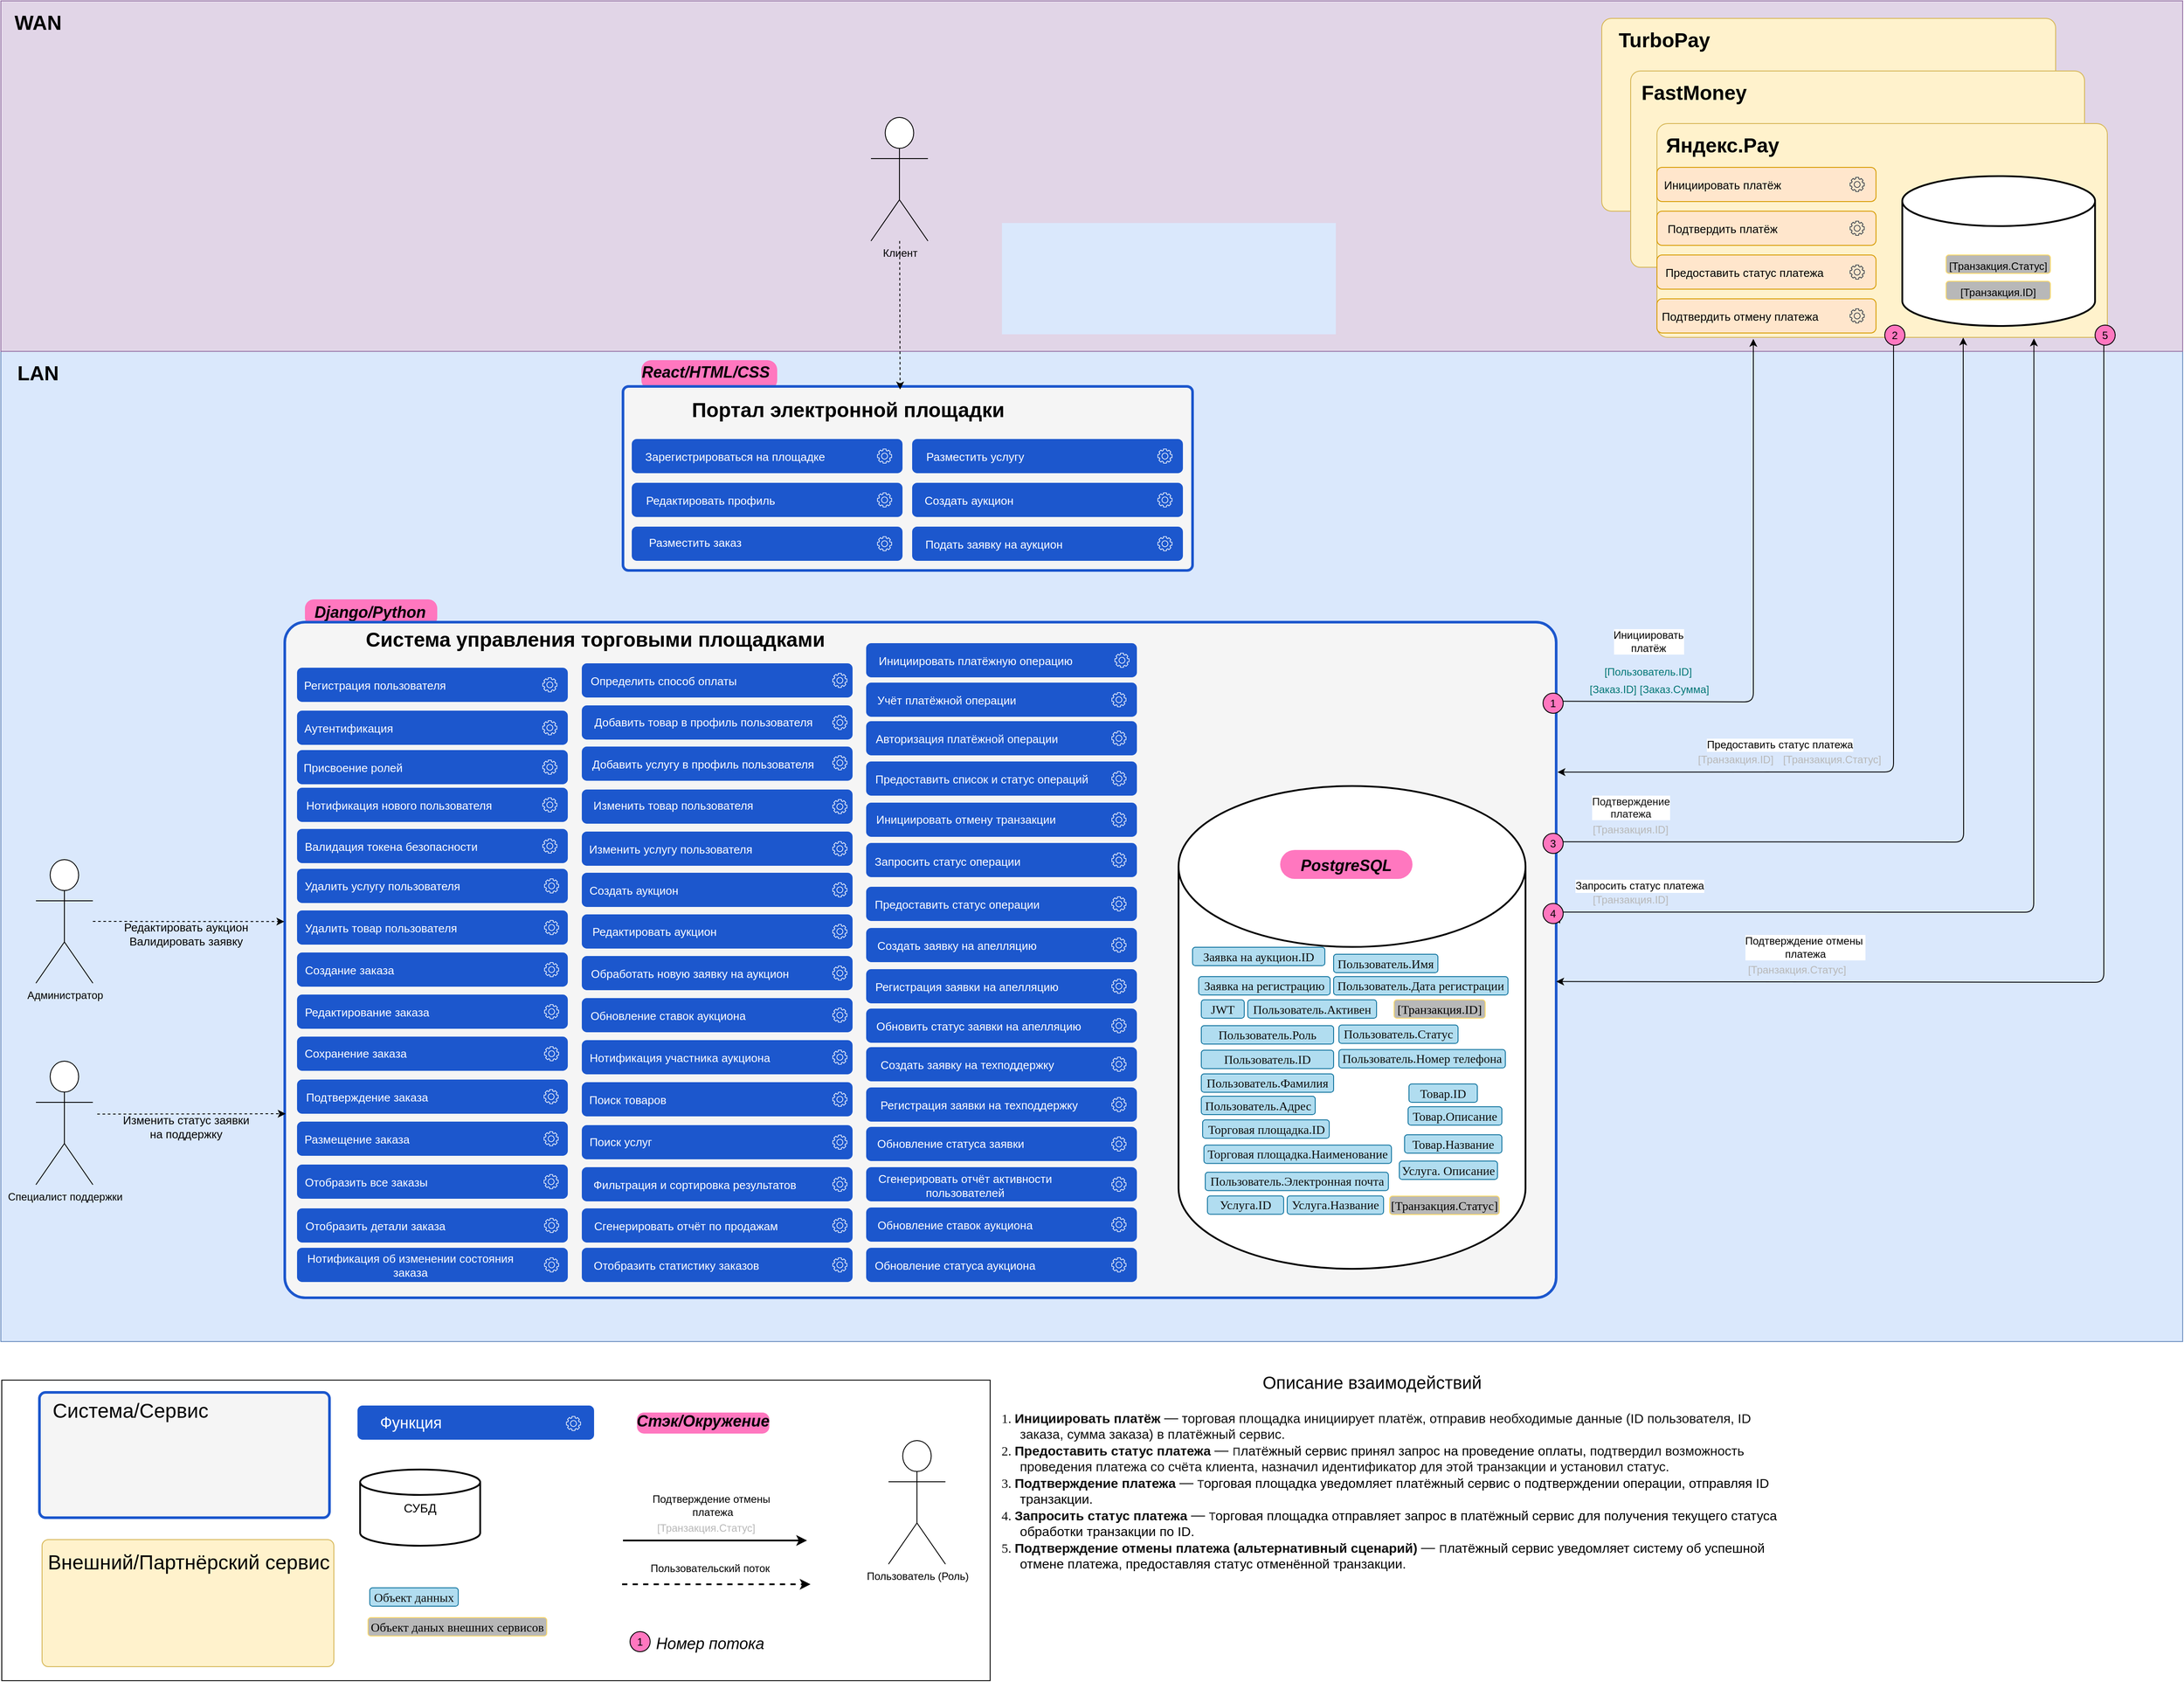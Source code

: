<mxfile version="24.7.17" pages="2">
  <diagram name="DF" id="BleSmaJVXqo2yb7Co1eL">
    <mxGraphModel dx="3297" dy="3189" grid="0" gridSize="10" guides="0" tooltips="0" connect="1" arrows="1" fold="1" page="0" pageScale="1" pageWidth="827" pageHeight="1169" math="0" shadow="0">
      <root>
        <mxCell id="0" />
        <mxCell id="1" parent="0" />
        <mxCell id="cKbgiC5qh_IXnBO1eU4K-99" value="" style="rounded=0;whiteSpace=wrap;html=1;fillColor=#dae8fc;strokeColor=#6c8ebf;" parent="1" vertex="1">
          <mxGeometry x="960" y="-200" width="2490" height="1130" as="geometry" />
        </mxCell>
        <mxCell id="kQWFD41fJFxlXKQhT5sF-2" value="" style="group" parent="1" vertex="1" connectable="0">
          <mxGeometry x="1307" y="78" width="151" height="36" as="geometry" />
        </mxCell>
        <mxCell id="cKbgiC5qh_IXnBO1eU4K-91" value="&lt;p style=&quot;margin: 0px 0px 0px 13px; text-indent: -13px; font-variant-numeric: normal; font-variant-east-asian: normal; font-variant-alternates: normal; font-kerning: auto; font-optical-sizing: auto; font-feature-settings: normal; font-variation-settings: normal; font-variant-position: normal; font-stretch: normal; font-size: 14px; line-height: normal; color: rgb(14, 14, 14); text-align: start;&quot; class=&quot;p1&quot;&gt;&lt;br&gt;&lt;/p&gt;" style="rounded=1;whiteSpace=wrap;html=1;fillColor=#FF77BF;strokeColor=none;arcSize=33;" parent="kQWFD41fJFxlXKQhT5sF-2" vertex="1">
          <mxGeometry y="5" width="151" height="31" as="geometry" />
        </mxCell>
        <mxCell id="cKbgiC5qh_IXnBO1eU4K-92" value="&lt;font style=&quot;font-size: 18px;&quot;&gt;&lt;i&gt;Django/Python&lt;/i&gt;&lt;/font&gt;" style="text;html=1;align=center;verticalAlign=middle;whiteSpace=wrap;rounded=1;shadow=0;fontSize=23;fontStyle=1" parent="kQWFD41fJFxlXKQhT5sF-2" vertex="1">
          <mxGeometry x="30" width="89" height="36" as="geometry" />
        </mxCell>
        <mxCell id="kQWFD41fJFxlXKQhT5sF-1" value="" style="group" parent="1" vertex="1" connectable="0">
          <mxGeometry x="1691" y="-203" width="155" height="49" as="geometry" />
        </mxCell>
        <mxCell id="cKbgiC5qh_IXnBO1eU4K-166" value="&lt;p style=&quot;margin: 0px 0px 0px 13px; text-indent: -13px; font-variant-numeric: normal; font-variant-east-asian: normal; font-variant-alternates: normal; font-kerning: auto; font-optical-sizing: auto; font-feature-settings: normal; font-variation-settings: normal; font-variant-position: normal; font-stretch: normal; font-size: 14px; line-height: normal; color: rgb(14, 14, 14); text-align: start;&quot; class=&quot;p1&quot;&gt;&lt;br&gt;&lt;/p&gt;" style="rounded=1;whiteSpace=wrap;html=1;fillColor=#FF77BF;strokeColor=none;arcSize=33;" parent="kQWFD41fJFxlXKQhT5sF-1" vertex="1">
          <mxGeometry y="13" width="155" height="34" as="geometry" />
        </mxCell>
        <mxCell id="cKbgiC5qh_IXnBO1eU4K-165" value="&lt;font style=&quot;font-size: 18px;&quot;&gt;&lt;i&gt;React/HTML/CSS&lt;/i&gt;&lt;/font&gt;" style="text;html=1;align=center;verticalAlign=middle;whiteSpace=wrap;rounded=1;shadow=0;fontSize=23;fontStyle=1" parent="kQWFD41fJFxlXKQhT5sF-1" vertex="1">
          <mxGeometry x="29" width="89" height="49" as="geometry" />
        </mxCell>
        <mxCell id="cKbgiC5qh_IXnBO1eU4K-98" value="" style="rounded=0;whiteSpace=wrap;html=1;fillColor=#e1d5e7;strokeColor=#9673a6;movable=1;resizable=1;rotatable=1;deletable=1;editable=1;locked=0;connectable=1;" parent="1" vertex="1">
          <mxGeometry x="960" y="-600" width="2490" height="400" as="geometry" />
        </mxCell>
        <mxCell id="ISwjRsLXD4yoOcMXPSiY-8" value="" style="group" parent="1" vertex="1" connectable="0">
          <mxGeometry x="2770" y="-580" width="535" height="220" as="geometry" />
        </mxCell>
        <mxCell id="Tz6aEU4ManMyac2rpAqn-102" value="" style="rounded=1;whiteSpace=wrap;html=1;arcSize=5;fillColor=#fff2cc;strokeColor=#d6b656;" parent="ISwjRsLXD4yoOcMXPSiY-8" vertex="1">
          <mxGeometry x="17" width="518" height="220" as="geometry" />
        </mxCell>
        <mxCell id="Tz6aEU4ManMyac2rpAqn-103" value="TurboPay" style="text;html=1;align=center;verticalAlign=middle;whiteSpace=wrap;rounded=1;shadow=0;fontSize=23;fontStyle=1" parent="ISwjRsLXD4yoOcMXPSiY-8" vertex="1">
          <mxGeometry width="177" height="49" as="geometry" />
        </mxCell>
        <mxCell id="ISwjRsLXD4yoOcMXPSiY-9" value="" style="group" parent="1" vertex="1" connectable="0">
          <mxGeometry x="2820" y="-520" width="518" height="224" as="geometry" />
        </mxCell>
        <mxCell id="Tz6aEU4ManMyac2rpAqn-100" value="" style="rounded=1;whiteSpace=wrap;html=1;arcSize=5;fillColor=#fff2cc;strokeColor=#d6b656;" parent="ISwjRsLXD4yoOcMXPSiY-9" vertex="1">
          <mxGeometry width="518" height="224" as="geometry" />
        </mxCell>
        <mxCell id="Tz6aEU4ManMyac2rpAqn-101" value="FastMoney" style="text;html=1;align=center;verticalAlign=middle;whiteSpace=wrap;rounded=1;shadow=0;fontSize=23;fontStyle=1" parent="ISwjRsLXD4yoOcMXPSiY-9" vertex="1">
          <mxGeometry x="2" width="141" height="49" as="geometry" />
        </mxCell>
        <mxCell id="ISwjRsLXD4yoOcMXPSiY-10" value="" style="group" parent="1" vertex="1" connectable="0">
          <mxGeometry x="2850" y="-460" width="514" height="244" as="geometry" />
        </mxCell>
        <mxCell id="Tz6aEU4ManMyac2rpAqn-104" value="" style="rounded=1;whiteSpace=wrap;html=1;arcSize=5;fillColor=#fff2cc;strokeColor=#d6b656;" parent="ISwjRsLXD4yoOcMXPSiY-10" vertex="1">
          <mxGeometry width="514" height="244" as="geometry" />
        </mxCell>
        <mxCell id="Tz6aEU4ManMyac2rpAqn-105" value="Яндекс.Pay" style="text;html=1;align=center;verticalAlign=middle;whiteSpace=wrap;rounded=1;shadow=0;fontSize=23;fontStyle=1" parent="ISwjRsLXD4yoOcMXPSiY-10" vertex="1">
          <mxGeometry width="150" height="49" as="geometry" />
        </mxCell>
        <mxCell id="D1CTnjmkYU0Mq4A9S6dc-23" value="" style="rounded=1;whiteSpace=wrap;html=1;arcSize=0;" parent="1" vertex="1">
          <mxGeometry x="961" y="974" width="1128" height="343" as="geometry" />
        </mxCell>
        <mxCell id="aNh6FEuhw9lsT8rE3H5J-120" value="" style="rounded=1;whiteSpace=wrap;html=1;arcSize=3;movable=1;resizable=1;rotatable=1;deletable=1;editable=1;locked=0;connectable=1;fillColor=#f5f5f5;strokeColor=#1C57CD;strokeWidth=3;fontColor=#333333;" parent="1" vertex="1">
          <mxGeometry x="1284" y="109" width="1451" height="771" as="geometry" />
        </mxCell>
        <mxCell id="aNh6FEuhw9lsT8rE3H5J-121" value="Система управления торговыми площадками" style="text;html=1;align=center;verticalAlign=middle;whiteSpace=wrap;rounded=1;shadow=0;fontSize=23;fontStyle=1" parent="1" vertex="1">
          <mxGeometry x="1364" y="104" width="549" height="49" as="geometry" />
        </mxCell>
        <mxCell id="aNh6FEuhw9lsT8rE3H5J-60" value="" style="strokeWidth=2;html=1;shape=mxgraph.flowchart.database;whiteSpace=wrap;rounded=1;movable=1;resizable=1;rotatable=1;deletable=1;editable=1;locked=0;connectable=1;" parent="1" vertex="1">
          <mxGeometry x="2304" y="296" width="396" height="551" as="geometry" />
        </mxCell>
        <mxCell id="Tz6aEU4ManMyac2rpAqn-7" value="&lt;p style=&quot;margin: 0px 0px 0px 13px; text-indent: -13px; font-variant-numeric: normal; font-variant-east-asian: normal; font-variant-alternates: normal; font-kerning: auto; font-optical-sizing: auto; font-feature-settings: normal; font-variation-settings: normal; font-variant-position: normal; font-stretch: normal; font-size: 14px; line-height: normal; color: rgb(14, 14, 14); text-align: start;&quot; class=&quot;p1&quot;&gt;&lt;font face=&quot;Times New Roman&quot;&gt;Заявка на аукцион.ID&lt;/font&gt;&lt;/p&gt;" style="rounded=1;whiteSpace=wrap;html=1;fillColor=#b1ddf0;strokeColor=#10739e;" parent="1" vertex="1">
          <mxGeometry x="2320" y="480" width="151" height="21" as="geometry" />
        </mxCell>
        <mxCell id="cKbgiC5qh_IXnBO1eU4K-45" value="&lt;p style=&quot;margin: 0px 0px 0px 13px; text-indent: -13px; font-variant-numeric: normal; font-variant-east-asian: normal; font-variant-alternates: normal; font-kerning: auto; font-optical-sizing: auto; font-feature-settings: normal; font-variation-settings: normal; font-variant-position: normal; font-stretch: normal; line-height: normal; color: rgb(14, 14, 14); text-align: start;&quot; class=&quot;p1&quot;&gt;&lt;font style=&quot;font-size: 14px;&quot; face=&quot;Times New Roman&quot;&gt;Заявка на регистрацию&lt;/font&gt;&lt;/p&gt;" style="rounded=1;whiteSpace=wrap;html=1;fillColor=#b1ddf0;strokeColor=#10739e;" parent="1" vertex="1">
          <mxGeometry x="2327" y="513.5" width="150" height="21" as="geometry" />
        </mxCell>
        <mxCell id="cKbgiC5qh_IXnBO1eU4K-46" value="&lt;p style=&quot;margin: 0px 0px 0px 13px; text-indent: -13px; font-variant-numeric: normal; font-variant-east-asian: normal; font-variant-alternates: normal; font-kerning: auto; font-optical-sizing: auto; font-feature-settings: normal; font-variation-settings: normal; font-variant-position: normal; font-stretch: normal; line-height: normal; color: rgb(14, 14, 14); text-align: start;&quot; class=&quot;p1&quot;&gt;&lt;font face=&quot;Times New Roman&quot;&gt;&lt;span style=&quot;font-size: 14px;&quot;&gt;JWT&lt;/span&gt;&lt;/font&gt;&lt;/p&gt;" style="rounded=1;whiteSpace=wrap;html=1;fillColor=#b1ddf0;strokeColor=#10739e;" parent="1" vertex="1">
          <mxGeometry x="2330" y="540" width="49" height="21" as="geometry" />
        </mxCell>
        <mxCell id="cKbgiC5qh_IXnBO1eU4K-49" value="&lt;p style=&quot;margin: 0px 0px 0px 13px; text-indent: -13px; font-variant-numeric: normal; font-variant-east-asian: normal; font-variant-alternates: normal; font-kerning: auto; font-optical-sizing: auto; font-feature-settings: normal; font-variation-settings: normal; font-variant-position: normal; font-stretch: normal; font-size: 14px; line-height: normal; color: rgb(14, 14, 14); text-align: start;&quot; class=&quot;p1&quot;&gt;&lt;font face=&quot;Times New Roman&quot;&gt;Пользователь.Роль&lt;/font&gt;&lt;/p&gt;" style="rounded=1;whiteSpace=wrap;html=1;fillColor=#b1ddf0;strokeColor=#10739e;" parent="1" vertex="1">
          <mxGeometry x="2330" y="569.5" width="151" height="21" as="geometry" />
        </mxCell>
        <mxCell id="cKbgiC5qh_IXnBO1eU4K-50" value="&lt;p style=&quot;margin: 0px 0px 0px 13px; text-indent: -13px; font-variant-numeric: normal; font-variant-east-asian: normal; font-variant-alternates: normal; font-kerning: auto; font-optical-sizing: auto; font-feature-settings: normal; font-variation-settings: normal; font-variant-position: normal; font-stretch: normal; font-size: 14px; line-height: normal; color: rgb(14, 14, 14); text-align: start;&quot; class=&quot;p1&quot;&gt;&lt;font face=&quot;Times New Roman&quot;&gt;Пользователь.ID&lt;/font&gt;&lt;/p&gt;" style="rounded=1;whiteSpace=wrap;html=1;fillColor=#b1ddf0;strokeColor=#10739e;" parent="1" vertex="1">
          <mxGeometry x="2330" y="597.5" width="151" height="21" as="geometry" />
        </mxCell>
        <mxCell id="cKbgiC5qh_IXnBO1eU4K-56" value="&lt;p style=&quot;margin: 0px 0px 0px 13px; text-indent: -13px; font-variant-numeric: normal; font-variant-east-asian: normal; font-variant-alternates: normal; font-kerning: auto; font-optical-sizing: auto; font-feature-settings: normal; font-variation-settings: normal; font-variant-position: normal; font-stretch: normal; font-size: 14px; line-height: normal; color: rgb(14, 14, 14); text-align: start;&quot; class=&quot;p1&quot;&gt;&lt;font face=&quot;Times New Roman&quot;&gt;Пользователь.Имя&lt;/font&gt;&lt;/p&gt;" style="rounded=1;whiteSpace=wrap;html=1;fillColor=#b1ddf0;strokeColor=#10739e;" parent="1" vertex="1">
          <mxGeometry x="2481" y="488" width="119" height="21" as="geometry" />
        </mxCell>
        <mxCell id="cKbgiC5qh_IXnBO1eU4K-57" value="&lt;p style=&quot;margin: 0px 0px 0px 13px; text-indent: -13px; font-variant-numeric: normal; font-variant-east-asian: normal; font-variant-alternates: normal; font-kerning: auto; font-optical-sizing: auto; font-feature-settings: normal; font-variation-settings: normal; font-variant-position: normal; font-stretch: normal; font-size: 14px; line-height: normal; color: rgb(14, 14, 14); text-align: start;&quot; class=&quot;p1&quot;&gt;&lt;font face=&quot;Times New Roman&quot;&gt;Пользователь.Фамилия&lt;/font&gt;&lt;/p&gt;" style="rounded=1;whiteSpace=wrap;html=1;fillColor=#b1ddf0;strokeColor=#10739e;" parent="1" vertex="1">
          <mxGeometry x="2330" y="624.5" width="151" height="21" as="geometry" />
        </mxCell>
        <mxCell id="cKbgiC5qh_IXnBO1eU4K-60" value="&lt;p style=&quot;margin: 0px 0px 0px 13px; text-indent: -13px; font-variant-numeric: normal; font-variant-east-asian: normal; font-variant-alternates: normal; font-kerning: auto; font-optical-sizing: auto; font-feature-settings: normal; font-variation-settings: normal; font-variant-position: normal; font-stretch: normal; font-size: 14px; line-height: normal; color: rgb(14, 14, 14); text-align: start;&quot; class=&quot;p1&quot;&gt;&lt;font face=&quot;Times New Roman&quot;&gt;Пользователь.Адрес&lt;/font&gt;&lt;/p&gt;" style="rounded=1;whiteSpace=wrap;html=1;fillColor=#b1ddf0;strokeColor=#10739e;" parent="1" vertex="1">
          <mxGeometry x="2330" y="650" width="130" height="21" as="geometry" />
        </mxCell>
        <mxCell id="cKbgiC5qh_IXnBO1eU4K-68" value="&lt;p style=&quot;margin: 0px 0px 0px 13px; text-indent: -13px; font-variant-numeric: normal; font-variant-east-asian: normal; font-variant-alternates: normal; font-kerning: auto; font-optical-sizing: auto; font-feature-settings: normal; font-variation-settings: normal; font-variant-position: normal; font-stretch: normal; font-size: 14px; line-height: normal; color: rgb(14, 14, 14); text-align: start;&quot; class=&quot;p1&quot;&gt;&lt;font face=&quot;Times New Roman&quot;&gt;Пользователь.Дата регистрации&lt;/font&gt;&lt;/p&gt;" style="rounded=1;whiteSpace=wrap;html=1;fillColor=#b1ddf0;strokeColor=#10739e;" parent="1" vertex="1">
          <mxGeometry x="2481" y="513.5" width="199" height="21" as="geometry" />
        </mxCell>
        <mxCell id="cKbgiC5qh_IXnBO1eU4K-69" value="&lt;p style=&quot;margin: 0px 0px 0px 13px; text-indent: -13px; font-variant-numeric: normal; font-variant-east-asian: normal; font-variant-alternates: normal; font-kerning: auto; font-optical-sizing: auto; font-feature-settings: normal; font-variation-settings: normal; font-variant-position: normal; font-stretch: normal; font-size: 14px; line-height: normal; color: rgb(14, 14, 14); text-align: start;&quot; class=&quot;p1&quot;&gt;&lt;font face=&quot;Times New Roman&quot;&gt;Пользователь.Статус&lt;/font&gt;&lt;/p&gt;" style="rounded=1;whiteSpace=wrap;html=1;fillColor=#b1ddf0;strokeColor=#10739e;" parent="1" vertex="1">
          <mxGeometry x="2487" y="568.75" width="136" height="21" as="geometry" />
        </mxCell>
        <mxCell id="cKbgiC5qh_IXnBO1eU4K-70" value="&lt;p style=&quot;margin: 0px 0px 0px 13px; text-indent: -13px; font-variant-numeric: normal; font-variant-east-asian: normal; font-variant-alternates: normal; font-kerning: auto; font-optical-sizing: auto; font-feature-settings: normal; font-variation-settings: normal; font-variant-position: normal; font-stretch: normal; font-size: 14px; line-height: normal; color: rgb(14, 14, 14); text-align: start;&quot; class=&quot;p1&quot;&gt;&lt;font face=&quot;Times New Roman&quot;&gt;Пользователь.Электронная почта&lt;/font&gt;&lt;/p&gt;" style="rounded=1;whiteSpace=wrap;html=1;fillColor=#b1ddf0;strokeColor=#10739e;" parent="1" vertex="1">
          <mxGeometry x="2334.5" y="736.75" width="209" height="21" as="geometry" />
        </mxCell>
        <mxCell id="cKbgiC5qh_IXnBO1eU4K-71" value="&lt;p style=&quot;margin: 0px 0px 0px 13px; text-indent: -13px; font-variant-numeric: normal; font-variant-east-asian: normal; font-variant-alternates: normal; font-kerning: auto; font-optical-sizing: auto; font-feature-settings: normal; font-variation-settings: normal; font-variant-position: normal; font-stretch: normal; font-size: 14px; line-height: normal; color: rgb(14, 14, 14); text-align: start;&quot; class=&quot;p1&quot;&gt;&lt;font face=&quot;Times New Roman&quot;&gt;Пользователь.Номер телефона&lt;/font&gt;&lt;/p&gt;" style="rounded=1;whiteSpace=wrap;html=1;fillColor=#b1ddf0;strokeColor=#10739e;" parent="1" vertex="1">
          <mxGeometry x="2487" y="596.75" width="190" height="21" as="geometry" />
        </mxCell>
        <mxCell id="cKbgiC5qh_IXnBO1eU4K-74" value="&lt;p style=&quot;margin: 0px 0px 0px 13px; text-indent: -13px; font-variant-numeric: normal; font-variant-east-asian: normal; font-variant-alternates: normal; font-kerning: auto; font-optical-sizing: auto; font-feature-settings: normal; font-variation-settings: normal; font-variant-position: normal; font-stretch: normal; font-size: 14px; line-height: normal; color: rgb(14, 14, 14); text-align: start;&quot; class=&quot;p1&quot;&gt;&lt;font face=&quot;Times New Roman&quot;&gt;Торговая площадка.ID&lt;/font&gt;&lt;/p&gt;" style="rounded=1;whiteSpace=wrap;html=1;fillColor=#b1ddf0;strokeColor=#10739e;" parent="1" vertex="1">
          <mxGeometry x="2331.5" y="677" width="144.5" height="21" as="geometry" />
        </mxCell>
        <mxCell id="cKbgiC5qh_IXnBO1eU4K-75" value="&lt;p style=&quot;margin: 0px 0px 0px 13px; text-indent: -13px; font-variant-numeric: normal; font-variant-east-asian: normal; font-variant-alternates: normal; font-kerning: auto; font-optical-sizing: auto; font-feature-settings: normal; font-variation-settings: normal; font-variant-position: normal; font-stretch: normal; font-size: 14px; line-height: normal; color: rgb(14, 14, 14); text-align: start;&quot; class=&quot;p1&quot;&gt;&lt;font face=&quot;Times New Roman&quot;&gt;Торговая площадка.Наименование&lt;/font&gt;&lt;/p&gt;" style="rounded=1;whiteSpace=wrap;html=1;fillColor=#b1ddf0;strokeColor=#10739e;" parent="1" vertex="1">
          <mxGeometry x="2333" y="705.75" width="214" height="21" as="geometry" />
        </mxCell>
        <mxCell id="cKbgiC5qh_IXnBO1eU4K-77" value="&lt;p style=&quot;margin: 0px 0px 0px 13px; text-indent: -13px; font-variant-numeric: normal; font-variant-east-asian: normal; font-variant-alternates: normal; font-kerning: auto; font-optical-sizing: auto; font-feature-settings: normal; font-variation-settings: normal; font-variant-position: normal; font-stretch: normal; font-size: 14px; line-height: normal; color: rgb(14, 14, 14); text-align: start;&quot; class=&quot;p1&quot;&gt;&lt;font face=&quot;Times New Roman&quot;&gt;Пользователь.Активен&lt;/font&gt;&lt;/p&gt;" style="rounded=1;whiteSpace=wrap;html=1;fillColor=#b1ddf0;strokeColor=#10739e;" parent="1" vertex="1">
          <mxGeometry x="2383" y="540" width="147" height="21" as="geometry" />
        </mxCell>
        <mxCell id="cKbgiC5qh_IXnBO1eU4K-84" value="&lt;p style=&quot;margin: 0px 0px 0px 13px; text-indent: -13px; font-variant-numeric: normal; font-variant-east-asian: normal; font-variant-alternates: normal; font-kerning: auto; font-optical-sizing: auto; font-feature-settings: normal; font-variation-settings: normal; font-variant-position: normal; font-stretch: normal; font-size: 14px; line-height: normal; color: rgb(14, 14, 14); text-align: start;&quot; class=&quot;p1&quot;&gt;&lt;font face=&quot;Times New Roman&quot;&gt;Услуга.ID&lt;/font&gt;&lt;/p&gt;" style="rounded=1;whiteSpace=wrap;html=1;fillColor=#b1ddf0;strokeColor=#10739e;" parent="1" vertex="1">
          <mxGeometry x="2337" y="763.75" width="87" height="21" as="geometry" />
        </mxCell>
        <mxCell id="cKbgiC5qh_IXnBO1eU4K-85" value="&lt;p style=&quot;margin: 0px 0px 0px 13px; text-indent: -13px; font-variant-numeric: normal; font-variant-east-asian: normal; font-variant-alternates: normal; font-kerning: auto; font-optical-sizing: auto; font-feature-settings: normal; font-variation-settings: normal; font-variant-position: normal; font-stretch: normal; font-size: 14px; line-height: normal; color: rgb(14, 14, 14); text-align: start;&quot; class=&quot;p1&quot;&gt;&lt;font face=&quot;Times New Roman&quot;&gt;Услуга.Название&lt;/font&gt;&lt;/p&gt;" style="rounded=1;whiteSpace=wrap;html=1;fillColor=#b1ddf0;strokeColor=#10739e;" parent="1" vertex="1">
          <mxGeometry x="2428" y="763.75" width="110" height="21" as="geometry" />
        </mxCell>
        <mxCell id="cKbgiC5qh_IXnBO1eU4K-86" value="&lt;p style=&quot;margin: 0px 0px 0px 13px; text-indent: -13px; font-variant-numeric: normal; font-variant-east-asian: normal; font-variant-alternates: normal; font-kerning: auto; font-optical-sizing: auto; font-feature-settings: normal; font-variation-settings: normal; font-variant-position: normal; font-stretch: normal; font-size: 14px; line-height: normal; color: rgb(14, 14, 14); text-align: start;&quot; class=&quot;p1&quot;&gt;&lt;font face=&quot;Times New Roman&quot;&gt;Услуга. Описание&lt;/font&gt;&lt;/p&gt;" style="rounded=1;whiteSpace=wrap;html=1;fillColor=#b1ddf0;strokeColor=#10739e;" parent="1" vertex="1">
          <mxGeometry x="2556" y="724" width="112" height="21" as="geometry" />
        </mxCell>
        <mxCell id="cKbgiC5qh_IXnBO1eU4K-87" value="&lt;p style=&quot;margin: 0px 0px 0px 13px; text-indent: -13px; font-variant-numeric: normal; font-variant-east-asian: normal; font-variant-alternates: normal; font-kerning: auto; font-optical-sizing: auto; font-feature-settings: normal; font-variation-settings: normal; font-variant-position: normal; font-stretch: normal; font-size: 14px; line-height: normal; color: rgb(14, 14, 14); text-align: start;&quot; class=&quot;p1&quot;&gt;&lt;font face=&quot;Times New Roman&quot;&gt;Товар.ID&lt;/font&gt;&lt;/p&gt;" style="rounded=1;whiteSpace=wrap;html=1;fillColor=#b1ddf0;strokeColor=#10739e;" parent="1" vertex="1">
          <mxGeometry x="2567" y="636" width="78" height="21" as="geometry" />
        </mxCell>
        <mxCell id="cKbgiC5qh_IXnBO1eU4K-88" value="&lt;p style=&quot;margin: 0px 0px 0px 13px; text-indent: -13px; font-variant-numeric: normal; font-variant-east-asian: normal; font-variant-alternates: normal; font-kerning: auto; font-optical-sizing: auto; font-feature-settings: normal; font-variation-settings: normal; font-variant-position: normal; font-stretch: normal; font-size: 14px; line-height: normal; color: rgb(14, 14, 14); text-align: start;&quot; class=&quot;p1&quot;&gt;&lt;font face=&quot;Times New Roman&quot;&gt;Товар.Название&lt;/font&gt;&lt;/p&gt;" style="rounded=1;whiteSpace=wrap;html=1;fillColor=#b1ddf0;strokeColor=#10739e;" parent="1" vertex="1">
          <mxGeometry x="2562" y="694" width="111" height="21" as="geometry" />
        </mxCell>
        <mxCell id="cKbgiC5qh_IXnBO1eU4K-89" value="&lt;p style=&quot;margin: 0px 0px 0px 13px; text-indent: -13px; font-variant-numeric: normal; font-variant-east-asian: normal; font-variant-alternates: normal; font-kerning: auto; font-optical-sizing: auto; font-feature-settings: normal; font-variation-settings: normal; font-variant-position: normal; font-stretch: normal; font-size: 14px; line-height: normal; color: rgb(14, 14, 14); text-align: start;&quot; class=&quot;p1&quot;&gt;&lt;font face=&quot;Times New Roman&quot;&gt;Товар.Описание&lt;/font&gt;&lt;/p&gt;" style="rounded=1;whiteSpace=wrap;html=1;fillColor=#b1ddf0;strokeColor=#10739e;" parent="1" vertex="1">
          <mxGeometry x="2566" y="662" width="107" height="21" as="geometry" />
        </mxCell>
        <mxCell id="cKbgiC5qh_IXnBO1eU4K-95" value="Администратор" style="shape=umlActor;verticalLabelPosition=bottom;verticalAlign=top;html=1;outlineConnect=0;rounded=1;" parent="1" vertex="1">
          <mxGeometry x="1000" y="380" width="65" height="141" as="geometry" />
        </mxCell>
        <mxCell id="cKbgiC5qh_IXnBO1eU4K-96" value="" style="endArrow=classic;html=1;rounded=1;dashed=1;entryX=0.961;entryY=0.023;entryDx=0;entryDy=0;entryPerimeter=0;" parent="1" source="cKbgiC5qh_IXnBO1eU4K-95" target="cKbgiC5qh_IXnBO1eU4K-154" edge="1">
          <mxGeometry width="50" height="50" relative="1" as="geometry">
            <mxPoint x="1166" y="544" as="sourcePoint" />
            <mxPoint x="1162" y="979" as="targetPoint" />
            <Array as="points" />
          </mxGeometry>
        </mxCell>
        <mxCell id="cKbgiC5qh_IXnBO1eU4K-100" value="WAN" style="text;html=1;align=center;verticalAlign=middle;whiteSpace=wrap;rounded=1;shadow=0;fontSize=23;fontStyle=1" parent="1" vertex="1">
          <mxGeometry x="960" y="-600" width="85" height="49" as="geometry" />
        </mxCell>
        <mxCell id="cKbgiC5qh_IXnBO1eU4K-101" value="LAN" style="text;html=1;align=center;verticalAlign=middle;whiteSpace=wrap;rounded=1;shadow=0;fontSize=23;fontStyle=1" parent="1" vertex="1">
          <mxGeometry x="960" y="-200" width="85" height="49" as="geometry" />
        </mxCell>
        <mxCell id="cKbgiC5qh_IXnBO1eU4K-103" value="" style="endArrow=classic;html=1;rounded=1;curved=0;entryX=1.001;entryY=0.222;entryDx=0;entryDy=0;entryPerimeter=0;" parent="1" target="aNh6FEuhw9lsT8rE3H5J-120" edge="1">
          <mxGeometry width="50" height="50" relative="1" as="geometry">
            <mxPoint x="3120" y="-210" as="sourcePoint" />
            <mxPoint x="3090" y="-15" as="targetPoint" />
            <Array as="points">
              <mxPoint x="3120" y="280" />
            </Array>
          </mxGeometry>
        </mxCell>
        <mxCell id="cKbgiC5qh_IXnBO1eU4K-104" value="&lt;p style=&quot;margin: 0px 0px 0px 21px; text-indent: -21px; font-variant-numeric: normal; font-variant-east-asian: normal; font-variant-alternates: normal; font-kerning: auto; font-optical-sizing: auto; font-feature-settings: normal; font-variation-settings: normal; font-variant-position: normal; font-stretch: normal; line-height: normal; color: rgb(14, 14, 14); text-align: start; text-wrap: wrap;&quot; class=&quot;p1&quot;&gt;&lt;font style=&quot;font-size: 12px;&quot; face=&quot;Helvetica&quot;&gt;Подтверждение платежа&lt;/font&gt;&lt;/p&gt;" style="edgeLabel;html=1;align=center;verticalAlign=middle;resizable=0;points=[];rounded=1;" parent="cKbgiC5qh_IXnBO1eU4K-103" vertex="1" connectable="0">
          <mxGeometry x="0.194" y="1" relative="1" as="geometry">
            <mxPoint x="-269" y="39" as="offset" />
          </mxGeometry>
        </mxCell>
        <mxCell id="cKbgiC5qh_IXnBO1eU4K-105" value="" style="endArrow=classic;html=1;rounded=1;exitX=1.001;exitY=0.325;exitDx=0;exitDy=0;exitPerimeter=0;curved=0;entryX=0.68;entryY=1.001;entryDx=0;entryDy=0;entryPerimeter=0;" parent="1" source="aNh6FEuhw9lsT8rE3H5J-120" target="Tz6aEU4ManMyac2rpAqn-104" edge="1">
          <mxGeometry width="50" height="50" relative="1" as="geometry">
            <mxPoint x="2900" y="486" as="sourcePoint" />
            <mxPoint x="3200" y="-20" as="targetPoint" />
            <Array as="points">
              <mxPoint x="3200" y="360" />
            </Array>
          </mxGeometry>
        </mxCell>
        <mxCell id="cKbgiC5qh_IXnBO1eU4K-106" value="&lt;font style=&quot;font-size: 12px;&quot;&gt;Предоставить статус платежа&lt;/font&gt;" style="edgeLabel;html=1;align=center;verticalAlign=middle;resizable=0;points=[];rounded=1;" parent="cKbgiC5qh_IXnBO1eU4K-105" vertex="1" connectable="0">
          <mxGeometry x="0.194" y="1" relative="1" as="geometry">
            <mxPoint x="-209" y="46" as="offset" />
          </mxGeometry>
        </mxCell>
        <mxCell id="cKbgiC5qh_IXnBO1eU4K-107" value="" style="endArrow=classic;html=1;rounded=1;curved=0;entryX=1;entryY=0.532;entryDx=0;entryDy=0;entryPerimeter=0;" parent="1" target="aNh6FEuhw9lsT8rE3H5J-120" edge="1">
          <mxGeometry width="50" height="50" relative="1" as="geometry">
            <mxPoint x="3360" y="-210" as="sourcePoint" />
            <mxPoint x="2740" y="520" as="targetPoint" />
            <Array as="points">
              <mxPoint x="3360" y="520" />
            </Array>
          </mxGeometry>
        </mxCell>
        <mxCell id="cKbgiC5qh_IXnBO1eU4K-108" value="&lt;font style=&quot;font-size: 12px;&quot;&gt;Подтверждение отмены&amp;nbsp;&lt;/font&gt;&lt;div&gt;&lt;font style=&quot;font-size: 12px;&quot;&gt;платежа&lt;/font&gt;&lt;/div&gt;" style="edgeLabel;html=1;align=center;verticalAlign=middle;resizable=0;points=[];rounded=1;" parent="cKbgiC5qh_IXnBO1eU4K-107" vertex="1" connectable="0">
          <mxGeometry x="0.194" y="1" relative="1" as="geometry">
            <mxPoint x="-262" y="-41" as="offset" />
          </mxGeometry>
        </mxCell>
        <mxCell id="cKbgiC5qh_IXnBO1eU4K-109" value="" style="endArrow=classic;html=1;rounded=1;exitX=1;exitY=0.117;exitDx=0;exitDy=0;exitPerimeter=0;curved=0;entryX=0.214;entryY=1.007;entryDx=0;entryDy=0;entryPerimeter=0;" parent="1" source="aNh6FEuhw9lsT8rE3H5J-120" target="Tz6aEU4ManMyac2rpAqn-104" edge="1">
          <mxGeometry width="50" height="50" relative="1" as="geometry">
            <mxPoint x="2610" y="206" as="sourcePoint" />
            <mxPoint x="2955" y="-179" as="targetPoint" />
            <Array as="points">
              <mxPoint x="2960" y="200" />
            </Array>
          </mxGeometry>
        </mxCell>
        <mxCell id="cKbgiC5qh_IXnBO1eU4K-110" value="&lt;span style=&quot;text-wrap: wrap;&quot;&gt;&lt;font style=&quot;font-size: 12px;&quot;&gt;Инициировать платёж&lt;/font&gt;&lt;/span&gt;" style="edgeLabel;html=1;align=center;verticalAlign=middle;resizable=0;points=[];rounded=1;" parent="cKbgiC5qh_IXnBO1eU4K-109" vertex="1" connectable="0">
          <mxGeometry x="0.194" y="1" relative="1" as="geometry">
            <mxPoint x="-119" y="87" as="offset" />
          </mxGeometry>
        </mxCell>
        <mxCell id="cKbgiC5qh_IXnBO1eU4K-114" value="&lt;font style=&quot;font-size: 12px;&quot;&gt;[Транзакция.ID]&lt;/font&gt;" style="text;html=1;align=center;verticalAlign=middle;whiteSpace=wrap;rounded=1;fontSize=13;labelBackgroundColor=none;fontColor=#B8B8B8;" parent="1" vertex="1">
          <mxGeometry x="2890" y="250" width="100" height="30" as="geometry" />
        </mxCell>
        <mxCell id="cKbgiC5qh_IXnBO1eU4K-120" value="&lt;font style=&quot;font-size: 12px;&quot;&gt;[Транзакция.Статус]&lt;/font&gt;" style="text;html=1;align=center;verticalAlign=middle;whiteSpace=wrap;rounded=1;fontSize=13;labelBackgroundColor=none;fontColor=#B8B8B8;" parent="1" vertex="1">
          <mxGeometry x="2970" y="250" width="160" height="30" as="geometry" />
        </mxCell>
        <mxCell id="cKbgiC5qh_IXnBO1eU4K-121" value="&lt;font style=&quot;font-size: 12px;&quot;&gt;[Пользователь.ID]&lt;/font&gt;" style="text;html=1;align=center;verticalAlign=middle;whiteSpace=wrap;rounded=1;fontSize=13;labelBackgroundColor=none;fontColor=#007575;" parent="1" vertex="1">
          <mxGeometry x="2760" y="150" width="160" height="30" as="geometry" />
        </mxCell>
        <mxCell id="cKbgiC5qh_IXnBO1eU4K-122" value="&lt;font style=&quot;font-size: 12px;&quot;&gt;[Заказ.ID]&lt;/font&gt;" style="text;html=1;align=center;verticalAlign=middle;whiteSpace=wrap;rounded=1;fontSize=13;labelBackgroundColor=none;fontColor=#007575;" parent="1" vertex="1">
          <mxGeometry x="2720" y="170" width="160" height="30" as="geometry" />
        </mxCell>
        <mxCell id="cKbgiC5qh_IXnBO1eU4K-123" value="&lt;font style=&quot;font-size: 12px;&quot;&gt;[Заказ.Сумма]&lt;/font&gt;" style="text;html=1;align=center;verticalAlign=middle;whiteSpace=wrap;rounded=1;fontSize=13;labelBackgroundColor=none;fontColor=#007575;" parent="1" vertex="1">
          <mxGeometry x="2790" y="170" width="160" height="30" as="geometry" />
        </mxCell>
        <mxCell id="cKbgiC5qh_IXnBO1eU4K-124" value="&lt;font style=&quot;font-size: 12px;&quot;&gt;[Транзакция.ID]&lt;/font&gt;" style="text;html=1;align=center;verticalAlign=middle;whiteSpace=wrap;rounded=1;fontSize=13;labelBackgroundColor=none;fontColor=#B8B8B8;" parent="1" vertex="1">
          <mxGeometry x="2770" y="330" width="100" height="30" as="geometry" />
        </mxCell>
        <mxCell id="cKbgiC5qh_IXnBO1eU4K-125" value="" style="endArrow=classic;html=1;rounded=1;exitX=1;exitY=0.429;exitDx=0;exitDy=0;exitPerimeter=0;curved=0;entryX=0.837;entryY=1.005;entryDx=0;entryDy=0;entryPerimeter=0;" parent="1" source="cKbgiC5qh_IXnBO1eU4K-140" target="Tz6aEU4ManMyac2rpAqn-104" edge="1">
          <mxGeometry width="50" height="50" relative="1" as="geometry">
            <mxPoint x="2740" y="444" as="sourcePoint" />
            <mxPoint x="3204" y="60" as="targetPoint" />
            <Array as="points">
              <mxPoint x="3280" y="440" />
            </Array>
          </mxGeometry>
        </mxCell>
        <mxCell id="cKbgiC5qh_IXnBO1eU4K-169" value="&lt;font style=&quot;font-size: 12px;&quot;&gt;Запросить статус платежа&lt;/font&gt;" style="edgeLabel;html=1;align=center;verticalAlign=middle;resizable=0;points=[];rounded=1;" parent="cKbgiC5qh_IXnBO1eU4K-125" vertex="1" connectable="0">
          <mxGeometry x="-0.441" y="-1" relative="1" as="geometry">
            <mxPoint x="-246" y="-31" as="offset" />
          </mxGeometry>
        </mxCell>
        <mxCell id="cKbgiC5qh_IXnBO1eU4K-127" value="&lt;font style=&quot;font-size: 12px;&quot;&gt;[Транзакция.ID]&lt;/font&gt;" style="text;html=1;align=center;verticalAlign=middle;whiteSpace=wrap;rounded=1;fontSize=13;labelBackgroundColor=none;fontColor=#B8B8B8;" parent="1" vertex="1">
          <mxGeometry x="2770" y="410" width="100" height="30" as="geometry" />
        </mxCell>
        <mxCell id="cKbgiC5qh_IXnBO1eU4K-128" value="&lt;font style=&quot;font-size: 12px;&quot;&gt;[Транзакция.Статус]&lt;/font&gt;" style="text;html=1;align=center;verticalAlign=middle;whiteSpace=wrap;rounded=1;fontSize=13;labelBackgroundColor=none;fontColor=#B8B8B8;" parent="1" vertex="1">
          <mxGeometry x="2930" y="490" width="160" height="30" as="geometry" />
        </mxCell>
        <mxCell id="aNh6FEuhw9lsT8rE3H5J-66" value="1" style="ellipse;whiteSpace=wrap;html=1;aspect=fixed;rounded=1;fillColor=#FF77BF;" parent="1" vertex="1">
          <mxGeometry x="2720" y="190" width="23" height="23" as="geometry" />
        </mxCell>
        <mxCell id="cKbgiC5qh_IXnBO1eU4K-138" value="2" style="ellipse;whiteSpace=wrap;html=1;aspect=fixed;rounded=1;fillColor=#FF77BF;" parent="1" vertex="1">
          <mxGeometry x="3110" y="-230" width="23" height="23" as="geometry" />
        </mxCell>
        <mxCell id="cKbgiC5qh_IXnBO1eU4K-139" value="3" style="ellipse;whiteSpace=wrap;html=1;aspect=fixed;rounded=1;fillColor=#ff77bf;" parent="1" vertex="1">
          <mxGeometry x="2720" y="350" width="23" height="23" as="geometry" />
        </mxCell>
        <mxCell id="cKbgiC5qh_IXnBO1eU4K-141" value="" style="endArrow=classic;html=1;rounded=1;exitX=1;exitY=0.429;exitDx=0;exitDy=0;exitPerimeter=0;curved=0;entryX=0.837;entryY=1.005;entryDx=0;entryDy=0;entryPerimeter=0;" parent="1" source="aNh6FEuhw9lsT8rE3H5J-120" target="cKbgiC5qh_IXnBO1eU4K-140" edge="1">
          <mxGeometry width="50" height="50" relative="1" as="geometry">
            <mxPoint x="2735" y="440" as="sourcePoint" />
            <mxPoint x="3280" y="-25" as="targetPoint" />
            <Array as="points" />
          </mxGeometry>
        </mxCell>
        <mxCell id="cKbgiC5qh_IXnBO1eU4K-140" value="4" style="ellipse;whiteSpace=wrap;html=1;aspect=fixed;rounded=1;fillColor=#FF77BF;" parent="1" vertex="1">
          <mxGeometry x="2720" y="430" width="23" height="23" as="geometry" />
        </mxCell>
        <mxCell id="cKbgiC5qh_IXnBO1eU4K-143" value="5" style="ellipse;whiteSpace=wrap;html=1;aspect=fixed;rounded=1;fillColor=#FF77BF;" parent="1" vertex="1">
          <mxGeometry x="3350" y="-230" width="23" height="23" as="geometry" />
        </mxCell>
        <mxCell id="cKbgiC5qh_IXnBO1eU4K-146" value="" style="strokeWidth=2;html=1;shape=mxgraph.flowchart.database;whiteSpace=wrap;rounded=1;movable=1;resizable=1;rotatable=1;deletable=1;editable=1;locked=0;connectable=1;" parent="1" vertex="1">
          <mxGeometry x="3130" y="-400" width="220" height="171" as="geometry" />
        </mxCell>
        <mxCell id="cKbgiC5qh_IXnBO1eU4K-150" value="&lt;p style=&quot;margin: 0px 0px 0px 13px; text-indent: -13px; font-variant-numeric: normal; font-variant-east-asian: normal; font-variant-alternates: normal; font-kerning: auto; font-optical-sizing: auto; font-feature-settings: normal; font-variation-settings: normal; font-variant-position: normal; font-stretch: normal; line-height: normal; text-align: start;&quot; class=&quot;p1&quot;&gt;&lt;span style=&quot;text-align: center; text-indent: 0px;&quot;&gt;&lt;font style=&quot;font-size: 14px;&quot; face=&quot;Times New Roman&quot;&gt;[Транзакция.ID]&lt;/font&gt;&lt;/span&gt;&lt;br&gt;&lt;/p&gt;" style="rounded=1;whiteSpace=wrap;html=1;fillColor=#B8B8B8;strokeColor=#FFD966;" parent="1" vertex="1">
          <mxGeometry x="2550" y="540" width="104" height="21" as="geometry" />
        </mxCell>
        <mxCell id="cKbgiC5qh_IXnBO1eU4K-151" value="&lt;p style=&quot;margin: 0px 0px 0px 13px; text-indent: -13px; font-variant-numeric: normal; font-variant-east-asian: normal; font-variant-alternates: normal; font-kerning: auto; font-optical-sizing: auto; font-feature-settings: normal; font-variation-settings: normal; font-variant-position: normal; font-stretch: normal; line-height: normal; text-align: start;&quot; class=&quot;p1&quot;&gt;&lt;span style=&quot;text-align: center; text-indent: 0px;&quot;&gt;&lt;font style=&quot;font-size: 14px;&quot; face=&quot;Times New Roman&quot;&gt;[Транзакция.Статус]&lt;/font&gt;&lt;/span&gt;&lt;br&gt;&lt;/p&gt;" style="rounded=1;whiteSpace=wrap;html=1;fillColor=#B8B8B8;strokeColor=#FFD966;" parent="1" vertex="1">
          <mxGeometry x="2545" y="764" width="125" height="21" as="geometry" />
        </mxCell>
        <mxCell id="cKbgiC5qh_IXnBO1eU4K-152" value="&lt;p style=&quot;margin: 0px 0px 0px 13px; text-indent: -13px; font-variant-numeric: normal; font-variant-east-asian: normal; font-variant-alternates: normal; font-kerning: auto; font-optical-sizing: auto; font-feature-settings: normal; font-variation-settings: normal; font-variant-position: normal; font-stretch: normal; font-size: 14px; line-height: normal; text-align: start;&quot; class=&quot;p1&quot;&gt;&lt;span style=&quot;font-size: 12px; text-align: center; text-indent: 0px;&quot;&gt;[Транзакция.Статус]&lt;/span&gt;&lt;br&gt;&lt;/p&gt;" style="rounded=1;whiteSpace=wrap;html=1;fillColor=#B8B8B8;strokeColor=#FFD966;" parent="1" vertex="1">
          <mxGeometry x="3180" y="-310" width="119" height="21" as="geometry" />
        </mxCell>
        <mxCell id="cKbgiC5qh_IXnBO1eU4K-153" value="&lt;p style=&quot;margin: 0px 0px 0px 13px; text-indent: -13px; font-variant-numeric: normal; font-variant-east-asian: normal; font-variant-alternates: normal; font-kerning: auto; font-optical-sizing: auto; font-feature-settings: normal; font-variation-settings: normal; font-variant-position: normal; font-stretch: normal; font-size: 14px; line-height: normal; text-align: start;&quot; class=&quot;p1&quot;&gt;&lt;span style=&quot;font-size: 12px; text-align: center; text-indent: 0px;&quot;&gt;[Транзакция.ID]&lt;/span&gt;&lt;br&gt;&lt;/p&gt;" style="rounded=1;whiteSpace=wrap;html=1;fillColor=#B8B8B8;strokeColor=#FFD966;" parent="1" vertex="1">
          <mxGeometry x="3180" y="-280" width="119" height="21" as="geometry" />
        </mxCell>
        <mxCell id="cKbgiC5qh_IXnBO1eU4K-154" value="Редактировать аукцион&lt;div&gt;Валидировать заявку&lt;/div&gt;" style="text;html=1;align=center;verticalAlign=middle;whiteSpace=wrap;rounded=1;fontSize=13;" parent="1" vertex="1">
          <mxGeometry x="1050" y="450" width="243" height="30" as="geometry" />
        </mxCell>
        <mxCell id="cKbgiC5qh_IXnBO1eU4K-157" value="Специалист поддержки" style="shape=umlActor;verticalLabelPosition=bottom;verticalAlign=top;html=1;outlineConnect=0;rounded=1;" parent="1" vertex="1">
          <mxGeometry x="1000" y="610" width="65" height="141" as="geometry" />
        </mxCell>
        <mxCell id="cKbgiC5qh_IXnBO1eU4K-160" value="" style="endArrow=classic;html=1;rounded=1;dashed=1;" parent="1" edge="1">
          <mxGeometry width="50" height="50" relative="1" as="geometry">
            <mxPoint x="1070" y="670.434" as="sourcePoint" />
            <mxPoint x="1285" y="670" as="targetPoint" />
            <Array as="points" />
          </mxGeometry>
        </mxCell>
        <mxCell id="cKbgiC5qh_IXnBO1eU4K-162" value="&lt;div&gt;Изменить статус заявки&lt;/div&gt;&lt;div&gt;на поддержку&lt;/div&gt;" style="text;html=1;align=center;verticalAlign=middle;whiteSpace=wrap;rounded=1;fontSize=13;" parent="1" vertex="1">
          <mxGeometry x="1050" y="670" width="243" height="30" as="geometry" />
        </mxCell>
        <mxCell id="cKbgiC5qh_IXnBO1eU4K-163" value="" style="rounded=1;whiteSpace=wrap;html=1;arcSize=3;fillColor=#f5f5f5;strokeColor=#1C57CD;strokeWidth=3;align=center;verticalAlign=middle;fontFamily=Helvetica;fontSize=12;fontColor=#333333;resizable=1;" parent="1" vertex="1">
          <mxGeometry x="1670" y="-160" width="650" height="210" as="geometry" />
        </mxCell>
        <mxCell id="cKbgiC5qh_IXnBO1eU4K-164" value="Портал электронной площадки" style="text;html=1;align=center;verticalAlign=middle;whiteSpace=wrap;rounded=1;shadow=0;fontSize=23;fontStyle=1" parent="1" vertex="1">
          <mxGeometry x="1737" y="-158" width="380" height="49" as="geometry" />
        </mxCell>
        <mxCell id="D1CTnjmkYU0Mq4A9S6dc-4" value="&lt;p style=&quot;margin: 0px 0px 0px 13px; text-indent: -13px; font-variant-numeric: normal; font-variant-east-asian: normal; font-variant-alternates: normal; font-kerning: auto; font-optical-sizing: auto; font-feature-settings: normal; font-variation-settings: normal; font-variant-position: normal; font-stretch: normal; font-size: 14px; line-height: normal; color: rgb(14, 14, 14); text-align: start;&quot; class=&quot;p1&quot;&gt;&lt;font face=&quot;Times New Roman&quot;&gt;Объект данных&lt;/font&gt;&lt;/p&gt;" style="rounded=1;whiteSpace=wrap;html=1;fillColor=#b1ddf0;strokeColor=#10739e;" parent="1" vertex="1">
          <mxGeometry x="1381" y="1211" width="101" height="21" as="geometry" />
        </mxCell>
        <mxCell id="D1CTnjmkYU0Mq4A9S6dc-11" value="&lt;font style=&quot;font-size: 14px;&quot;&gt;СУБД&lt;/font&gt;" style="strokeWidth=2;html=1;shape=mxgraph.flowchart.database;whiteSpace=wrap;rounded=1;movable=1;resizable=1;rotatable=1;deletable=1;editable=1;locked=0;connectable=1;" parent="1" vertex="1">
          <mxGeometry x="1370" y="1076" width="137" height="87" as="geometry" />
        </mxCell>
        <mxCell id="D1CTnjmkYU0Mq4A9S6dc-14" value="Пользователь (Роль)" style="shape=umlActor;verticalLabelPosition=bottom;verticalAlign=top;html=1;outlineConnect=0;rounded=1;" parent="1" vertex="1">
          <mxGeometry x="1973" y="1043" width="65" height="141" as="geometry" />
        </mxCell>
        <mxCell id="D1CTnjmkYU0Mq4A9S6dc-16" value="&lt;p style=&quot;margin: 0px 0px 0px 13px; text-indent: -13px; font-variant-numeric: normal; font-variant-east-asian: normal; font-variant-alternates: normal; font-kerning: auto; font-optical-sizing: auto; font-feature-settings: normal; font-variation-settings: normal; font-variant-position: normal; font-stretch: normal; line-height: normal; text-align: start;&quot; class=&quot;p1&quot;&gt;&lt;span style=&quot;text-align: center; text-indent: 0px;&quot;&gt;&lt;font style=&quot;font-size: 14px;&quot; face=&quot;Times New Roman&quot;&gt;Объект даных внешних сервисов&lt;/font&gt;&lt;/span&gt;&lt;br&gt;&lt;/p&gt;" style="rounded=1;whiteSpace=wrap;html=1;fillColor=#B8B8B8;strokeColor=#FFD966;" parent="1" vertex="1">
          <mxGeometry x="1379" y="1245" width="204" height="21" as="geometry" />
        </mxCell>
        <mxCell id="D1CTnjmkYU0Mq4A9S6dc-17" value="" style="endArrow=classic;html=1;rounded=1;curved=0;strokeWidth=2;" parent="1" edge="1">
          <mxGeometry width="50" height="50" relative="1" as="geometry">
            <mxPoint x="1670" y="1157" as="sourcePoint" />
            <mxPoint x="1880" y="1157" as="targetPoint" />
            <Array as="points">
              <mxPoint x="1670" y="1157" />
            </Array>
          </mxGeometry>
        </mxCell>
        <mxCell id="D1CTnjmkYU0Mq4A9S6dc-18" value="&lt;font style=&quot;font-size: 12px;&quot;&gt;Подтверждение отмены&amp;nbsp;&lt;/font&gt;&lt;div&gt;&lt;font style=&quot;font-size: 12px;&quot;&gt;платежа&lt;/font&gt;&lt;/div&gt;" style="edgeLabel;html=1;align=center;verticalAlign=middle;resizable=0;points=[];rounded=1;" parent="D1CTnjmkYU0Mq4A9S6dc-17" vertex="1" connectable="0">
          <mxGeometry x="0.194" y="1" relative="1" as="geometry">
            <mxPoint x="-24" y="-39" as="offset" />
          </mxGeometry>
        </mxCell>
        <mxCell id="D1CTnjmkYU0Mq4A9S6dc-19" value="&lt;font style=&quot;font-size: 12px;&quot;&gt;[Транзакция.Статус]&lt;/font&gt;" style="text;html=1;align=center;verticalAlign=middle;whiteSpace=wrap;rounded=1;fontSize=13;labelBackgroundColor=none;fontColor=#B8B8B8;" parent="1" vertex="1">
          <mxGeometry x="1685" y="1127" width="160" height="30" as="geometry" />
        </mxCell>
        <mxCell id="D1CTnjmkYU0Mq4A9S6dc-20" value="" style="endArrow=classic;html=1;rounded=1;dashed=1;strokeWidth=2;" parent="1" edge="1">
          <mxGeometry width="50" height="50" relative="1" as="geometry">
            <mxPoint x="1669" y="1207" as="sourcePoint" />
            <mxPoint x="1884" y="1207" as="targetPoint" />
            <Array as="points" />
          </mxGeometry>
        </mxCell>
        <mxCell id="D1CTnjmkYU0Mq4A9S6dc-21" value="&lt;span style=&quot;font-size: 12px;&quot;&gt;Пользовательский поток&lt;/span&gt;" style="edgeLabel;html=1;align=center;verticalAlign=middle;resizable=0;points=[];rounded=1;" parent="1" vertex="1" connectable="0">
          <mxGeometry x="1770.995" y="1236" as="geometry">
            <mxPoint x="-2" y="-47" as="offset" />
          </mxGeometry>
        </mxCell>
        <mxCell id="Tz6aEU4ManMyac2rpAqn-4" value="Клиент" style="shape=umlActor;verticalLabelPosition=bottom;verticalAlign=top;html=1;outlineConnect=0;rounded=1;" parent="1" vertex="1">
          <mxGeometry x="1953" y="-467" width="65" height="141" as="geometry" />
        </mxCell>
        <mxCell id="Tz6aEU4ManMyac2rpAqn-10" value="" style="endArrow=classic;html=1;rounded=1;dashed=1;entryX=0.727;entryY=0.031;entryDx=0;entryDy=0;entryPerimeter=0;fontSize=12;" parent="1" source="Tz6aEU4ManMyac2rpAqn-4" edge="1">
          <mxGeometry width="50" height="50" relative="1" as="geometry">
            <mxPoint x="1985" y="-420" as="sourcePoint" />
            <mxPoint x="1986.26" y="-156.481" as="targetPoint" />
            <Array as="points" />
          </mxGeometry>
        </mxCell>
        <mxCell id="jEkXnfsxQ-_I6rloK0n_-4" value="1" style="ellipse;whiteSpace=wrap;html=1;aspect=fixed;rounded=1;fillColor=#FF77BF;" parent="1" vertex="1">
          <mxGeometry x="1678" y="1261" width="23" height="23" as="geometry" />
        </mxCell>
        <mxCell id="jEkXnfsxQ-_I6rloK0n_-9" value="&lt;span style=&quot;font-size: 18px;&quot;&gt;&lt;i&gt;Номер потока&lt;/i&gt;&lt;/span&gt;" style="text;html=1;align=center;verticalAlign=middle;whiteSpace=wrap;rounded=1;shadow=0;fontSize=23;fontStyle=0" parent="1" vertex="1">
          <mxGeometry x="1689" y="1248" width="161" height="49" as="geometry" />
        </mxCell>
        <mxCell id="d3r_7VUgfL_-Ddzbqp2A-3" value="&lt;h1 style=&quot;margin-top: 0px; font-size: 15px;&quot;&gt;&lt;p class=&quot;p1&quot; style=&quot;margin: 0px 0px 0px 21px; text-indent: -21px; font-variant-numeric: normal; font-variant-east-asian: normal; font-variant-alternates: normal; font-kerning: auto; font-optical-sizing: auto; font-feature-settings: normal; font-variation-settings: normal; font-variant-position: normal; font-stretch: normal; font-size: 15px; line-height: normal; color: rgb(14, 14, 14);&quot;&gt;&lt;span class=&quot;s1&quot; style=&quot;font-weight: 400; font-variant-numeric: normal; font-variant-east-asian: normal; font-variant-alternates: normal; font-kerning: auto; font-optical-sizing: auto; font-feature-settings: normal; font-variation-settings: normal; font-variant-position: normal; font-stretch: normal; line-height: normal; font-family: &amp;quot;Times New Roman&amp;quot;; font-size: 15px;&quot;&gt;1.&amp;nbsp;&lt;/span&gt;&lt;b style=&quot;font-size: 15px;&quot;&gt;Инициировать платёж&lt;/b&gt;&lt;b style=&quot;font-weight: 400; font-size: 15px;&quot;&gt;&amp;nbsp;&lt;/b&gt;&lt;span style=&quot;background-color: initial; color: rgb(51, 51, 51); font-family: &amp;quot;YS Text&amp;quot;, -apple-system, BlinkMacSystemFont, Arial, Helvetica, sans-serif; font-size: 16px; font-weight: 400;&quot;&gt;—&lt;/span&gt;&lt;span style=&quot;background-color: initial; color: rgb(0, 0, 0); font-weight: normal;&quot;&gt;&amp;nbsp;т&lt;/span&gt;&lt;span style=&quot;background-color: initial; font-weight: 400;&quot;&gt;орговая площадка инициирует платёж, отправив необходимые данные (ID пользователя, ID заказа, сумма заказа) в платёжный сервис.&lt;/span&gt;&lt;/p&gt;&lt;p class=&quot;p1&quot; style=&quot;margin: 0px 0px 0px 21px; text-indent: -21px; font-variant-numeric: normal; font-variant-east-asian: normal; font-variant-alternates: normal; font-kerning: auto; font-optical-sizing: auto; font-feature-settings: normal; font-variation-settings: normal; font-variant-position: normal; font-weight: 400; font-stretch: normal; font-size: 15px; line-height: normal; color: rgb(14, 14, 14);&quot;&gt;&lt;span class=&quot;s1&quot; style=&quot;font-variant-numeric: normal; font-variant-east-asian: normal; font-variant-alternates: normal; font-kerning: auto; font-optical-sizing: auto; font-feature-settings: normal; font-variation-settings: normal; font-variant-position: normal; font-stretch: normal; line-height: normal; font-family: &amp;quot;Times New Roman&amp;quot;; font-size: 15px;&quot;&gt;2.&amp;nbsp;&lt;/span&gt;&lt;b style=&quot;font-size: 15px;&quot;&gt;Предоставить статус платежа&amp;nbsp;&lt;/b&gt;&lt;span style=&quot;background-color: initial; color: rgb(51, 51, 51); font-family: &amp;quot;YS Text&amp;quot;, -apple-system, BlinkMacSystemFont, Arial, Helvetica, sans-serif; font-size: 16px;&quot;&gt;— п&lt;/span&gt;&lt;span style=&quot;background-color: initial; color: rgb(0, 0, 0);&quot;&gt;латё&lt;/span&gt;&lt;span style=&quot;background-color: initial; color: rgb(0, 0, 0);&quot;&gt;жный сервис принял запрос на проведение оплаты,&lt;/span&gt;&lt;span style=&quot;background-color: initial;&quot; class=&quot;Apple-converted-space&quot;&gt;&amp;nbsp;&lt;/span&gt;&lt;span style=&quot;background-color: initial;&quot;&gt;подтвердил возможность проведения платежа со счёта клиента, назначил идентификатор для этой транзакции и установил статус.&lt;/span&gt;&lt;/p&gt;&lt;p class=&quot;p1&quot; style=&quot;margin: 0px 0px 0px 21px; text-indent: -21px; font-variant-numeric: normal; font-variant-east-asian: normal; font-variant-alternates: normal; font-kerning: auto; font-optical-sizing: auto; font-feature-settings: normal; font-variation-settings: normal; font-variant-position: normal; font-weight: 400; font-stretch: normal; font-size: 15px; line-height: normal; color: rgb(14, 14, 14);&quot;&gt;&lt;span class=&quot;s1&quot; style=&quot;font-variant-numeric: normal; font-variant-east-asian: normal; font-variant-alternates: normal; font-kerning: auto; font-optical-sizing: auto; font-feature-settings: normal; font-variation-settings: normal; font-variant-position: normal; font-stretch: normal; line-height: normal; font-family: &amp;quot;Times New Roman&amp;quot;; font-size: 15px;&quot;&gt;3.&amp;nbsp;&lt;/span&gt;&lt;b style=&quot;font-size: 15px;&quot;&gt;Подтверждение платежа&amp;nbsp;&lt;/b&gt;&lt;span style=&quot;background-color: initial; color: rgb(51, 51, 51); font-family: &amp;quot;YS Text&amp;quot;, -apple-system, BlinkMacSystemFont, Arial, Helvetica, sans-serif; font-size: 16px;&quot;&gt;— т&lt;/span&gt;&lt;span style=&quot;background-color: initial; color: rgb(0, 0, 0);&quot;&gt;орговая площадка уведомляет платёжный сервис о подтверждении операции, отправляя ID транзакции.&lt;/span&gt;&lt;/p&gt;&lt;p class=&quot;p1&quot; style=&quot;margin: 0px 0px 0px 21px; text-indent: -21px; font-variant-numeric: normal; font-variant-east-asian: normal; font-variant-alternates: normal; font-kerning: auto; font-optical-sizing: auto; font-feature-settings: normal; font-variation-settings: normal; font-variant-position: normal; font-weight: 400; font-stretch: normal; font-size: 15px; line-height: normal; color: rgb(14, 14, 14);&quot;&gt;&lt;span class=&quot;s1&quot; style=&quot;font-variant-numeric: normal; font-variant-east-asian: normal; font-variant-alternates: normal; font-kerning: auto; font-optical-sizing: auto; font-feature-settings: normal; font-variation-settings: normal; font-variant-position: normal; font-stretch: normal; line-height: normal; font-family: &amp;quot;Times New Roman&amp;quot;; font-size: 15px;&quot;&gt;4.&amp;nbsp;&lt;/span&gt;&lt;b style=&quot;font-size: 15px;&quot;&gt;Запросить статус платежа&lt;/b&gt;&amp;nbsp;&lt;span style=&quot;background-color: initial; color: rgb(51, 51, 51); font-family: &amp;quot;YS Text&amp;quot;, -apple-system, BlinkMacSystemFont, Arial, Helvetica, sans-serif; font-size: 16px;&quot;&gt;— т&lt;/span&gt;&lt;span style=&quot;background-color: initial; color: rgb(0, 0, 0);&quot;&gt;орговая площадка отправляет запрос в платёжный сервис для получения текущего статуса обработки транзакции по ID.&lt;/span&gt;&lt;/p&gt;&lt;p class=&quot;p1&quot; style=&quot;margin: 0px 0px 0px 21px; text-indent: -21px; font-variant-numeric: normal; font-variant-east-asian: normal; font-variant-alternates: normal; font-kerning: auto; font-optical-sizing: auto; font-feature-settings: normal; font-variation-settings: normal; font-variant-position: normal; font-weight: 400; font-stretch: normal; font-size: 15px; line-height: normal; color: rgb(14, 14, 14);&quot;&gt;&lt;span class=&quot;s1&quot; style=&quot;font-variant-numeric: normal; font-variant-east-asian: normal; font-variant-alternates: normal; font-kerning: auto; font-optical-sizing: auto; font-feature-settings: normal; font-variation-settings: normal; font-variant-position: normal; font-stretch: normal; line-height: normal; font-family: &amp;quot;Times New Roman&amp;quot;; font-size: 15px;&quot;&gt;5.&amp;nbsp;&lt;/span&gt;&lt;b style=&quot;font-size: 15px;&quot;&gt;Подтверждение отмены платежа (альтернативный сценарий)&amp;nbsp;&lt;/b&gt;&lt;span style=&quot;background-color: initial; color: rgb(51, 51, 51); font-family: &amp;quot;YS Text&amp;quot;, -apple-system, BlinkMacSystemFont, Arial, Helvetica, sans-serif; font-size: 16px;&quot;&gt;— п&lt;/span&gt;&lt;span style=&quot;background-color: initial; color: rgb(0, 0, 0);&quot;&gt;латёжный сервис уведомляет систему об успешной отмене платежа, предоставляя статус отменённой транзакции.&lt;/span&gt;&lt;/p&gt;&lt;/h1&gt;" style="text;html=1;whiteSpace=wrap;overflow=hidden;rounded=0;fontSize=15;" parent="1" vertex="1">
          <mxGeometry x="2100" y="1000" width="904" height="189" as="geometry" />
        </mxCell>
        <mxCell id="ro2GFgqDV0QlA6Vm-lQV-1" value="&lt;font style=&quot;font-size: 20px;&quot;&gt;Описание взаимодействий&lt;/font&gt;" style="text;html=1;align=center;verticalAlign=middle;whiteSpace=wrap;rounded=0;" parent="1" vertex="1">
          <mxGeometry x="2370" y="961" width="310" height="30" as="geometry" />
        </mxCell>
        <mxCell id="2AGFnVR7y4NEZtL3Teil-1" value="" style="group" parent="1" vertex="1" connectable="0">
          <mxGeometry x="1298" y="161" width="309" height="39" as="geometry" />
        </mxCell>
        <mxCell id="BZBJQn5B5M7l6MrAMs_o-7" value="" style="group" parent="2AGFnVR7y4NEZtL3Teil-1" vertex="1" connectable="0">
          <mxGeometry width="309" height="39" as="geometry" />
        </mxCell>
        <mxCell id="aNh6FEuhw9lsT8rE3H5J-122" value="" style="rounded=1;whiteSpace=wrap;html=1;gradientColor=none;fillColor=#1C57CD;strokeColor=none;movable=1;resizable=1;rotatable=1;deletable=1;editable=1;locked=0;connectable=1;" parent="BZBJQn5B5M7l6MrAMs_o-7" vertex="1">
          <mxGeometry width="309" height="39" as="geometry" />
        </mxCell>
        <mxCell id="aNh6FEuhw9lsT8rE3H5J-123" value="" style="sketch=0;outlineConnect=0;dashed=0;verticalLabelPosition=bottom;verticalAlign=top;align=center;html=1;fontSize=12;fontStyle=0;aspect=fixed;pointerEvents=1;shape=mxgraph.aws4.gear;rounded=1;strokeColor=none;fillColor=default;" parent="BZBJQn5B5M7l6MrAMs_o-7" vertex="1">
          <mxGeometry x="280" y="11" width="17" height="17" as="geometry" />
        </mxCell>
        <mxCell id="aNh6FEuhw9lsT8rE3H5J-93" value="Регистрация пользователя" style="text;html=1;align=center;verticalAlign=middle;whiteSpace=wrap;rounded=1;fontSize=13;fontColor=#FFFFFF;strokeColor=none;movable=1;resizable=1;rotatable=1;deletable=1;editable=1;locked=0;connectable=1;" parent="BZBJQn5B5M7l6MrAMs_o-7" vertex="1">
          <mxGeometry x="3" y="4.5" width="172" height="30" as="geometry" />
        </mxCell>
        <mxCell id="BZBJQn5B5M7l6MrAMs_o-1" value="" style="group" parent="1" vertex="1" connectable="0">
          <mxGeometry x="1680" y="-100" width="309" height="39" as="geometry" />
        </mxCell>
        <mxCell id="BZBJQn5B5M7l6MrAMs_o-53" value="" style="group" parent="BZBJQn5B5M7l6MrAMs_o-1" vertex="1" connectable="0">
          <mxGeometry width="309" height="39" as="geometry" />
        </mxCell>
        <mxCell id="cKbgiC5qh_IXnBO1eU4K-175" value="" style="rounded=1;whiteSpace=wrap;html=1;fillColor=#1C57CD;strokeColor=none;" parent="BZBJQn5B5M7l6MrAMs_o-53" vertex="1">
          <mxGeometry width="309" height="39" as="geometry" />
        </mxCell>
        <mxCell id="cKbgiC5qh_IXnBO1eU4K-176" value="" style="sketch=0;outlineConnect=0;fontColor=#FFFFFF;gradientColor=none;fillColor=#FFFFFF;strokeColor=none;dashed=0;verticalLabelPosition=bottom;verticalAlign=top;align=center;html=1;fontSize=12;fontStyle=0;aspect=fixed;pointerEvents=1;shape=mxgraph.aws4.gear;rounded=1;" parent="BZBJQn5B5M7l6MrAMs_o-53" vertex="1">
          <mxGeometry x="280" y="11" width="17" height="17" as="geometry" />
        </mxCell>
        <mxCell id="cKbgiC5qh_IXnBO1eU4K-177" value="Зарегистрироваться на площадке" style="text;html=1;align=center;verticalAlign=middle;whiteSpace=wrap;rounded=1;fontSize=13;fontColor=#FFFFFF;" parent="BZBJQn5B5M7l6MrAMs_o-53" vertex="1">
          <mxGeometry x="9" y="4.5" width="218" height="30" as="geometry" />
        </mxCell>
        <mxCell id="BZBJQn5B5M7l6MrAMs_o-2" value="" style="group" parent="1" vertex="1" connectable="0">
          <mxGeometry x="1680" y="-50" width="309" height="39" as="geometry" />
        </mxCell>
        <mxCell id="BZBJQn5B5M7l6MrAMs_o-54" value="" style="group" parent="BZBJQn5B5M7l6MrAMs_o-2" vertex="1" connectable="0">
          <mxGeometry width="309" height="39" as="geometry" />
        </mxCell>
        <mxCell id="cKbgiC5qh_IXnBO1eU4K-178" value="" style="rounded=1;whiteSpace=wrap;html=1;fillColor=#1C57CD;strokeColor=none;" parent="BZBJQn5B5M7l6MrAMs_o-54" vertex="1">
          <mxGeometry width="309" height="39" as="geometry" />
        </mxCell>
        <mxCell id="cKbgiC5qh_IXnBO1eU4K-179" value="" style="sketch=0;outlineConnect=0;fontColor=#FFFFFF;gradientColor=none;fillColor=#FFFFFF;strokeColor=none;dashed=0;verticalLabelPosition=bottom;verticalAlign=top;align=center;html=1;fontSize=12;fontStyle=0;aspect=fixed;pointerEvents=1;shape=mxgraph.aws4.gear;rounded=1;" parent="BZBJQn5B5M7l6MrAMs_o-54" vertex="1">
          <mxGeometry x="280" y="11" width="17" height="17" as="geometry" />
        </mxCell>
        <mxCell id="cKbgiC5qh_IXnBO1eU4K-180" value="Редактировать профиль" style="text;html=1;align=center;verticalAlign=middle;whiteSpace=wrap;rounded=1;fontSize=13;fontColor=#FFFFFF;" parent="BZBJQn5B5M7l6MrAMs_o-54" vertex="1">
          <mxGeometry x="8" y="4.5" width="164" height="30" as="geometry" />
        </mxCell>
        <mxCell id="BZBJQn5B5M7l6MrAMs_o-3" value="" style="group" parent="1" vertex="1" connectable="0">
          <mxGeometry x="1680" width="309" height="39" as="geometry" />
        </mxCell>
        <mxCell id="BZBJQn5B5M7l6MrAMs_o-55" value="" style="group" parent="BZBJQn5B5M7l6MrAMs_o-3" vertex="1" connectable="0">
          <mxGeometry width="309" height="39" as="geometry" />
        </mxCell>
        <mxCell id="cKbgiC5qh_IXnBO1eU4K-181" value="" style="rounded=1;whiteSpace=wrap;html=1;fillColor=#1C57CD;strokeColor=none;" parent="BZBJQn5B5M7l6MrAMs_o-55" vertex="1">
          <mxGeometry width="309" height="39" as="geometry" />
        </mxCell>
        <mxCell id="cKbgiC5qh_IXnBO1eU4K-182" value="" style="sketch=0;outlineConnect=0;fontColor=#FFFFFF;gradientColor=none;fillColor=#FFFFFF;strokeColor=none;dashed=0;verticalLabelPosition=bottom;verticalAlign=top;align=center;html=1;fontSize=12;fontStyle=0;aspect=fixed;pointerEvents=1;shape=mxgraph.aws4.gear;rounded=1;" parent="BZBJQn5B5M7l6MrAMs_o-55" vertex="1">
          <mxGeometry x="280" y="11" width="17" height="17" as="geometry" />
        </mxCell>
        <mxCell id="cKbgiC5qh_IXnBO1eU4K-183" value="Разместить заказ" style="text;html=1;align=center;verticalAlign=middle;whiteSpace=wrap;rounded=1;fontSize=13;fontColor=#FFFFFF;" parent="BZBJQn5B5M7l6MrAMs_o-55" vertex="1">
          <mxGeometry x="14" y="3" width="117" height="30" as="geometry" />
        </mxCell>
        <mxCell id="BZBJQn5B5M7l6MrAMs_o-4" value="" style="group" parent="1" vertex="1" connectable="0">
          <mxGeometry x="2000" y="-100" width="309" height="39" as="geometry" />
        </mxCell>
        <mxCell id="BZBJQn5B5M7l6MrAMs_o-56" value="" style="group" parent="BZBJQn5B5M7l6MrAMs_o-4" vertex="1" connectable="0">
          <mxGeometry width="309" height="39" as="geometry" />
        </mxCell>
        <mxCell id="cKbgiC5qh_IXnBO1eU4K-184" value="" style="rounded=1;whiteSpace=wrap;html=1;fillColor=#1C57CD;strokeColor=none;" parent="BZBJQn5B5M7l6MrAMs_o-56" vertex="1">
          <mxGeometry width="309" height="39" as="geometry" />
        </mxCell>
        <mxCell id="cKbgiC5qh_IXnBO1eU4K-185" value="" style="sketch=0;outlineConnect=0;fontColor=#FFFFFF;gradientColor=none;fillColor=#FFFFFF;strokeColor=none;dashed=0;verticalLabelPosition=bottom;verticalAlign=top;align=center;html=1;fontSize=12;fontStyle=0;aspect=fixed;pointerEvents=1;shape=mxgraph.aws4.gear;rounded=1;" parent="BZBJQn5B5M7l6MrAMs_o-56" vertex="1">
          <mxGeometry x="280" y="11" width="17" height="17" as="geometry" />
        </mxCell>
        <mxCell id="cKbgiC5qh_IXnBO1eU4K-186" value="Разместить услугу" style="text;html=1;align=center;verticalAlign=middle;whiteSpace=wrap;rounded=1;fontSize=13;fontColor=#FFFFFF;" parent="BZBJQn5B5M7l6MrAMs_o-56" vertex="1">
          <mxGeometry x="6" y="4.5" width="132" height="30" as="geometry" />
        </mxCell>
        <mxCell id="BZBJQn5B5M7l6MrAMs_o-5" value="" style="group" parent="1" vertex="1" connectable="0">
          <mxGeometry x="2000" y="-50" width="309" height="39" as="geometry" />
        </mxCell>
        <mxCell id="BZBJQn5B5M7l6MrAMs_o-57" value="" style="group" parent="BZBJQn5B5M7l6MrAMs_o-5" vertex="1" connectable="0">
          <mxGeometry width="309" height="39" as="geometry" />
        </mxCell>
        <mxCell id="cKbgiC5qh_IXnBO1eU4K-187" value="" style="rounded=1;whiteSpace=wrap;html=1;fillColor=#1C57CD;strokeColor=none;" parent="BZBJQn5B5M7l6MrAMs_o-57" vertex="1">
          <mxGeometry width="309" height="39" as="geometry" />
        </mxCell>
        <mxCell id="cKbgiC5qh_IXnBO1eU4K-188" value="" style="sketch=0;outlineConnect=0;fontColor=#FFFFFF;gradientColor=none;fillColor=#FFFFFF;strokeColor=none;dashed=0;verticalLabelPosition=bottom;verticalAlign=top;align=center;html=1;fontSize=12;fontStyle=0;aspect=fixed;pointerEvents=1;shape=mxgraph.aws4.gear;rounded=1;" parent="BZBJQn5B5M7l6MrAMs_o-57" vertex="1">
          <mxGeometry x="280" y="11" width="17" height="17" as="geometry" />
        </mxCell>
        <mxCell id="cKbgiC5qh_IXnBO1eU4K-189" value="Создать аукцион" style="text;html=1;align=center;verticalAlign=middle;whiteSpace=wrap;rounded=1;fontSize=13;fontColor=#FFFFFF;" parent="BZBJQn5B5M7l6MrAMs_o-57" vertex="1">
          <mxGeometry x="10" y="4.5" width="110" height="30" as="geometry" />
        </mxCell>
        <mxCell id="BZBJQn5B5M7l6MrAMs_o-6" value="" style="group" parent="1" vertex="1" connectable="0">
          <mxGeometry x="2000" width="309" height="39" as="geometry" />
        </mxCell>
        <mxCell id="BZBJQn5B5M7l6MrAMs_o-58" value="" style="group" parent="BZBJQn5B5M7l6MrAMs_o-6" vertex="1" connectable="0">
          <mxGeometry width="309" height="39" as="geometry" />
        </mxCell>
        <mxCell id="cKbgiC5qh_IXnBO1eU4K-190" value="" style="rounded=1;whiteSpace=wrap;html=1;fillColor=#1C57CD;strokeColor=none;" parent="BZBJQn5B5M7l6MrAMs_o-58" vertex="1">
          <mxGeometry width="309" height="39" as="geometry" />
        </mxCell>
        <mxCell id="cKbgiC5qh_IXnBO1eU4K-191" value="" style="sketch=0;outlineConnect=0;fontColor=#FFFFFF;gradientColor=none;fillColor=#FFFFFF;strokeColor=none;dashed=0;verticalLabelPosition=bottom;verticalAlign=top;align=center;html=1;fontSize=12;fontStyle=0;aspect=fixed;pointerEvents=1;shape=mxgraph.aws4.gear;rounded=1;" parent="BZBJQn5B5M7l6MrAMs_o-58" vertex="1">
          <mxGeometry x="280" y="11" width="17" height="17" as="geometry" />
        </mxCell>
        <mxCell id="cKbgiC5qh_IXnBO1eU4K-192" value="Подать заявку на аукцион" style="text;html=1;align=center;verticalAlign=middle;whiteSpace=wrap;rounded=1;fontSize=13;fontColor=#FFFFFF;" parent="BZBJQn5B5M7l6MrAMs_o-58" vertex="1">
          <mxGeometry x="10" y="4.5" width="167" height="30" as="geometry" />
        </mxCell>
        <mxCell id="BZBJQn5B5M7l6MrAMs_o-8" value="" style="group" parent="1" vertex="1" connectable="0">
          <mxGeometry x="1298" y="210" width="309" height="39" as="geometry" />
        </mxCell>
        <mxCell id="Tz6aEU4ManMyac2rpAqn-42" value="" style="rounded=1;whiteSpace=wrap;html=1;fillColor=#1C57CD;strokeColor=none;" parent="BZBJQn5B5M7l6MrAMs_o-8" vertex="1">
          <mxGeometry width="309" height="39" as="geometry" />
        </mxCell>
        <mxCell id="Tz6aEU4ManMyac2rpAqn-43" value="" style="sketch=0;outlineConnect=0;fontColor=#232F3E;gradientColor=none;fillColor=default;strokeColor=none;dashed=0;verticalLabelPosition=bottom;verticalAlign=top;align=center;html=1;fontSize=12;fontStyle=0;aspect=fixed;pointerEvents=1;shape=mxgraph.aws4.gear;rounded=1;" parent="BZBJQn5B5M7l6MrAMs_o-8" vertex="1">
          <mxGeometry x="280" y="11" width="17" height="17" as="geometry" />
        </mxCell>
        <mxCell id="Tz6aEU4ManMyac2rpAqn-44" value="Аутентификация" style="text;html=1;align=center;verticalAlign=middle;whiteSpace=wrap;rounded=1;fontSize=13;fontColor=#FFFFFF;strokeColor=none;" parent="BZBJQn5B5M7l6MrAMs_o-8" vertex="1">
          <mxGeometry x="2" y="4.5" width="114" height="30" as="geometry" />
        </mxCell>
        <mxCell id="BZBJQn5B5M7l6MrAMs_o-9" value="" style="group" parent="1" vertex="1" connectable="0">
          <mxGeometry x="1298" y="255" width="309" height="39" as="geometry" />
        </mxCell>
        <mxCell id="Tz6aEU4ManMyac2rpAqn-45" value="" style="rounded=1;whiteSpace=wrap;html=1;fillColor=#1C57CD;strokeColor=none;" parent="BZBJQn5B5M7l6MrAMs_o-9" vertex="1">
          <mxGeometry width="309" height="39" as="geometry" />
        </mxCell>
        <mxCell id="Tz6aEU4ManMyac2rpAqn-46" value="" style="sketch=0;outlineConnect=0;fontColor=#232F3E;gradientColor=none;fillColor=default;strokeColor=none;dashed=0;verticalLabelPosition=bottom;verticalAlign=top;align=center;html=1;fontSize=12;fontStyle=0;aspect=fixed;pointerEvents=1;shape=mxgraph.aws4.gear;rounded=1;" parent="BZBJQn5B5M7l6MrAMs_o-9" vertex="1">
          <mxGeometry x="280" y="11" width="17" height="17" as="geometry" />
        </mxCell>
        <mxCell id="Tz6aEU4ManMyac2rpAqn-47" value="Присвоение ролей" style="text;html=1;align=center;verticalAlign=middle;whiteSpace=wrap;rounded=1;fontSize=13;fontColor=#FFFFFF;strokeColor=none;" parent="BZBJQn5B5M7l6MrAMs_o-9" vertex="1">
          <mxGeometry x="3" y="5" width="122" height="30" as="geometry" />
        </mxCell>
        <mxCell id="BZBJQn5B5M7l6MrAMs_o-10" value="" style="group" parent="1" vertex="1" connectable="0">
          <mxGeometry x="1298" y="298" width="309" height="39" as="geometry" />
        </mxCell>
        <mxCell id="Tz6aEU4ManMyac2rpAqn-72" value="" style="rounded=1;whiteSpace=wrap;html=1;fillColor=#1C57CD;strokeColor=none;" parent="BZBJQn5B5M7l6MrAMs_o-10" vertex="1">
          <mxGeometry width="309" height="39" as="geometry" />
        </mxCell>
        <mxCell id="Tz6aEU4ManMyac2rpAqn-73" value="" style="sketch=0;outlineConnect=0;fontColor=#232F3E;gradientColor=none;fillColor=default;strokeColor=none;dashed=0;verticalLabelPosition=bottom;verticalAlign=top;align=center;html=1;fontSize=12;fontStyle=0;aspect=fixed;pointerEvents=1;shape=mxgraph.aws4.gear;rounded=1;" parent="BZBJQn5B5M7l6MrAMs_o-10" vertex="1">
          <mxGeometry x="280" y="11" width="17" height="17" as="geometry" />
        </mxCell>
        <mxCell id="Tz6aEU4ManMyac2rpAqn-74" value="Нотификация нового пользователя" style="text;html=1;align=center;verticalAlign=middle;whiteSpace=wrap;rounded=1;fontSize=13;fontColor=#FFFFFF;strokeColor=none;" parent="BZBJQn5B5M7l6MrAMs_o-10" vertex="1">
          <mxGeometry x="3" y="4.5" width="227" height="30" as="geometry" />
        </mxCell>
        <mxCell id="BZBJQn5B5M7l6MrAMs_o-11" value="" style="group" parent="1" vertex="1" connectable="0">
          <mxGeometry x="1298" y="345" width="309" height="39" as="geometry" />
        </mxCell>
        <mxCell id="Tz6aEU4ManMyac2rpAqn-48" value="" style="rounded=1;whiteSpace=wrap;html=1;fillColor=#1C57CD;strokeColor=none;" parent="BZBJQn5B5M7l6MrAMs_o-11" vertex="1">
          <mxGeometry width="309" height="39" as="geometry" />
        </mxCell>
        <mxCell id="Tz6aEU4ManMyac2rpAqn-49" value="" style="sketch=0;outlineConnect=0;fontColor=#232F3E;gradientColor=none;fillColor=default;strokeColor=none;dashed=0;verticalLabelPosition=bottom;verticalAlign=top;align=center;html=1;fontSize=12;fontStyle=0;aspect=fixed;pointerEvents=1;shape=mxgraph.aws4.gear;rounded=1;" parent="BZBJQn5B5M7l6MrAMs_o-11" vertex="1">
          <mxGeometry x="280" y="11" width="17" height="17" as="geometry" />
        </mxCell>
        <mxCell id="Tz6aEU4ManMyac2rpAqn-50" value="Валидация токена безопасности" style="text;html=1;align=center;verticalAlign=middle;whiteSpace=wrap;rounded=1;fontSize=13;fontColor=#FFFFFF;strokeColor=none;" parent="BZBJQn5B5M7l6MrAMs_o-11" vertex="1">
          <mxGeometry x="3" y="4.5" width="209" height="30" as="geometry" />
        </mxCell>
        <mxCell id="BZBJQn5B5M7l6MrAMs_o-12" value="" style="group" parent="1" vertex="1" connectable="0">
          <mxGeometry x="1298" y="390.5" width="309" height="39" as="geometry" />
        </mxCell>
        <mxCell id="Tz6aEU4ManMyac2rpAqn-66" value="" style="rounded=1;whiteSpace=wrap;html=1;fillColor=#1C57CD;strokeColor=none;" parent="BZBJQn5B5M7l6MrAMs_o-12" vertex="1">
          <mxGeometry width="309" height="39" as="geometry" />
        </mxCell>
        <mxCell id="Tz6aEU4ManMyac2rpAqn-67" value="" style="sketch=0;outlineConnect=0;fontColor=#232F3E;gradientColor=none;fillColor=default;strokeColor=none;dashed=0;verticalLabelPosition=bottom;verticalAlign=top;align=center;html=1;fontSize=12;fontStyle=0;aspect=fixed;pointerEvents=1;shape=mxgraph.aws4.gear;rounded=1;" parent="BZBJQn5B5M7l6MrAMs_o-12" vertex="1">
          <mxGeometry x="282" y="11" width="17" height="17" as="geometry" />
        </mxCell>
        <mxCell id="Tz6aEU4ManMyac2rpAqn-68" value="Удалить услугу пользователя" style="text;html=1;align=center;verticalAlign=middle;whiteSpace=wrap;rounded=1;fontSize=13;fontColor=#FFFFFF;strokeColor=none;" parent="BZBJQn5B5M7l6MrAMs_o-12" vertex="1">
          <mxGeometry x="3" y="4.5" width="189" height="30" as="geometry" />
        </mxCell>
        <mxCell id="BZBJQn5B5M7l6MrAMs_o-13" value="" style="group" parent="1" vertex="1" connectable="0">
          <mxGeometry x="1298" y="438" width="309" height="39" as="geometry" />
        </mxCell>
        <mxCell id="Tz6aEU4ManMyac2rpAqn-69" value="" style="rounded=1;whiteSpace=wrap;html=1;fillColor=#1C57CD;strokeColor=none;" parent="BZBJQn5B5M7l6MrAMs_o-13" vertex="1">
          <mxGeometry width="309" height="39" as="geometry" />
        </mxCell>
        <mxCell id="Tz6aEU4ManMyac2rpAqn-70" value="" style="sketch=0;outlineConnect=0;fontColor=#232F3E;gradientColor=none;fillColor=default;strokeColor=none;dashed=0;verticalLabelPosition=bottom;verticalAlign=top;align=center;html=1;fontSize=12;fontStyle=0;aspect=fixed;pointerEvents=1;shape=mxgraph.aws4.gear;rounded=1;" parent="BZBJQn5B5M7l6MrAMs_o-13" vertex="1">
          <mxGeometry x="282" y="11" width="17" height="17" as="geometry" />
        </mxCell>
        <mxCell id="Tz6aEU4ManMyac2rpAqn-71" value="Удалить товар пользователя" style="text;html=1;align=center;verticalAlign=middle;whiteSpace=wrap;rounded=1;fontSize=13;fontColor=#FFFFFF;strokeColor=none;" parent="BZBJQn5B5M7l6MrAMs_o-13" vertex="1">
          <mxGeometry x="2" y="4.5" width="188" height="30" as="geometry" />
        </mxCell>
        <mxCell id="BZBJQn5B5M7l6MrAMs_o-14" value="" style="group" parent="1" vertex="1" connectable="0">
          <mxGeometry x="1298" y="486" width="309" height="39" as="geometry" />
        </mxCell>
        <mxCell id="Tz6aEU4ManMyac2rpAqn-75" value="" style="rounded=1;whiteSpace=wrap;html=1;fillColor=#1C57CD;strokeColor=none;" parent="BZBJQn5B5M7l6MrAMs_o-14" vertex="1">
          <mxGeometry width="309" height="39" as="geometry" />
        </mxCell>
        <mxCell id="Tz6aEU4ManMyac2rpAqn-76" value="" style="sketch=0;outlineConnect=0;fontColor=#232F3E;gradientColor=none;fillColor=default;strokeColor=none;dashed=0;verticalLabelPosition=bottom;verticalAlign=top;align=center;html=1;fontSize=12;fontStyle=0;aspect=fixed;pointerEvents=1;shape=mxgraph.aws4.gear;rounded=1;" parent="BZBJQn5B5M7l6MrAMs_o-14" vertex="1">
          <mxGeometry x="282" y="11" width="17" height="17" as="geometry" />
        </mxCell>
        <mxCell id="Tz6aEU4ManMyac2rpAqn-77" value="Создание заказа" style="text;html=1;align=center;verticalAlign=middle;whiteSpace=wrap;rounded=1;fontSize=13;fontColor=#FFFFFF;strokeColor=none;" parent="BZBJQn5B5M7l6MrAMs_o-14" vertex="1">
          <mxGeometry x="5" y="4.5" width="110" height="30" as="geometry" />
        </mxCell>
        <mxCell id="BZBJQn5B5M7l6MrAMs_o-15" value="" style="group" parent="1" vertex="1" connectable="0">
          <mxGeometry x="1298" y="534" width="309" height="39" as="geometry" />
        </mxCell>
        <mxCell id="Tz6aEU4ManMyac2rpAqn-78" value="" style="rounded=1;whiteSpace=wrap;html=1;fillColor=#1C57CD;strokeColor=none;" parent="BZBJQn5B5M7l6MrAMs_o-15" vertex="1">
          <mxGeometry width="309" height="39" as="geometry" />
        </mxCell>
        <mxCell id="Tz6aEU4ManMyac2rpAqn-79" value="" style="sketch=0;outlineConnect=0;fontColor=#232F3E;gradientColor=none;fillColor=default;strokeColor=none;dashed=0;verticalLabelPosition=bottom;verticalAlign=top;align=center;html=1;fontSize=12;fontStyle=0;aspect=fixed;pointerEvents=1;shape=mxgraph.aws4.gear;rounded=1;" parent="BZBJQn5B5M7l6MrAMs_o-15" vertex="1">
          <mxGeometry x="282" y="11" width="17" height="17" as="geometry" />
        </mxCell>
        <mxCell id="Tz6aEU4ManMyac2rpAqn-80" value="Редактирование заказа" style="text;html=1;align=center;verticalAlign=middle;whiteSpace=wrap;rounded=1;fontSize=13;fontColor=#FFFFFF;strokeColor=none;" parent="BZBJQn5B5M7l6MrAMs_o-15" vertex="1">
          <mxGeometry x="3" y="4.5" width="154" height="30" as="geometry" />
        </mxCell>
        <mxCell id="BZBJQn5B5M7l6MrAMs_o-16" value="" style="group" parent="1" vertex="1" connectable="0">
          <mxGeometry x="1298" y="582" width="309" height="39" as="geometry" />
        </mxCell>
        <mxCell id="Tz6aEU4ManMyac2rpAqn-81" value="" style="rounded=1;whiteSpace=wrap;html=1;fillColor=#1C57CD;strokeColor=none;" parent="BZBJQn5B5M7l6MrAMs_o-16" vertex="1">
          <mxGeometry width="309" height="39" as="geometry" />
        </mxCell>
        <mxCell id="Tz6aEU4ManMyac2rpAqn-82" value="" style="sketch=0;outlineConnect=0;fontColor=#232F3E;gradientColor=none;fillColor=default;strokeColor=none;dashed=0;verticalLabelPosition=bottom;verticalAlign=top;align=center;html=1;fontSize=12;fontStyle=0;aspect=fixed;pointerEvents=1;shape=mxgraph.aws4.gear;rounded=1;" parent="BZBJQn5B5M7l6MrAMs_o-16" vertex="1">
          <mxGeometry x="282" y="11" width="17" height="17" as="geometry" />
        </mxCell>
        <mxCell id="Tz6aEU4ManMyac2rpAqn-83" value="Сохранение заказа" style="text;html=1;align=center;verticalAlign=middle;whiteSpace=wrap;rounded=1;fontSize=13;fontColor=#FFFFFF;strokeColor=none;" parent="BZBJQn5B5M7l6MrAMs_o-16" vertex="1">
          <mxGeometry x="4" y="4" width="126" height="30" as="geometry" />
        </mxCell>
        <mxCell id="BZBJQn5B5M7l6MrAMs_o-17" value="" style="group" parent="1" vertex="1" connectable="0">
          <mxGeometry x="1298" y="631" width="309" height="39" as="geometry" />
        </mxCell>
        <mxCell id="Tz6aEU4ManMyac2rpAqn-84" value="" style="rounded=1;whiteSpace=wrap;html=1;fillColor=#1C57CD;strokeColor=none;" parent="BZBJQn5B5M7l6MrAMs_o-17" vertex="1">
          <mxGeometry width="309" height="39" as="geometry" />
        </mxCell>
        <mxCell id="Tz6aEU4ManMyac2rpAqn-85" value="" style="sketch=0;outlineConnect=0;fontColor=#232F3E;gradientColor=none;fillColor=default;strokeColor=none;dashed=0;verticalLabelPosition=bottom;verticalAlign=top;align=center;html=1;fontSize=12;fontStyle=0;aspect=fixed;pointerEvents=1;shape=mxgraph.aws4.gear;rounded=1;" parent="BZBJQn5B5M7l6MrAMs_o-17" vertex="1">
          <mxGeometry x="281.5" y="11" width="17" height="17" as="geometry" />
        </mxCell>
        <mxCell id="Tz6aEU4ManMyac2rpAqn-86" value="Подтверждение заказа" style="text;html=1;align=center;verticalAlign=middle;whiteSpace=wrap;rounded=1;fontSize=13;fontColor=#FFFFFF;strokeColor=none;" parent="BZBJQn5B5M7l6MrAMs_o-17" vertex="1">
          <mxGeometry x="4" y="4.5" width="152" height="30" as="geometry" />
        </mxCell>
        <mxCell id="BZBJQn5B5M7l6MrAMs_o-18" value="" style="group" parent="1" vertex="1" connectable="0">
          <mxGeometry x="1298" y="679" width="309" height="39" as="geometry" />
        </mxCell>
        <mxCell id="Tz6aEU4ManMyac2rpAqn-87" value="" style="rounded=1;whiteSpace=wrap;html=1;fillColor=#1C57CD;strokeColor=none;" parent="BZBJQn5B5M7l6MrAMs_o-18" vertex="1">
          <mxGeometry width="309" height="39" as="geometry" />
        </mxCell>
        <mxCell id="Tz6aEU4ManMyac2rpAqn-88" value="" style="sketch=0;outlineConnect=0;fontColor=#232F3E;gradientColor=none;fillColor=default;strokeColor=none;dashed=0;verticalLabelPosition=bottom;verticalAlign=top;align=center;html=1;fontSize=12;fontStyle=0;aspect=fixed;pointerEvents=1;shape=mxgraph.aws4.gear;rounded=1;" parent="BZBJQn5B5M7l6MrAMs_o-18" vertex="1">
          <mxGeometry x="281.5" y="11" width="17" height="17" as="geometry" />
        </mxCell>
        <mxCell id="Tz6aEU4ManMyac2rpAqn-89" value="Размещение заказа" style="text;html=1;align=center;verticalAlign=middle;whiteSpace=wrap;rounded=1;fontSize=13;fontColor=#FFFFFF;strokeColor=none;" parent="BZBJQn5B5M7l6MrAMs_o-18" vertex="1">
          <mxGeometry x="3" y="4.5" width="130.5" height="30" as="geometry" />
        </mxCell>
        <mxCell id="BZBJQn5B5M7l6MrAMs_o-19" value="" style="group" parent="1" vertex="1" connectable="0">
          <mxGeometry x="1298" y="728" width="309" height="39" as="geometry" />
        </mxCell>
        <mxCell id="Tz6aEU4ManMyac2rpAqn-90" value="" style="rounded=1;whiteSpace=wrap;html=1;fillColor=#1C57CD;strokeColor=none;" parent="BZBJQn5B5M7l6MrAMs_o-19" vertex="1">
          <mxGeometry width="309" height="39" as="geometry" />
        </mxCell>
        <mxCell id="Tz6aEU4ManMyac2rpAqn-91" value="" style="sketch=0;outlineConnect=0;fontColor=#232F3E;gradientColor=none;fillColor=default;strokeColor=none;dashed=0;verticalLabelPosition=bottom;verticalAlign=top;align=center;html=1;fontSize=12;fontStyle=0;aspect=fixed;pointerEvents=1;shape=mxgraph.aws4.gear;rounded=1;" parent="BZBJQn5B5M7l6MrAMs_o-19" vertex="1">
          <mxGeometry x="281.5" y="11" width="17" height="17" as="geometry" />
        </mxCell>
        <mxCell id="Tz6aEU4ManMyac2rpAqn-92" value="Отобразить все заказы" style="text;html=1;align=center;verticalAlign=middle;whiteSpace=wrap;rounded=1;fontSize=13;fontColor=#FFFFFF;strokeColor=none;" parent="BZBJQn5B5M7l6MrAMs_o-19" vertex="1">
          <mxGeometry x="3" y="4.5" width="152" height="30" as="geometry" />
        </mxCell>
        <mxCell id="BZBJQn5B5M7l6MrAMs_o-20" value="" style="group" parent="1" vertex="1" connectable="0">
          <mxGeometry x="1298" y="778" width="309" height="39" as="geometry" />
        </mxCell>
        <mxCell id="Tz6aEU4ManMyac2rpAqn-93" value="" style="rounded=1;whiteSpace=wrap;html=1;fillColor=#1C57CD;strokeColor=none;" parent="BZBJQn5B5M7l6MrAMs_o-20" vertex="1">
          <mxGeometry width="309" height="39" as="geometry" />
        </mxCell>
        <mxCell id="Tz6aEU4ManMyac2rpAqn-94" value="" style="sketch=0;outlineConnect=0;fontColor=#232F3E;gradientColor=none;fillColor=default;strokeColor=none;dashed=0;verticalLabelPosition=bottom;verticalAlign=top;align=center;html=1;fontSize=12;fontStyle=0;aspect=fixed;pointerEvents=1;shape=mxgraph.aws4.gear;rounded=1;" parent="BZBJQn5B5M7l6MrAMs_o-20" vertex="1">
          <mxGeometry x="282" y="11" width="17" height="17" as="geometry" />
        </mxCell>
        <mxCell id="Tz6aEU4ManMyac2rpAqn-95" value="Отобразить детали заказа" style="text;html=1;align=center;verticalAlign=middle;whiteSpace=wrap;rounded=1;fontSize=13;fontColor=#FFFFFF;strokeColor=none;" parent="BZBJQn5B5M7l6MrAMs_o-20" vertex="1">
          <mxGeometry x="5" y="5" width="169" height="30" as="geometry" />
        </mxCell>
        <mxCell id="BZBJQn5B5M7l6MrAMs_o-21" value="" style="group" parent="1" vertex="1" connectable="0">
          <mxGeometry x="1298" y="823" width="309" height="39" as="geometry" />
        </mxCell>
        <mxCell id="Tz6aEU4ManMyac2rpAqn-96" value="" style="rounded=1;whiteSpace=wrap;html=1;fillColor=#1C57CD;strokeColor=none;" parent="BZBJQn5B5M7l6MrAMs_o-21" vertex="1">
          <mxGeometry width="309" height="39" as="geometry" />
        </mxCell>
        <mxCell id="Tz6aEU4ManMyac2rpAqn-97" value="" style="sketch=0;outlineConnect=0;fontColor=#232F3E;gradientColor=none;fillColor=default;strokeColor=none;dashed=0;verticalLabelPosition=bottom;verticalAlign=top;align=center;html=1;fontSize=12;fontStyle=0;aspect=fixed;pointerEvents=1;shape=mxgraph.aws4.gear;rounded=1;" parent="BZBJQn5B5M7l6MrAMs_o-21" vertex="1">
          <mxGeometry x="282" y="11" width="17" height="17" as="geometry" />
        </mxCell>
        <mxCell id="Tz6aEU4ManMyac2rpAqn-98" value="Нотификация об изменении состояния заказа" style="text;html=1;align=center;verticalAlign=middle;whiteSpace=wrap;rounded=1;fontSize=13;fontColor=#FFFFFF;strokeColor=none;" parent="BZBJQn5B5M7l6MrAMs_o-21" vertex="1">
          <mxGeometry x="6" y="4.5" width="247" height="30" as="geometry" />
        </mxCell>
        <mxCell id="BZBJQn5B5M7l6MrAMs_o-22" value="" style="group" parent="1" vertex="1" connectable="0">
          <mxGeometry x="1623" y="156" width="309" height="39" as="geometry" />
        </mxCell>
        <mxCell id="Tz6aEU4ManMyac2rpAqn-106" value="" style="rounded=1;whiteSpace=wrap;html=1;fillColor=#1C57CD;strokeColor=none;" parent="BZBJQn5B5M7l6MrAMs_o-22" vertex="1">
          <mxGeometry width="309" height="39" as="geometry" />
        </mxCell>
        <mxCell id="Tz6aEU4ManMyac2rpAqn-107" value="" style="sketch=0;outlineConnect=0;fontColor=#232F3E;gradientColor=none;fillColor=#FFFFFF;strokeColor=none;dashed=0;verticalLabelPosition=bottom;verticalAlign=top;align=center;html=1;fontSize=12;fontStyle=0;aspect=fixed;pointerEvents=1;shape=mxgraph.aws4.gear;rounded=1;" parent="BZBJQn5B5M7l6MrAMs_o-22" vertex="1">
          <mxGeometry x="286" y="11" width="17" height="17" as="geometry" />
        </mxCell>
        <mxCell id="Tz6aEU4ManMyac2rpAqn-108" value="Определить способ оплаты" style="text;html=1;align=center;verticalAlign=middle;whiteSpace=wrap;rounded=1;fontSize=13;fontColor=#FFFFFF;strokeColor=none;" parent="BZBJQn5B5M7l6MrAMs_o-22" vertex="1">
          <mxGeometry x="7" y="4.5" width="173" height="30" as="geometry" />
        </mxCell>
        <mxCell id="BZBJQn5B5M7l6MrAMs_o-23" value="" style="group" parent="1" vertex="1" connectable="0">
          <mxGeometry x="1623" y="204" width="309" height="39" as="geometry" />
        </mxCell>
        <mxCell id="Tz6aEU4ManMyac2rpAqn-54" value="" style="rounded=1;whiteSpace=wrap;html=1;fillColor=#1C57CD;strokeColor=none;" parent="BZBJQn5B5M7l6MrAMs_o-23" vertex="1">
          <mxGeometry width="309" height="39" as="geometry" />
        </mxCell>
        <mxCell id="Tz6aEU4ManMyac2rpAqn-55" value="" style="sketch=0;outlineConnect=0;fontColor=#232F3E;gradientColor=none;fillColor=#FFFFFF;strokeColor=none;dashed=0;verticalLabelPosition=bottom;verticalAlign=top;align=center;html=1;fontSize=12;fontStyle=0;aspect=fixed;pointerEvents=1;shape=mxgraph.aws4.gear;rounded=1;" parent="BZBJQn5B5M7l6MrAMs_o-23" vertex="1">
          <mxGeometry x="286" y="11" width="17" height="17" as="geometry" />
        </mxCell>
        <mxCell id="Tz6aEU4ManMyac2rpAqn-56" value="Добавить товар в профиль пользователя" style="text;html=1;align=center;verticalAlign=middle;whiteSpace=wrap;rounded=1;fontSize=13;fontColor=#FFFFFF;strokeColor=none;" parent="BZBJQn5B5M7l6MrAMs_o-23" vertex="1">
          <mxGeometry x="8" y="4" width="262" height="30" as="geometry" />
        </mxCell>
        <mxCell id="BZBJQn5B5M7l6MrAMs_o-24" value="" style="group" parent="1" vertex="1" connectable="0">
          <mxGeometry x="1623" y="251" width="309" height="39" as="geometry" />
        </mxCell>
        <mxCell id="Tz6aEU4ManMyac2rpAqn-57" value="" style="rounded=1;whiteSpace=wrap;html=1;fillColor=#1C57CD;strokeColor=none;" parent="BZBJQn5B5M7l6MrAMs_o-24" vertex="1">
          <mxGeometry width="309" height="39" as="geometry" />
        </mxCell>
        <mxCell id="Tz6aEU4ManMyac2rpAqn-58" value="" style="sketch=0;outlineConnect=0;fontColor=#232F3E;gradientColor=none;fillColor=#FFFFFF;strokeColor=none;dashed=0;verticalLabelPosition=bottom;verticalAlign=top;align=center;html=1;fontSize=12;fontStyle=0;aspect=fixed;pointerEvents=1;shape=mxgraph.aws4.gear;rounded=1;" parent="BZBJQn5B5M7l6MrAMs_o-24" vertex="1">
          <mxGeometry x="286" y="10" width="17" height="17" as="geometry" />
        </mxCell>
        <mxCell id="Tz6aEU4ManMyac2rpAqn-59" value="Добавить услугу в профиль пользователя" style="text;html=1;align=center;verticalAlign=middle;whiteSpace=wrap;rounded=1;fontSize=13;fontColor=#FFFFFF;strokeColor=none;" parent="BZBJQn5B5M7l6MrAMs_o-24" vertex="1">
          <mxGeometry x="2" y="5" width="273" height="30" as="geometry" />
        </mxCell>
        <mxCell id="BZBJQn5B5M7l6MrAMs_o-25" value="" style="group" parent="1" vertex="1" connectable="0">
          <mxGeometry x="1623" y="300" width="309" height="39" as="geometry" />
        </mxCell>
        <mxCell id="Tz6aEU4ManMyac2rpAqn-60" value="" style="rounded=1;whiteSpace=wrap;html=1;fillColor=#1C57CD;strokeColor=none;" parent="BZBJQn5B5M7l6MrAMs_o-25" vertex="1">
          <mxGeometry width="309" height="39" as="geometry" />
        </mxCell>
        <mxCell id="Tz6aEU4ManMyac2rpAqn-61" value="" style="sketch=0;outlineConnect=0;fontColor=#232F3E;gradientColor=none;fillColor=#FFFFFF;strokeColor=none;dashed=0;verticalLabelPosition=bottom;verticalAlign=top;align=center;html=1;fontSize=12;fontStyle=0;aspect=fixed;pointerEvents=1;shape=mxgraph.aws4.gear;rounded=1;" parent="BZBJQn5B5M7l6MrAMs_o-25" vertex="1">
          <mxGeometry x="286" y="11" width="17" height="17" as="geometry" />
        </mxCell>
        <mxCell id="Tz6aEU4ManMyac2rpAqn-62" value="Изменить товар пользователя" style="text;html=1;align=center;verticalAlign=middle;whiteSpace=wrap;rounded=1;fontSize=13;fontColor=#FFFFFF;strokeColor=none;" parent="BZBJQn5B5M7l6MrAMs_o-25" vertex="1">
          <mxGeometry x="7" y="3" width="195" height="30" as="geometry" />
        </mxCell>
        <mxCell id="BZBJQn5B5M7l6MrAMs_o-26" value="" style="group" parent="1" vertex="1" connectable="0">
          <mxGeometry x="1623" y="348" width="309" height="39" as="geometry" />
        </mxCell>
        <mxCell id="Tz6aEU4ManMyac2rpAqn-63" value="" style="rounded=1;whiteSpace=wrap;html=1;fillColor=#1C57CD;strokeColor=none;" parent="BZBJQn5B5M7l6MrAMs_o-26" vertex="1">
          <mxGeometry width="309" height="39" as="geometry" />
        </mxCell>
        <mxCell id="Tz6aEU4ManMyac2rpAqn-64" value="" style="sketch=0;outlineConnect=0;fontColor=#232F3E;gradientColor=none;fillColor=#FFFFFF;strokeColor=none;dashed=0;verticalLabelPosition=bottom;verticalAlign=top;align=center;html=1;fontSize=12;fontStyle=0;aspect=fixed;pointerEvents=1;shape=mxgraph.aws4.gear;rounded=1;" parent="BZBJQn5B5M7l6MrAMs_o-26" vertex="1">
          <mxGeometry x="286" y="11" width="17" height="17" as="geometry" />
        </mxCell>
        <mxCell id="Tz6aEU4ManMyac2rpAqn-65" value="Изменить услугу пользователя" style="text;html=1;align=center;verticalAlign=middle;whiteSpace=wrap;rounded=1;fontSize=13;fontColor=#FFFFFF;strokeColor=none;" parent="BZBJQn5B5M7l6MrAMs_o-26" vertex="1">
          <mxGeometry x="4" y="4.5" width="195" height="30" as="geometry" />
        </mxCell>
        <mxCell id="BZBJQn5B5M7l6MrAMs_o-27" value="" style="group" parent="1" vertex="1" connectable="0">
          <mxGeometry x="1623" y="395" width="309" height="39" as="geometry" />
        </mxCell>
        <mxCell id="Tz6aEU4ManMyac2rpAqn-135" value="" style="rounded=1;whiteSpace=wrap;html=1;fillColor=#1C57CD;strokeColor=none;" parent="BZBJQn5B5M7l6MrAMs_o-27" vertex="1">
          <mxGeometry width="309" height="39" as="geometry" />
        </mxCell>
        <mxCell id="Tz6aEU4ManMyac2rpAqn-136" value="" style="sketch=0;outlineConnect=0;fontColor=#232F3E;gradientColor=none;fillColor=#FFFFFF;strokeColor=none;dashed=0;verticalLabelPosition=bottom;verticalAlign=top;align=center;html=1;fontSize=12;fontStyle=0;aspect=fixed;pointerEvents=1;shape=mxgraph.aws4.gear;rounded=1;" parent="BZBJQn5B5M7l6MrAMs_o-27" vertex="1">
          <mxGeometry x="286" y="11" width="17" height="17" as="geometry" />
        </mxCell>
        <mxCell id="Tz6aEU4ManMyac2rpAqn-137" value="Создать аукцион" style="text;html=1;align=center;verticalAlign=middle;whiteSpace=wrap;rounded=1;fontSize=13;fontColor=#FFFFFF;strokeColor=none;" parent="BZBJQn5B5M7l6MrAMs_o-27" vertex="1">
          <mxGeometry x="3" y="4.5" width="113" height="30" as="geometry" />
        </mxCell>
        <mxCell id="BZBJQn5B5M7l6MrAMs_o-28" value="" style="group" parent="1" vertex="1" connectable="0">
          <mxGeometry x="1623" y="442.5" width="309" height="39" as="geometry" />
        </mxCell>
        <mxCell id="Tz6aEU4ManMyac2rpAqn-140" value="" style="rounded=1;whiteSpace=wrap;html=1;fillColor=#1C57CD;strokeColor=none;" parent="BZBJQn5B5M7l6MrAMs_o-28" vertex="1">
          <mxGeometry width="309" height="39" as="geometry" />
        </mxCell>
        <mxCell id="Tz6aEU4ManMyac2rpAqn-141" value="" style="sketch=0;outlineConnect=0;fontColor=#232F3E;gradientColor=none;fillColor=#FFFFFF;strokeColor=none;dashed=0;verticalLabelPosition=bottom;verticalAlign=top;align=center;html=1;fontSize=12;fontStyle=0;aspect=fixed;pointerEvents=1;shape=mxgraph.aws4.gear;rounded=1;" parent="BZBJQn5B5M7l6MrAMs_o-28" vertex="1">
          <mxGeometry x="286" y="11" width="17" height="17" as="geometry" />
        </mxCell>
        <mxCell id="Tz6aEU4ManMyac2rpAqn-142" value="Редактировать аукцион" style="text;html=1;align=center;verticalAlign=middle;whiteSpace=wrap;rounded=1;fontSize=13;fontColor=#FFFFFF;strokeColor=none;" parent="BZBJQn5B5M7l6MrAMs_o-28" vertex="1">
          <mxGeometry x="3" y="4.5" width="160" height="30" as="geometry" />
        </mxCell>
        <mxCell id="BZBJQn5B5M7l6MrAMs_o-29" value="" style="group" parent="1" vertex="1" connectable="0">
          <mxGeometry x="1623" y="490" width="309" height="39" as="geometry" />
        </mxCell>
        <mxCell id="Tz6aEU4ManMyac2rpAqn-143" value="" style="rounded=1;whiteSpace=wrap;html=1;fillColor=#1C57CD;strokeColor=none;" parent="BZBJQn5B5M7l6MrAMs_o-29" vertex="1">
          <mxGeometry width="309" height="39" as="geometry" />
        </mxCell>
        <mxCell id="Tz6aEU4ManMyac2rpAqn-144" value="" style="sketch=0;outlineConnect=0;fontColor=#232F3E;gradientColor=none;fillColor=#FFFFFF;strokeColor=none;dashed=0;verticalLabelPosition=bottom;verticalAlign=top;align=center;html=1;fontSize=12;fontStyle=0;aspect=fixed;pointerEvents=1;shape=mxgraph.aws4.gear;rounded=1;" parent="BZBJQn5B5M7l6MrAMs_o-29" vertex="1">
          <mxGeometry x="286" y="11" width="17" height="17" as="geometry" />
        </mxCell>
        <mxCell id="Tz6aEU4ManMyac2rpAqn-145" value="Обработать новую заявку на аукцион" style="text;html=1;align=center;verticalAlign=middle;whiteSpace=wrap;rounded=1;fontSize=13;fontColor=#FFFFFF;strokeColor=none;" parent="BZBJQn5B5M7l6MrAMs_o-29" vertex="1">
          <mxGeometry x="3" y="4.5" width="241" height="30" as="geometry" />
        </mxCell>
        <mxCell id="BZBJQn5B5M7l6MrAMs_o-30" value="" style="group" parent="1" vertex="1" connectable="0">
          <mxGeometry x="1623" y="538" width="309" height="39" as="geometry" />
        </mxCell>
        <mxCell id="Tz6aEU4ManMyac2rpAqn-146" value="" style="rounded=1;whiteSpace=wrap;html=1;fillColor=#1C57CD;strokeColor=none;" parent="BZBJQn5B5M7l6MrAMs_o-30" vertex="1">
          <mxGeometry width="309" height="39" as="geometry" />
        </mxCell>
        <mxCell id="Tz6aEU4ManMyac2rpAqn-147" value="" style="sketch=0;outlineConnect=0;fontColor=#232F3E;gradientColor=none;fillColor=#FFFFFF;strokeColor=none;dashed=0;verticalLabelPosition=bottom;verticalAlign=top;align=center;html=1;fontSize=12;fontStyle=0;aspect=fixed;pointerEvents=1;shape=mxgraph.aws4.gear;rounded=1;" parent="BZBJQn5B5M7l6MrAMs_o-30" vertex="1">
          <mxGeometry x="286" y="11" width="17" height="17" as="geometry" />
        </mxCell>
        <mxCell id="Tz6aEU4ManMyac2rpAqn-148" value="Обновление ставок аукциона" style="text;html=1;align=center;verticalAlign=middle;whiteSpace=wrap;rounded=1;fontSize=13;fontColor=#FFFFFF;strokeColor=none;" parent="BZBJQn5B5M7l6MrAMs_o-30" vertex="1">
          <mxGeometry x="4" y="4.5" width="189" height="30" as="geometry" />
        </mxCell>
        <mxCell id="BZBJQn5B5M7l6MrAMs_o-31" value="" style="group" parent="1" vertex="1" connectable="0">
          <mxGeometry x="1623" y="586" width="309" height="39" as="geometry" />
        </mxCell>
        <mxCell id="Tz6aEU4ManMyac2rpAqn-149" value="" style="rounded=1;whiteSpace=wrap;html=1;fillColor=#1C57CD;strokeColor=none;" parent="BZBJQn5B5M7l6MrAMs_o-31" vertex="1">
          <mxGeometry width="309" height="39" as="geometry" />
        </mxCell>
        <mxCell id="Tz6aEU4ManMyac2rpAqn-150" value="" style="sketch=0;outlineConnect=0;fontColor=#232F3E;gradientColor=none;fillColor=#FFFFFF;strokeColor=none;dashed=0;verticalLabelPosition=bottom;verticalAlign=top;align=center;html=1;fontSize=12;fontStyle=0;aspect=fixed;pointerEvents=1;shape=mxgraph.aws4.gear;rounded=1;" parent="BZBJQn5B5M7l6MrAMs_o-31" vertex="1">
          <mxGeometry x="286" y="11" width="17" height="17" as="geometry" />
        </mxCell>
        <mxCell id="Tz6aEU4ManMyac2rpAqn-151" value="Нотификация участника аукциона" style="text;html=1;align=center;verticalAlign=middle;whiteSpace=wrap;rounded=1;fontSize=13;fontColor=#FFFFFF;strokeColor=none;" parent="BZBJQn5B5M7l6MrAMs_o-31" vertex="1">
          <mxGeometry x="3" y="4.5" width="218" height="30" as="geometry" />
        </mxCell>
        <mxCell id="BZBJQn5B5M7l6MrAMs_o-32" value="" style="group" parent="1" vertex="1" connectable="0">
          <mxGeometry x="1623" y="634" width="309" height="39" as="geometry" />
        </mxCell>
        <mxCell id="cKbgiC5qh_IXnBO1eU4K-1" value="" style="rounded=1;whiteSpace=wrap;html=1;fillColor=#1C57CD;strokeColor=none;" parent="BZBJQn5B5M7l6MrAMs_o-32" vertex="1">
          <mxGeometry width="309" height="39" as="geometry" />
        </mxCell>
        <mxCell id="cKbgiC5qh_IXnBO1eU4K-2" value="" style="sketch=0;outlineConnect=0;fontColor=#232F3E;gradientColor=none;fillColor=#FFFFFF;strokeColor=none;dashed=0;verticalLabelPosition=bottom;verticalAlign=top;align=center;html=1;fontSize=12;fontStyle=0;aspect=fixed;pointerEvents=1;shape=mxgraph.aws4.gear;rounded=1;" parent="BZBJQn5B5M7l6MrAMs_o-32" vertex="1">
          <mxGeometry x="286" y="11" width="17" height="17" as="geometry" />
        </mxCell>
        <mxCell id="cKbgiC5qh_IXnBO1eU4K-3" value="Поиск товаров" style="text;html=1;align=center;verticalAlign=middle;whiteSpace=wrap;rounded=1;fontSize=13;fontColor=#FFFFFF;strokeColor=none;" parent="BZBJQn5B5M7l6MrAMs_o-32" vertex="1">
          <mxGeometry x="3" y="4.5" width="99" height="30" as="geometry" />
        </mxCell>
        <mxCell id="BZBJQn5B5M7l6MrAMs_o-33" value="" style="group" parent="1" vertex="1" connectable="0">
          <mxGeometry x="1623" y="683" width="309" height="39" as="geometry" />
        </mxCell>
        <mxCell id="cKbgiC5qh_IXnBO1eU4K-4" value="" style="rounded=1;whiteSpace=wrap;html=1;fillColor=#1C57CD;strokeColor=none;" parent="BZBJQn5B5M7l6MrAMs_o-33" vertex="1">
          <mxGeometry width="309" height="39" as="geometry" />
        </mxCell>
        <mxCell id="cKbgiC5qh_IXnBO1eU4K-5" value="" style="sketch=0;outlineConnect=0;fontColor=#232F3E;gradientColor=none;fillColor=#FFFFFF;strokeColor=none;dashed=0;verticalLabelPosition=bottom;verticalAlign=top;align=center;html=1;fontSize=12;fontStyle=0;aspect=fixed;pointerEvents=1;shape=mxgraph.aws4.gear;rounded=1;" parent="BZBJQn5B5M7l6MrAMs_o-33" vertex="1">
          <mxGeometry x="286" y="11" width="17" height="17" as="geometry" />
        </mxCell>
        <mxCell id="cKbgiC5qh_IXnBO1eU4K-6" value="Поиск услуг" style="text;html=1;align=center;verticalAlign=middle;whiteSpace=wrap;rounded=1;fontSize=13;fontColor=#FFFFFF;strokeColor=none;" parent="BZBJQn5B5M7l6MrAMs_o-33" vertex="1">
          <mxGeometry x="4" y="4" width="81" height="30" as="geometry" />
        </mxCell>
        <mxCell id="BZBJQn5B5M7l6MrAMs_o-34" value="" style="group" parent="1" vertex="1" connectable="0">
          <mxGeometry x="1623" y="731" width="309" height="39" as="geometry" />
        </mxCell>
        <mxCell id="cKbgiC5qh_IXnBO1eU4K-7" value="" style="rounded=1;whiteSpace=wrap;html=1;fillColor=#1C57CD;strokeColor=none;" parent="BZBJQn5B5M7l6MrAMs_o-34" vertex="1">
          <mxGeometry width="309" height="39" as="geometry" />
        </mxCell>
        <mxCell id="cKbgiC5qh_IXnBO1eU4K-8" value="" style="sketch=0;outlineConnect=0;fontColor=#232F3E;gradientColor=none;fillColor=#FFFFFF;strokeColor=none;dashed=0;verticalLabelPosition=bottom;verticalAlign=top;align=center;html=1;fontSize=12;fontStyle=0;aspect=fixed;pointerEvents=1;shape=mxgraph.aws4.gear;rounded=1;" parent="BZBJQn5B5M7l6MrAMs_o-34" vertex="1">
          <mxGeometry x="286" y="11" width="17" height="17" as="geometry" />
        </mxCell>
        <mxCell id="cKbgiC5qh_IXnBO1eU4K-9" value="Фильтрация и сортировка результатов" style="text;html=1;align=center;verticalAlign=middle;whiteSpace=wrap;rounded=1;fontSize=13;fontColor=#FFFFFF;strokeColor=none;" parent="BZBJQn5B5M7l6MrAMs_o-34" vertex="1">
          <mxGeometry x="5" y="4.5" width="248" height="30" as="geometry" />
        </mxCell>
        <mxCell id="BZBJQn5B5M7l6MrAMs_o-35" value="" style="group" parent="1" vertex="1" connectable="0">
          <mxGeometry x="1623" y="778" width="309" height="39" as="geometry" />
        </mxCell>
        <mxCell id="cKbgiC5qh_IXnBO1eU4K-10" value="" style="rounded=1;whiteSpace=wrap;html=1;fillColor=#1C57CD;strokeColor=none;" parent="BZBJQn5B5M7l6MrAMs_o-35" vertex="1">
          <mxGeometry width="309" height="39" as="geometry" />
        </mxCell>
        <mxCell id="cKbgiC5qh_IXnBO1eU4K-11" value="" style="sketch=0;outlineConnect=0;fontColor=#232F3E;gradientColor=none;fillColor=#FFFFFF;strokeColor=none;dashed=0;verticalLabelPosition=bottom;verticalAlign=top;align=center;html=1;fontSize=12;fontStyle=0;aspect=fixed;pointerEvents=1;shape=mxgraph.aws4.gear;rounded=1;" parent="BZBJQn5B5M7l6MrAMs_o-35" vertex="1">
          <mxGeometry x="286" y="11" width="17" height="17" as="geometry" />
        </mxCell>
        <mxCell id="cKbgiC5qh_IXnBO1eU4K-12" value="Сгенерировать отчёт по продажам" style="text;html=1;align=center;verticalAlign=middle;whiteSpace=wrap;rounded=1;fontSize=13;fontColor=#FFFFFF;strokeColor=none;" parent="BZBJQn5B5M7l6MrAMs_o-35" vertex="1">
          <mxGeometry x="6" y="4.5" width="226" height="30" as="geometry" />
        </mxCell>
        <mxCell id="BZBJQn5B5M7l6MrAMs_o-36" value="" style="group" parent="1" vertex="1" connectable="0">
          <mxGeometry x="1623" y="823" width="309" height="39" as="geometry" />
        </mxCell>
        <mxCell id="cKbgiC5qh_IXnBO1eU4K-13" value="" style="rounded=1;whiteSpace=wrap;html=1;fillColor=#1C57CD;strokeColor=none;" parent="BZBJQn5B5M7l6MrAMs_o-36" vertex="1">
          <mxGeometry width="309" height="39" as="geometry" />
        </mxCell>
        <mxCell id="cKbgiC5qh_IXnBO1eU4K-14" value="" style="sketch=0;outlineConnect=0;fontColor=#232F3E;gradientColor=none;fillColor=#FFFFFF;strokeColor=none;dashed=0;verticalLabelPosition=bottom;verticalAlign=top;align=center;html=1;fontSize=12;fontStyle=0;aspect=fixed;pointerEvents=1;shape=mxgraph.aws4.gear;rounded=1;" parent="BZBJQn5B5M7l6MrAMs_o-36" vertex="1">
          <mxGeometry x="286" y="11" width="17" height="17" as="geometry" />
        </mxCell>
        <mxCell id="cKbgiC5qh_IXnBO1eU4K-15" value="Отобразить статистику заказов" style="text;html=1;align=center;verticalAlign=middle;whiteSpace=wrap;rounded=1;fontSize=13;fontColor=#FFFFFF;strokeColor=none;" parent="BZBJQn5B5M7l6MrAMs_o-36" vertex="1">
          <mxGeometry x="6.5" y="4.5" width="202" height="30" as="geometry" />
        </mxCell>
        <mxCell id="BZBJQn5B5M7l6MrAMs_o-37" value="" style="group" parent="1" vertex="1" connectable="0">
          <mxGeometry x="1947.5" y="823" width="309" height="39" as="geometry" />
        </mxCell>
        <mxCell id="cKbgiC5qh_IXnBO1eU4K-37" value="" style="rounded=1;whiteSpace=wrap;html=1;fillColor=#1C57CD;strokeColor=none;" parent="BZBJQn5B5M7l6MrAMs_o-37" vertex="1">
          <mxGeometry width="309" height="39" as="geometry" />
        </mxCell>
        <mxCell id="cKbgiC5qh_IXnBO1eU4K-38" value="" style="sketch=0;outlineConnect=0;fontColor=#232F3E;gradientColor=none;fillColor=#FFFFFF;strokeColor=none;dashed=0;verticalLabelPosition=bottom;verticalAlign=top;align=center;html=1;fontSize=12;fontStyle=0;aspect=fixed;pointerEvents=1;shape=mxgraph.aws4.gear;rounded=1;" parent="BZBJQn5B5M7l6MrAMs_o-37" vertex="1">
          <mxGeometry x="280" y="11" width="17" height="17" as="geometry" />
        </mxCell>
        <mxCell id="cKbgiC5qh_IXnBO1eU4K-39" value="Обновление статуса аукциона" style="text;html=1;align=center;verticalAlign=middle;whiteSpace=wrap;rounded=1;fontSize=13;fontColor=#FFFFFF;strokeColor=none;" parent="BZBJQn5B5M7l6MrAMs_o-37" vertex="1">
          <mxGeometry y="4.5" width="202" height="30" as="geometry" />
        </mxCell>
        <mxCell id="BZBJQn5B5M7l6MrAMs_o-38" value="" style="group" parent="1" vertex="1" connectable="0">
          <mxGeometry x="1947.5" y="777" width="309" height="39" as="geometry" />
        </mxCell>
        <mxCell id="cKbgiC5qh_IXnBO1eU4K-19" value="" style="rounded=1;whiteSpace=wrap;html=1;fillColor=#1C57CD;strokeColor=none;" parent="BZBJQn5B5M7l6MrAMs_o-38" vertex="1">
          <mxGeometry width="309" height="39" as="geometry" />
        </mxCell>
        <mxCell id="cKbgiC5qh_IXnBO1eU4K-20" value="" style="sketch=0;outlineConnect=0;fontColor=#232F3E;gradientColor=none;fillColor=#FFFFFF;strokeColor=none;dashed=0;verticalLabelPosition=bottom;verticalAlign=top;align=center;html=1;fontSize=12;fontStyle=0;aspect=fixed;pointerEvents=1;shape=mxgraph.aws4.gear;rounded=1;" parent="BZBJQn5B5M7l6MrAMs_o-38" vertex="1">
          <mxGeometry x="280" y="11" width="17" height="17" as="geometry" />
        </mxCell>
        <mxCell id="cKbgiC5qh_IXnBO1eU4K-21" value="Обновление ставок аукциона" style="text;html=1;align=center;verticalAlign=middle;whiteSpace=wrap;rounded=1;fontSize=13;fontColor=#FFFFFF;strokeColor=none;" parent="BZBJQn5B5M7l6MrAMs_o-38" vertex="1">
          <mxGeometry y="4.5" width="202" height="30" as="geometry" />
        </mxCell>
        <mxCell id="BZBJQn5B5M7l6MrAMs_o-39" value="" style="group" parent="1" vertex="1" connectable="0">
          <mxGeometry x="1947.5" y="731" width="309" height="39" as="geometry" />
        </mxCell>
        <mxCell id="cKbgiC5qh_IXnBO1eU4K-16" value="" style="rounded=1;whiteSpace=wrap;html=1;fillColor=#1C57CD;strokeColor=none;" parent="BZBJQn5B5M7l6MrAMs_o-39" vertex="1">
          <mxGeometry width="309" height="39" as="geometry" />
        </mxCell>
        <mxCell id="cKbgiC5qh_IXnBO1eU4K-17" value="" style="sketch=0;outlineConnect=0;fontColor=#232F3E;gradientColor=none;fillColor=#FFFFFF;strokeColor=none;dashed=0;verticalLabelPosition=bottom;verticalAlign=top;align=center;html=1;fontSize=12;fontStyle=0;aspect=fixed;pointerEvents=1;shape=mxgraph.aws4.gear;rounded=1;" parent="BZBJQn5B5M7l6MrAMs_o-39" vertex="1">
          <mxGeometry x="280" y="11" width="17" height="17" as="geometry" />
        </mxCell>
        <mxCell id="cKbgiC5qh_IXnBO1eU4K-18" value="Сгенерировать отчёт активности пользователей" style="text;html=1;align=center;verticalAlign=middle;whiteSpace=wrap;rounded=1;fontSize=13;fontColor=#FFFFFF;strokeColor=none;" parent="BZBJQn5B5M7l6MrAMs_o-39" vertex="1">
          <mxGeometry x="5" y="6" width="215" height="30" as="geometry" />
        </mxCell>
        <mxCell id="BZBJQn5B5M7l6MrAMs_o-40" value="" style="group" parent="1" vertex="1" connectable="0">
          <mxGeometry x="1947.5" y="685" width="309" height="39" as="geometry" />
        </mxCell>
        <mxCell id="cKbgiC5qh_IXnBO1eU4K-40" value="" style="rounded=1;whiteSpace=wrap;html=1;fillColor=#1C57CD;strokeColor=none;" parent="BZBJQn5B5M7l6MrAMs_o-40" vertex="1">
          <mxGeometry width="309" height="39" as="geometry" />
        </mxCell>
        <mxCell id="cKbgiC5qh_IXnBO1eU4K-41" value="" style="sketch=0;outlineConnect=0;fontColor=#232F3E;gradientColor=none;fillColor=#FFFFFF;strokeColor=none;dashed=0;verticalLabelPosition=bottom;verticalAlign=top;align=center;html=1;fontSize=12;fontStyle=0;aspect=fixed;pointerEvents=1;shape=mxgraph.aws4.gear;rounded=1;" parent="BZBJQn5B5M7l6MrAMs_o-40" vertex="1">
          <mxGeometry x="280" y="11" width="17" height="17" as="geometry" />
        </mxCell>
        <mxCell id="cKbgiC5qh_IXnBO1eU4K-42" value="Обновление статуса заявки" style="text;html=1;align=center;verticalAlign=middle;whiteSpace=wrap;rounded=1;fontSize=13;fontColor=#FFFFFF;strokeColor=none;" parent="BZBJQn5B5M7l6MrAMs_o-40" vertex="1">
          <mxGeometry x="8" y="4" width="176" height="30" as="geometry" />
        </mxCell>
        <mxCell id="BZBJQn5B5M7l6MrAMs_o-41" value="" style="group" parent="1" vertex="1" connectable="0">
          <mxGeometry x="1947.5" y="640" width="309" height="39" as="geometry" />
        </mxCell>
        <mxCell id="cKbgiC5qh_IXnBO1eU4K-34" value="" style="rounded=1;whiteSpace=wrap;html=1;fillColor=#1C57CD;strokeColor=none;" parent="BZBJQn5B5M7l6MrAMs_o-41" vertex="1">
          <mxGeometry width="309" height="39" as="geometry" />
        </mxCell>
        <mxCell id="cKbgiC5qh_IXnBO1eU4K-35" value="" style="sketch=0;outlineConnect=0;fontColor=#232F3E;gradientColor=none;fillColor=#FFFFFF;strokeColor=none;dashed=0;verticalLabelPosition=bottom;verticalAlign=top;align=center;html=1;fontSize=12;fontStyle=0;aspect=fixed;pointerEvents=1;shape=mxgraph.aws4.gear;rounded=1;" parent="BZBJQn5B5M7l6MrAMs_o-41" vertex="1">
          <mxGeometry x="280" y="11" width="17" height="17" as="geometry" />
        </mxCell>
        <mxCell id="cKbgiC5qh_IXnBO1eU4K-36" value="Регистрация заявки на техподдержку" style="text;html=1;align=center;verticalAlign=middle;whiteSpace=wrap;rounded=1;fontSize=13;fontColor=#FFFFFF;strokeColor=none;" parent="BZBJQn5B5M7l6MrAMs_o-41" vertex="1">
          <mxGeometry x="4" y="4.5" width="249" height="30" as="geometry" />
        </mxCell>
        <mxCell id="BZBJQn5B5M7l6MrAMs_o-42" value="" style="group" parent="1" vertex="1" connectable="0">
          <mxGeometry x="1947.5" y="594" width="309" height="39" as="geometry" />
        </mxCell>
        <mxCell id="cKbgiC5qh_IXnBO1eU4K-31" value="" style="rounded=1;whiteSpace=wrap;html=1;fillColor=#1C57CD;strokeColor=none;" parent="BZBJQn5B5M7l6MrAMs_o-42" vertex="1">
          <mxGeometry width="309" height="39" as="geometry" />
        </mxCell>
        <mxCell id="cKbgiC5qh_IXnBO1eU4K-32" value="" style="sketch=0;outlineConnect=0;fontColor=#232F3E;gradientColor=none;fillColor=#FFFFFF;strokeColor=none;dashed=0;verticalLabelPosition=bottom;verticalAlign=top;align=center;html=1;fontSize=12;fontStyle=0;aspect=fixed;pointerEvents=1;shape=mxgraph.aws4.gear;rounded=1;" parent="BZBJQn5B5M7l6MrAMs_o-42" vertex="1">
          <mxGeometry x="280" y="11" width="17" height="17" as="geometry" />
        </mxCell>
        <mxCell id="cKbgiC5qh_IXnBO1eU4K-33" value="Создать заявку на техподдержку" style="text;html=1;align=center;verticalAlign=middle;whiteSpace=wrap;rounded=1;fontSize=13;fontColor=#FFFFFF;strokeColor=none;" parent="BZBJQn5B5M7l6MrAMs_o-42" vertex="1">
          <mxGeometry y="4.5" width="230" height="30" as="geometry" />
        </mxCell>
        <mxCell id="BZBJQn5B5M7l6MrAMs_o-43" value="" style="group" parent="1" vertex="1" connectable="0">
          <mxGeometry x="1947.5" y="550" width="309" height="39" as="geometry" />
        </mxCell>
        <mxCell id="cKbgiC5qh_IXnBO1eU4K-28" value="" style="rounded=1;whiteSpace=wrap;html=1;fillColor=#1C57CD;strokeColor=none;" parent="BZBJQn5B5M7l6MrAMs_o-43" vertex="1">
          <mxGeometry width="309" height="39" as="geometry" />
        </mxCell>
        <mxCell id="cKbgiC5qh_IXnBO1eU4K-29" value="" style="sketch=0;outlineConnect=0;fontColor=#232F3E;gradientColor=none;fillColor=#FFFFFF;strokeColor=none;dashed=0;verticalLabelPosition=bottom;verticalAlign=top;align=center;html=1;fontSize=12;fontStyle=0;aspect=fixed;pointerEvents=1;shape=mxgraph.aws4.gear;rounded=1;" parent="BZBJQn5B5M7l6MrAMs_o-43" vertex="1">
          <mxGeometry x="280" y="11" width="17" height="17" as="geometry" />
        </mxCell>
        <mxCell id="cKbgiC5qh_IXnBO1eU4K-30" value="Обновить статус заявки на апелляцию" style="text;html=1;align=center;verticalAlign=middle;whiteSpace=wrap;rounded=1;fontSize=13;fontColor=#FFFFFF;strokeColor=none;" parent="BZBJQn5B5M7l6MrAMs_o-43" vertex="1">
          <mxGeometry x="3" y="4.5" width="250" height="30" as="geometry" />
        </mxCell>
        <mxCell id="BZBJQn5B5M7l6MrAMs_o-44" value="" style="group" parent="1" vertex="1" connectable="0">
          <mxGeometry x="1947.5" y="505" width="309" height="39" as="geometry" />
        </mxCell>
        <mxCell id="cKbgiC5qh_IXnBO1eU4K-25" value="" style="rounded=1;whiteSpace=wrap;html=1;fillColor=#1C57CD;strokeColor=none;" parent="BZBJQn5B5M7l6MrAMs_o-44" vertex="1">
          <mxGeometry width="309" height="39" as="geometry" />
        </mxCell>
        <mxCell id="cKbgiC5qh_IXnBO1eU4K-26" value="" style="sketch=0;outlineConnect=0;fontColor=#232F3E;gradientColor=none;fillColor=#FFFFFF;strokeColor=none;dashed=0;verticalLabelPosition=bottom;verticalAlign=top;align=center;html=1;fontSize=12;fontStyle=0;aspect=fixed;pointerEvents=1;shape=mxgraph.aws4.gear;rounded=1;" parent="BZBJQn5B5M7l6MrAMs_o-44" vertex="1">
          <mxGeometry x="280" y="11" width="17" height="17" as="geometry" />
        </mxCell>
        <mxCell id="cKbgiC5qh_IXnBO1eU4K-27" value="Регистрация заявки на апелляцию" style="text;html=1;align=center;verticalAlign=middle;whiteSpace=wrap;rounded=1;fontSize=13;fontColor=#FFFFFF;strokeColor=none;" parent="BZBJQn5B5M7l6MrAMs_o-44" vertex="1">
          <mxGeometry x="1" y="4.5" width="227" height="30" as="geometry" />
        </mxCell>
        <mxCell id="BZBJQn5B5M7l6MrAMs_o-45" value="" style="group" parent="1" vertex="1" connectable="0">
          <mxGeometry x="1947.5" y="458" width="309" height="39" as="geometry" />
        </mxCell>
        <mxCell id="cKbgiC5qh_IXnBO1eU4K-22" value="" style="rounded=1;whiteSpace=wrap;html=1;fillColor=#1C57CD;strokeColor=none;" parent="BZBJQn5B5M7l6MrAMs_o-45" vertex="1">
          <mxGeometry width="309" height="39" as="geometry" />
        </mxCell>
        <mxCell id="cKbgiC5qh_IXnBO1eU4K-23" value="" style="sketch=0;outlineConnect=0;fontColor=#232F3E;gradientColor=none;fillColor=#FFFFFF;strokeColor=none;dashed=0;verticalLabelPosition=bottom;verticalAlign=top;align=center;html=1;fontSize=12;fontStyle=0;aspect=fixed;pointerEvents=1;shape=mxgraph.aws4.gear;rounded=1;" parent="BZBJQn5B5M7l6MrAMs_o-45" vertex="1">
          <mxGeometry x="280" y="11" width="17" height="17" as="geometry" />
        </mxCell>
        <mxCell id="cKbgiC5qh_IXnBO1eU4K-24" value="Создать заявку на апелляцию&amp;nbsp;" style="text;html=1;align=center;verticalAlign=middle;whiteSpace=wrap;rounded=1;fontSize=13;fontColor=#FFFFFF;strokeColor=none;" parent="BZBJQn5B5M7l6MrAMs_o-45" vertex="1">
          <mxGeometry x="4" y="4.5" width="202" height="30" as="geometry" />
        </mxCell>
        <mxCell id="BZBJQn5B5M7l6MrAMs_o-46" value="" style="group" parent="1" vertex="1" connectable="0">
          <mxGeometry x="1947.5" y="411" width="309" height="39" as="geometry" />
        </mxCell>
        <mxCell id="Tz6aEU4ManMyac2rpAqn-130" value="" style="rounded=1;whiteSpace=wrap;html=1;fillColor=#1C57CD;strokeColor=none;" parent="BZBJQn5B5M7l6MrAMs_o-46" vertex="1">
          <mxGeometry width="309" height="39" as="geometry" />
        </mxCell>
        <mxCell id="Tz6aEU4ManMyac2rpAqn-131" value="" style="sketch=0;outlineConnect=0;fontColor=#232F3E;gradientColor=none;fillColor=#FFFFFF;strokeColor=none;dashed=0;verticalLabelPosition=bottom;verticalAlign=top;align=center;html=1;fontSize=12;fontStyle=0;aspect=fixed;pointerEvents=1;shape=mxgraph.aws4.gear;rounded=1;" parent="BZBJQn5B5M7l6MrAMs_o-46" vertex="1">
          <mxGeometry x="280" y="11" width="17" height="17" as="geometry" />
        </mxCell>
        <mxCell id="Tz6aEU4ManMyac2rpAqn-132" value="Предоставить статус операции" style="text;html=1;align=center;verticalAlign=middle;whiteSpace=wrap;rounded=1;fontSize=13;fontColor=#FFFFFF;strokeColor=none;" parent="BZBJQn5B5M7l6MrAMs_o-46" vertex="1">
          <mxGeometry y="4.5" width="207" height="30" as="geometry" />
        </mxCell>
        <mxCell id="BZBJQn5B5M7l6MrAMs_o-47" value="" style="group" parent="1" vertex="1" connectable="0">
          <mxGeometry x="1947.5" y="361" width="309" height="39" as="geometry" />
        </mxCell>
        <mxCell id="Tz6aEU4ManMyac2rpAqn-127" value="" style="rounded=1;whiteSpace=wrap;html=1;fillColor=#1C57CD;strokeColor=none;" parent="BZBJQn5B5M7l6MrAMs_o-47" vertex="1">
          <mxGeometry width="309" height="39" as="geometry" />
        </mxCell>
        <mxCell id="Tz6aEU4ManMyac2rpAqn-128" value="" style="sketch=0;outlineConnect=0;fontColor=#232F3E;gradientColor=none;fillColor=#FFFFFF;strokeColor=none;dashed=0;verticalLabelPosition=bottom;verticalAlign=top;align=center;html=1;fontSize=12;fontStyle=0;aspect=fixed;pointerEvents=1;shape=mxgraph.aws4.gear;rounded=1;" parent="BZBJQn5B5M7l6MrAMs_o-47" vertex="1">
          <mxGeometry x="280" y="11" width="17" height="17" as="geometry" />
        </mxCell>
        <mxCell id="Tz6aEU4ManMyac2rpAqn-129" value="Запросить статус операции" style="text;html=1;align=center;verticalAlign=middle;whiteSpace=wrap;rounded=1;fontSize=13;fontColor=#FFFFFF;strokeColor=none;" parent="BZBJQn5B5M7l6MrAMs_o-47" vertex="1">
          <mxGeometry x="3" y="6" width="179" height="30" as="geometry" />
        </mxCell>
        <mxCell id="BZBJQn5B5M7l6MrAMs_o-48" value="" style="group" parent="1" vertex="1" connectable="0">
          <mxGeometry x="1947.5" y="315" width="309" height="39" as="geometry" />
        </mxCell>
        <mxCell id="Tz6aEU4ManMyac2rpAqn-124" value="" style="rounded=1;whiteSpace=wrap;html=1;fillColor=#1C57CD;strokeColor=none;" parent="BZBJQn5B5M7l6MrAMs_o-48" vertex="1">
          <mxGeometry width="309" height="39" as="geometry" />
        </mxCell>
        <mxCell id="Tz6aEU4ManMyac2rpAqn-125" value="" style="sketch=0;outlineConnect=0;fontColor=#232F3E;gradientColor=none;fillColor=#FFFFFF;strokeColor=none;dashed=0;verticalLabelPosition=bottom;verticalAlign=top;align=center;html=1;fontSize=12;fontStyle=0;aspect=fixed;pointerEvents=1;shape=mxgraph.aws4.gear;rounded=1;" parent="BZBJQn5B5M7l6MrAMs_o-48" vertex="1">
          <mxGeometry x="280" y="11" width="17" height="17" as="geometry" />
        </mxCell>
        <mxCell id="Tz6aEU4ManMyac2rpAqn-126" value="Инициировать отмену транзакции" style="text;html=1;align=center;verticalAlign=middle;whiteSpace=wrap;rounded=1;fontSize=13;fontColor=#FFFFFF;strokeColor=none;" parent="BZBJQn5B5M7l6MrAMs_o-48" vertex="1">
          <mxGeometry x="2" y="4" width="223" height="30" as="geometry" />
        </mxCell>
        <mxCell id="BZBJQn5B5M7l6MrAMs_o-49" value="" style="group" parent="1" vertex="1" connectable="0">
          <mxGeometry x="1947.5" y="268" width="309" height="39" as="geometry" />
        </mxCell>
        <mxCell id="Tz6aEU4ManMyac2rpAqn-121" value="" style="rounded=1;whiteSpace=wrap;html=1;fillColor=#1C57CD;strokeColor=none;" parent="BZBJQn5B5M7l6MrAMs_o-49" vertex="1">
          <mxGeometry width="309" height="39" as="geometry" />
        </mxCell>
        <mxCell id="Tz6aEU4ManMyac2rpAqn-122" value="" style="sketch=0;outlineConnect=0;fontColor=#232F3E;gradientColor=none;fillColor=#FFFFFF;strokeColor=none;dashed=0;verticalLabelPosition=bottom;verticalAlign=top;align=center;html=1;fontSize=12;fontStyle=0;aspect=fixed;pointerEvents=1;shape=mxgraph.aws4.gear;rounded=1;" parent="BZBJQn5B5M7l6MrAMs_o-49" vertex="1">
          <mxGeometry x="280" y="11" width="17" height="17" as="geometry" />
        </mxCell>
        <mxCell id="Tz6aEU4ManMyac2rpAqn-123" value="Предоставить список и статус операций" style="text;html=1;align=center;verticalAlign=middle;whiteSpace=wrap;rounded=1;fontSize=13;fontColor=#FFFFFF;strokeColor=none;" parent="BZBJQn5B5M7l6MrAMs_o-49" vertex="1">
          <mxGeometry y="4.5" width="263" height="30" as="geometry" />
        </mxCell>
        <mxCell id="BZBJQn5B5M7l6MrAMs_o-50" value="" style="group" parent="1" vertex="1" connectable="0">
          <mxGeometry x="1940.5" y="222" width="316" height="39" as="geometry" />
        </mxCell>
        <mxCell id="Tz6aEU4ManMyac2rpAqn-118" value="" style="rounded=1;whiteSpace=wrap;html=1;fillColor=#1C57CD;strokeColor=none;" parent="BZBJQn5B5M7l6MrAMs_o-50" vertex="1">
          <mxGeometry x="7" width="309" height="39" as="geometry" />
        </mxCell>
        <mxCell id="Tz6aEU4ManMyac2rpAqn-119" value="" style="sketch=0;outlineConnect=0;fontColor=#232F3E;gradientColor=none;fillColor=#FFFFFF;strokeColor=none;dashed=0;verticalLabelPosition=bottom;verticalAlign=top;align=center;html=1;fontSize=12;fontStyle=0;aspect=fixed;pointerEvents=1;shape=mxgraph.aws4.gear;rounded=1;" parent="BZBJQn5B5M7l6MrAMs_o-50" vertex="1">
          <mxGeometry x="287" y="11" width="17" height="17" as="geometry" />
        </mxCell>
        <mxCell id="Tz6aEU4ManMyac2rpAqn-120" value="Авторизация платёжной операции" style="text;html=1;align=center;verticalAlign=middle;whiteSpace=wrap;rounded=1;fontSize=13;fontColor=#FFFFFF;strokeColor=none;" parent="BZBJQn5B5M7l6MrAMs_o-50" vertex="1">
          <mxGeometry y="4.5" width="243" height="30" as="geometry" />
        </mxCell>
        <mxCell id="BZBJQn5B5M7l6MrAMs_o-51" value="" style="group" parent="1" vertex="1" connectable="0">
          <mxGeometry x="1947.5" y="178" width="309" height="39" as="geometry" />
        </mxCell>
        <mxCell id="Tz6aEU4ManMyac2rpAqn-115" value="" style="rounded=1;whiteSpace=wrap;html=1;fillColor=#1C57CD;strokeColor=none;" parent="BZBJQn5B5M7l6MrAMs_o-51" vertex="1">
          <mxGeometry width="309" height="39" as="geometry" />
        </mxCell>
        <mxCell id="Tz6aEU4ManMyac2rpAqn-116" value="" style="sketch=0;outlineConnect=0;fontColor=#232F3E;gradientColor=none;fillColor=#FFFFFF;strokeColor=none;dashed=0;verticalLabelPosition=bottom;verticalAlign=top;align=center;html=1;fontSize=12;fontStyle=0;aspect=fixed;pointerEvents=1;shape=mxgraph.aws4.gear;rounded=1;" parent="BZBJQn5B5M7l6MrAMs_o-51" vertex="1">
          <mxGeometry x="280" y="11" width="17" height="17" as="geometry" />
        </mxCell>
        <mxCell id="Tz6aEU4ManMyac2rpAqn-117" value="Учёт платёжной операции" style="text;html=1;align=center;verticalAlign=middle;whiteSpace=wrap;rounded=1;fontSize=13;fontColor=#FFFFFF;strokeColor=none;" parent="BZBJQn5B5M7l6MrAMs_o-51" vertex="1">
          <mxGeometry x="5" y="4.5" width="173" height="30" as="geometry" />
        </mxCell>
        <mxCell id="BZBJQn5B5M7l6MrAMs_o-52" value="" style="group" parent="1" vertex="1" connectable="0">
          <mxGeometry x="1951" y="133" width="309" height="39" as="geometry" />
        </mxCell>
        <mxCell id="Tz6aEU4ManMyac2rpAqn-109" value="" style="rounded=1;whiteSpace=wrap;html=1;fillColor=#1C57CD;strokeColor=none;" parent="BZBJQn5B5M7l6MrAMs_o-52" vertex="1">
          <mxGeometry x="-3.5" width="309" height="39" as="geometry" />
        </mxCell>
        <mxCell id="Tz6aEU4ManMyac2rpAqn-110" value="" style="sketch=0;outlineConnect=0;fontColor=#232F3E;gradientColor=none;fillColor=#FFFFFF;strokeColor=none;dashed=0;verticalLabelPosition=bottom;verticalAlign=top;align=center;html=1;fontSize=12;fontStyle=0;aspect=fixed;pointerEvents=1;shape=mxgraph.aws4.gear;rounded=1;" parent="BZBJQn5B5M7l6MrAMs_o-52" vertex="1">
          <mxGeometry x="280" y="11" width="17" height="17" as="geometry" />
        </mxCell>
        <mxCell id="Tz6aEU4ManMyac2rpAqn-111" value="Инициировать платёжную операцию" style="text;html=1;align=center;verticalAlign=middle;whiteSpace=wrap;rounded=1;fontSize=13;fontColor=#FFFFFF;strokeColor=none;" parent="BZBJQn5B5M7l6MrAMs_o-52" vertex="1">
          <mxGeometry y="4.5" width="243" height="30" as="geometry" />
        </mxCell>
        <mxCell id="ISwjRsLXD4yoOcMXPSiY-1" value="" style="group" parent="1" vertex="1" connectable="0">
          <mxGeometry x="2840" y="-410" width="260" height="39" as="geometry" />
        </mxCell>
        <mxCell id="cKbgiC5qh_IXnBO1eU4K-172" value="" style="rounded=1;whiteSpace=wrap;html=1;fillColor=#ffe6cc;strokeColor=#d79b00;" parent="ISwjRsLXD4yoOcMXPSiY-1" vertex="1">
          <mxGeometry x="10" width="250" height="39" as="geometry" />
        </mxCell>
        <mxCell id="cKbgiC5qh_IXnBO1eU4K-173" value="" style="sketch=0;outlineConnect=0;fontColor=#232F3E;gradientColor=none;fillColor=#232F3D;strokeColor=none;dashed=0;verticalLabelPosition=bottom;verticalAlign=top;align=center;html=1;fontSize=12;fontStyle=0;aspect=fixed;pointerEvents=1;shape=mxgraph.aws4.gear;rounded=1;" parent="ISwjRsLXD4yoOcMXPSiY-1" vertex="1">
          <mxGeometry x="230" y="11" width="17" height="17" as="geometry" />
        </mxCell>
        <mxCell id="cKbgiC5qh_IXnBO1eU4K-174" value="Инициировать платёж" style="text;html=1;align=center;verticalAlign=middle;whiteSpace=wrap;rounded=1;fontSize=13;" parent="ISwjRsLXD4yoOcMXPSiY-1" vertex="1">
          <mxGeometry y="4.5" width="170" height="30" as="geometry" />
        </mxCell>
        <mxCell id="ISwjRsLXD4yoOcMXPSiY-2" value="" style="group" parent="1" vertex="1" connectable="0">
          <mxGeometry x="2840" y="-360" width="260" height="39" as="geometry" />
        </mxCell>
        <mxCell id="cKbgiC5qh_IXnBO1eU4K-129" value="" style="rounded=1;whiteSpace=wrap;html=1;fillColor=#ffe6cc;strokeColor=#d79b00;" parent="ISwjRsLXD4yoOcMXPSiY-2" vertex="1">
          <mxGeometry x="10" width="250" height="39" as="geometry" />
        </mxCell>
        <mxCell id="cKbgiC5qh_IXnBO1eU4K-130" value="" style="sketch=0;outlineConnect=0;fontColor=#232F3E;gradientColor=none;fillColor=#232F3D;strokeColor=none;dashed=0;verticalLabelPosition=bottom;verticalAlign=top;align=center;html=1;fontSize=12;fontStyle=0;aspect=fixed;pointerEvents=1;shape=mxgraph.aws4.gear;rounded=1;" parent="ISwjRsLXD4yoOcMXPSiY-2" vertex="1">
          <mxGeometry x="230" y="11" width="17" height="17" as="geometry" />
        </mxCell>
        <mxCell id="cKbgiC5qh_IXnBO1eU4K-131" value="Подтвердить платёж" style="text;html=1;align=center;verticalAlign=middle;whiteSpace=wrap;rounded=1;fontSize=13;" parent="ISwjRsLXD4yoOcMXPSiY-2" vertex="1">
          <mxGeometry y="4.5" width="170" height="30" as="geometry" />
        </mxCell>
        <mxCell id="ISwjRsLXD4yoOcMXPSiY-3" value="" style="group" parent="1" vertex="1" connectable="0">
          <mxGeometry x="2850" y="-310" width="250" height="39" as="geometry" />
        </mxCell>
        <mxCell id="cKbgiC5qh_IXnBO1eU4K-132" value="" style="rounded=1;whiteSpace=wrap;html=1;fillColor=#ffe6cc;strokeColor=#d79b00;" parent="ISwjRsLXD4yoOcMXPSiY-3" vertex="1">
          <mxGeometry width="250" height="39" as="geometry" />
        </mxCell>
        <mxCell id="cKbgiC5qh_IXnBO1eU4K-133" value="" style="sketch=0;outlineConnect=0;fontColor=#232F3E;gradientColor=none;fillColor=#232F3D;strokeColor=none;dashed=0;verticalLabelPosition=bottom;verticalAlign=top;align=center;html=1;fontSize=12;fontStyle=0;aspect=fixed;pointerEvents=1;shape=mxgraph.aws4.gear;rounded=1;" parent="ISwjRsLXD4yoOcMXPSiY-3" vertex="1">
          <mxGeometry x="220" y="11" width="17" height="17" as="geometry" />
        </mxCell>
        <mxCell id="cKbgiC5qh_IXnBO1eU4K-134" value="Предоставить статус платежа" style="text;html=1;align=center;verticalAlign=middle;whiteSpace=wrap;rounded=1;fontSize=13;" parent="ISwjRsLXD4yoOcMXPSiY-3" vertex="1">
          <mxGeometry y="4.5" width="200" height="30" as="geometry" />
        </mxCell>
        <mxCell id="ISwjRsLXD4yoOcMXPSiY-4" value="" style="group" parent="1" vertex="1" connectable="0">
          <mxGeometry x="2840" y="-260" width="260" height="39" as="geometry" />
        </mxCell>
        <mxCell id="cKbgiC5qh_IXnBO1eU4K-135" value="" style="rounded=1;whiteSpace=wrap;html=1;fillColor=#ffe6cc;strokeColor=#d79b00;" parent="ISwjRsLXD4yoOcMXPSiY-4" vertex="1">
          <mxGeometry x="10" width="250" height="39" as="geometry" />
        </mxCell>
        <mxCell id="cKbgiC5qh_IXnBO1eU4K-136" value="" style="sketch=0;outlineConnect=0;fontColor=#232F3E;gradientColor=none;fillColor=#232F3D;strokeColor=none;dashed=0;verticalLabelPosition=bottom;verticalAlign=top;align=center;html=1;fontSize=12;fontStyle=0;aspect=fixed;pointerEvents=1;shape=mxgraph.aws4.gear;rounded=1;" parent="ISwjRsLXD4yoOcMXPSiY-4" vertex="1">
          <mxGeometry x="230" y="11" width="17" height="17" as="geometry" />
        </mxCell>
        <mxCell id="cKbgiC5qh_IXnBO1eU4K-137" value="Подтвердить отмену платежа" style="text;html=1;align=center;verticalAlign=middle;whiteSpace=wrap;rounded=1;fontSize=13;" parent="ISwjRsLXD4yoOcMXPSiY-4" vertex="1">
          <mxGeometry y="4.5" width="210" height="30" as="geometry" />
        </mxCell>
        <mxCell id="ISwjRsLXD4yoOcMXPSiY-5" value="" style="group" parent="1" vertex="1" connectable="0">
          <mxGeometry x="2420" y="360" width="151" height="49" as="geometry" />
        </mxCell>
        <mxCell id="cKbgiC5qh_IXnBO1eU4K-93" value="&lt;p style=&quot;margin: 0px 0px 0px 13px; text-indent: -13px; font-variant-numeric: normal; font-variant-east-asian: normal; font-variant-alternates: normal; font-kerning: auto; font-optical-sizing: auto; font-feature-settings: normal; font-variation-settings: normal; font-variant-position: normal; font-stretch: normal; font-size: 14px; line-height: normal; color: rgb(14, 14, 14); text-align: start;&quot; class=&quot;p1&quot;&gt;&lt;br&gt;&lt;/p&gt;" style="rounded=1;whiteSpace=wrap;html=1;fillColor=#FF77BF;strokeColor=none;arcSize=50;" parent="ISwjRsLXD4yoOcMXPSiY-5" vertex="1">
          <mxGeometry y="9" width="151" height="33" as="geometry" />
        </mxCell>
        <mxCell id="cKbgiC5qh_IXnBO1eU4K-94" value="&lt;font style=&quot;font-size: 18px;&quot;&gt;&lt;i&gt;PostgreSQL&lt;/i&gt;&lt;/font&gt;" style="text;html=1;align=center;verticalAlign=middle;whiteSpace=wrap;rounded=1;shadow=0;fontSize=23;fontStyle=1" parent="ISwjRsLXD4yoOcMXPSiY-5" vertex="1">
          <mxGeometry x="31" width="89" height="49" as="geometry" />
        </mxCell>
        <mxCell id="ISwjRsLXD4yoOcMXPSiY-11" value="" style="group" parent="1" vertex="1" connectable="0">
          <mxGeometry x="1367" y="1003" width="270" height="39" as="geometry" />
        </mxCell>
        <mxCell id="D1CTnjmkYU0Mq4A9S6dc-1" value="" style="rounded=1;whiteSpace=wrap;html=1;strokeColor=none;fillColor=#1C57CD;" parent="ISwjRsLXD4yoOcMXPSiY-11" vertex="1">
          <mxGeometry width="270" height="39" as="geometry" />
        </mxCell>
        <mxCell id="D1CTnjmkYU0Mq4A9S6dc-2" value="" style="sketch=0;outlineConnect=0;fontColor=#FFFFFF;gradientColor=none;fillColor=#FFFFFF;strokeColor=none;dashed=0;verticalLabelPosition=bottom;verticalAlign=top;align=center;html=1;fontSize=12;fontStyle=0;aspect=fixed;pointerEvents=1;shape=mxgraph.aws4.gear;rounded=1;" parent="ISwjRsLXD4yoOcMXPSiY-11" vertex="1">
          <mxGeometry x="238" y="12" width="17" height="17" as="geometry" />
        </mxCell>
        <mxCell id="D1CTnjmkYU0Mq4A9S6dc-3" value="&lt;font style=&quot;font-size: 18px;&quot;&gt;Функция&lt;/font&gt;" style="text;html=1;align=center;verticalAlign=middle;whiteSpace=wrap;rounded=1;fontSize=13;fontColor=#FFFFFF;" parent="ISwjRsLXD4yoOcMXPSiY-11" vertex="1">
          <mxGeometry x="22" y="5" width="78" height="30" as="geometry" />
        </mxCell>
        <mxCell id="ISwjRsLXD4yoOcMXPSiY-12" value="" style="group" parent="1" vertex="1" connectable="0">
          <mxGeometry x="1683" y="1010" width="157" height="25" as="geometry" />
        </mxCell>
        <mxCell id="D1CTnjmkYU0Mq4A9S6dc-12" value="&lt;p style=&quot;margin: 0px 0px 0px 13px; text-indent: -13px; font-variant-numeric: normal; font-variant-east-asian: normal; font-variant-alternates: normal; font-kerning: auto; font-optical-sizing: auto; font-feature-settings: normal; font-variation-settings: normal; font-variant-position: normal; font-stretch: normal; font-size: 14px; line-height: normal; color: rgb(14, 14, 14); text-align: start;&quot; class=&quot;p1&quot;&gt;&lt;br&gt;&lt;/p&gt;" style="rounded=1;whiteSpace=wrap;html=1;fillColor=#FF77BF;strokeColor=none;arcSize=33;" parent="ISwjRsLXD4yoOcMXPSiY-12" vertex="1">
          <mxGeometry x="3" y="1" width="151" height="24" as="geometry" />
        </mxCell>
        <mxCell id="D1CTnjmkYU0Mq4A9S6dc-13" value="&lt;span style=&quot;font-size: 18px;&quot;&gt;&lt;i&gt;Стэк/Окружение&lt;/i&gt;&lt;/span&gt;" style="text;html=1;align=center;verticalAlign=middle;whiteSpace=wrap;rounded=1;shadow=0;fontSize=23;fontStyle=1" parent="ISwjRsLXD4yoOcMXPSiY-12" vertex="1">
          <mxGeometry width="157" height="17" as="geometry" />
        </mxCell>
        <mxCell id="ISwjRsLXD4yoOcMXPSiY-13" value="" style="group" parent="1" vertex="1" connectable="0">
          <mxGeometry x="1007" y="1156" width="333" height="145" as="geometry" />
        </mxCell>
        <mxCell id="D1CTnjmkYU0Mq4A9S6dc-9" value="" style="rounded=1;whiteSpace=wrap;html=1;arcSize=5;fillColor=#fff2cc;strokeColor=#d6b656;" parent="ISwjRsLXD4yoOcMXPSiY-13" vertex="1">
          <mxGeometry width="333" height="145" as="geometry" />
        </mxCell>
        <mxCell id="D1CTnjmkYU0Mq4A9S6dc-10" value="&lt;span style=&quot;font-weight: normal;&quot;&gt;Внешний/Партнёрский сервис&lt;/span&gt;" style="text;html=1;align=center;verticalAlign=middle;whiteSpace=wrap;rounded=1;shadow=0;fontSize=23;fontStyle=1" parent="ISwjRsLXD4yoOcMXPSiY-13" vertex="1">
          <mxGeometry x="2" y="1" width="331" height="49" as="geometry" />
        </mxCell>
        <mxCell id="ISwjRsLXD4yoOcMXPSiY-14" value="" style="group" parent="1" vertex="1" connectable="0">
          <mxGeometry x="1004" y="988" width="331" height="143" as="geometry" />
        </mxCell>
        <mxCell id="D1CTnjmkYU0Mq4A9S6dc-5" value="" style="rounded=1;whiteSpace=wrap;html=1;arcSize=5;fillColor=#f5f5f5;strokeColor=#1C57CD;strokeWidth=3;" parent="ISwjRsLXD4yoOcMXPSiY-14" vertex="1">
          <mxGeometry width="331" height="143" as="geometry" />
        </mxCell>
        <mxCell id="D1CTnjmkYU0Mq4A9S6dc-6" value="&lt;font style=&quot;font-size: 23px;&quot;&gt;Система/Сервис&lt;/font&gt;" style="text;html=1;align=center;verticalAlign=middle;whiteSpace=wrap;rounded=1;fontSize=13;" parent="ISwjRsLXD4yoOcMXPSiY-14" vertex="1">
          <mxGeometry x="1" y="6" width="206" height="30" as="geometry" />
        </mxCell>
      </root>
    </mxGraphModel>
  </diagram>
  <diagram id="yd9BlbWsXrMGVw0cQhkO" name="Микросервисы">
    <mxGraphModel dx="6563" dy="4513" grid="1" gridSize="10" guides="1" tooltips="1" connect="1" arrows="1" fold="1" page="1" pageScale="1" pageWidth="827" pageHeight="1169" math="0" shadow="0">
      <root>
        <mxCell id="0" />
        <mxCell id="1" parent="0" />
        <mxCell id="-CR15f5ss9CTEBe6VDFp-5" value="" style="group" parent="1" vertex="1" connectable="0">
          <mxGeometry x="309" y="-703" width="155" height="49" as="geometry" />
        </mxCell>
        <mxCell id="-CR15f5ss9CTEBe6VDFp-6" value="&lt;p style=&quot;margin: 0px 0px 0px 13px; text-indent: -13px; font-variant-numeric: normal; font-variant-east-asian: normal; font-variant-alternates: normal; font-kerning: auto; font-optical-sizing: auto; font-feature-settings: normal; font-variation-settings: normal; font-variant-position: normal; font-stretch: normal; font-size: 14px; line-height: normal; color: rgb(14, 14, 14); text-align: start;&quot; class=&quot;p1&quot;&gt;&lt;br&gt;&lt;/p&gt;" style="rounded=1;whiteSpace=wrap;html=1;fillColor=#FF77BF;strokeColor=none;arcSize=33;" parent="-CR15f5ss9CTEBe6VDFp-5" vertex="1">
          <mxGeometry y="13" width="155" height="34" as="geometry" />
        </mxCell>
        <mxCell id="-CR15f5ss9CTEBe6VDFp-7" value="&lt;font style=&quot;font-size: 18px;&quot;&gt;&lt;i&gt;React/HTML/CSS&lt;/i&gt;&lt;/font&gt;" style="text;html=1;align=center;verticalAlign=middle;whiteSpace=wrap;rounded=1;shadow=0;fontSize=23;fontStyle=1" parent="-CR15f5ss9CTEBe6VDFp-5" vertex="1">
          <mxGeometry x="29" width="89" height="49" as="geometry" />
        </mxCell>
        <mxCell id="-CR15f5ss9CTEBe6VDFp-8" value="" style="rounded=0;whiteSpace=wrap;html=1;fillColor=#e1d5e7;strokeColor=#9673a6;movable=1;resizable=1;rotatable=1;deletable=1;editable=1;locked=0;connectable=1;" parent="1" vertex="1">
          <mxGeometry x="-422" y="-1100" width="2490" height="400" as="geometry" />
        </mxCell>
        <mxCell id="-CR15f5ss9CTEBe6VDFp-9" value="" style="group" parent="1" vertex="1" connectable="0">
          <mxGeometry x="1388" y="-1080" width="535" height="220" as="geometry" />
        </mxCell>
        <mxCell id="-CR15f5ss9CTEBe6VDFp-10" value="" style="rounded=1;whiteSpace=wrap;html=1;arcSize=5;fillColor=#fff2cc;strokeColor=#d6b656;" parent="-CR15f5ss9CTEBe6VDFp-9" vertex="1">
          <mxGeometry x="17" width="518" height="220" as="geometry" />
        </mxCell>
        <mxCell id="-CR15f5ss9CTEBe6VDFp-11" value="TurboPay" style="text;html=1;align=center;verticalAlign=middle;whiteSpace=wrap;rounded=1;shadow=0;fontSize=23;fontStyle=1" parent="-CR15f5ss9CTEBe6VDFp-9" vertex="1">
          <mxGeometry width="177" height="49" as="geometry" />
        </mxCell>
        <mxCell id="-CR15f5ss9CTEBe6VDFp-12" value="" style="group" parent="1" vertex="1" connectable="0">
          <mxGeometry x="1438" y="-1020" width="518" height="224" as="geometry" />
        </mxCell>
        <mxCell id="-CR15f5ss9CTEBe6VDFp-13" value="" style="rounded=1;whiteSpace=wrap;html=1;arcSize=5;fillColor=#fff2cc;strokeColor=#d6b656;" parent="-CR15f5ss9CTEBe6VDFp-12" vertex="1">
          <mxGeometry width="518" height="224" as="geometry" />
        </mxCell>
        <mxCell id="-CR15f5ss9CTEBe6VDFp-14" value="FastMoney" style="text;html=1;align=center;verticalAlign=middle;whiteSpace=wrap;rounded=1;shadow=0;fontSize=23;fontStyle=1" parent="-CR15f5ss9CTEBe6VDFp-12" vertex="1">
          <mxGeometry x="2" width="141" height="49" as="geometry" />
        </mxCell>
        <mxCell id="-CR15f5ss9CTEBe6VDFp-15" value="" style="group" parent="1" vertex="1" connectable="0">
          <mxGeometry x="1468" y="-960" width="514" height="244" as="geometry" />
        </mxCell>
        <mxCell id="-CR15f5ss9CTEBe6VDFp-16" value="" style="rounded=1;whiteSpace=wrap;html=1;arcSize=5;fillColor=#fff2cc;strokeColor=#d6b656;" parent="-CR15f5ss9CTEBe6VDFp-15" vertex="1">
          <mxGeometry width="514" height="244" as="geometry" />
        </mxCell>
        <mxCell id="-CR15f5ss9CTEBe6VDFp-17" value="Яндекс.Pay" style="text;html=1;align=center;verticalAlign=middle;whiteSpace=wrap;rounded=1;shadow=0;fontSize=23;fontStyle=1" parent="-CR15f5ss9CTEBe6VDFp-15" vertex="1">
          <mxGeometry width="150" height="49" as="geometry" />
        </mxCell>
        <mxCell id="-CR15f5ss9CTEBe6VDFp-18" value="" style="rounded=1;whiteSpace=wrap;html=1;arcSize=0;" parent="1" vertex="1">
          <mxGeometry x="-540" y="984" width="1128" height="343" as="geometry" />
        </mxCell>
        <mxCell id="-CR15f5ss9CTEBe6VDFp-43" value="Администратор" style="shape=umlActor;verticalLabelPosition=bottom;verticalAlign=top;html=1;outlineConnect=0;rounded=1;" parent="1" vertex="1">
          <mxGeometry x="828" y="-962" width="65" height="141" as="geometry" />
        </mxCell>
        <mxCell id="-CR15f5ss9CTEBe6VDFp-45" value="WAN" style="text;html=1;align=center;verticalAlign=middle;whiteSpace=wrap;rounded=1;shadow=0;fontSize=23;fontStyle=1" parent="1" vertex="1">
          <mxGeometry x="-422" y="-1100" width="85" height="49" as="geometry" />
        </mxCell>
        <mxCell id="-CR15f5ss9CTEBe6VDFp-46" value="LAN" style="text;html=1;align=center;verticalAlign=middle;whiteSpace=wrap;rounded=1;shadow=0;fontSize=23;fontStyle=1" parent="1" vertex="1">
          <mxGeometry x="-422" y="-700" width="85" height="49" as="geometry" />
        </mxCell>
        <mxCell id="-CR15f5ss9CTEBe6VDFp-66" value="2" style="ellipse;whiteSpace=wrap;html=1;aspect=fixed;rounded=1;fillColor=#FF77BF;" parent="1" vertex="1">
          <mxGeometry x="1728" y="-730" width="23" height="23" as="geometry" />
        </mxCell>
        <mxCell id="-CR15f5ss9CTEBe6VDFp-70" value="5" style="ellipse;whiteSpace=wrap;html=1;aspect=fixed;rounded=1;fillColor=#FF77BF;" parent="1" vertex="1">
          <mxGeometry x="1968" y="-730" width="23" height="23" as="geometry" />
        </mxCell>
        <mxCell id="-CR15f5ss9CTEBe6VDFp-71" value="" style="strokeWidth=2;html=1;shape=mxgraph.flowchart.database;whiteSpace=wrap;rounded=1;movable=1;resizable=1;rotatable=1;deletable=1;editable=1;locked=0;connectable=1;" parent="1" vertex="1">
          <mxGeometry x="1748" y="-900" width="220" height="171" as="geometry" />
        </mxCell>
        <mxCell id="-CR15f5ss9CTEBe6VDFp-74" value="&lt;p style=&quot;margin: 0px 0px 0px 13px; text-indent: -13px; font-variant-numeric: normal; font-variant-east-asian: normal; font-variant-alternates: normal; font-kerning: auto; font-optical-sizing: auto; font-feature-settings: normal; font-variation-settings: normal; font-variant-position: normal; font-stretch: normal; font-size: 14px; line-height: normal; text-align: start;&quot; class=&quot;p1&quot;&gt;&lt;span style=&quot;font-size: 12px; text-align: center; text-indent: 0px;&quot;&gt;[Транзакция.Статус]&lt;/span&gt;&lt;br&gt;&lt;/p&gt;" style="rounded=1;whiteSpace=wrap;html=1;fillColor=#B8B8B8;strokeColor=#FFD966;" parent="1" vertex="1">
          <mxGeometry x="1798" y="-810" width="119" height="21" as="geometry" />
        </mxCell>
        <mxCell id="-CR15f5ss9CTEBe6VDFp-75" value="&lt;p style=&quot;margin: 0px 0px 0px 13px; text-indent: -13px; font-variant-numeric: normal; font-variant-east-asian: normal; font-variant-alternates: normal; font-kerning: auto; font-optical-sizing: auto; font-feature-settings: normal; font-variation-settings: normal; font-variant-position: normal; font-stretch: normal; font-size: 14px; line-height: normal; text-align: start;&quot; class=&quot;p1&quot;&gt;&lt;span style=&quot;font-size: 12px; text-align: center; text-indent: 0px;&quot;&gt;[Транзакция.ID]&lt;/span&gt;&lt;br&gt;&lt;/p&gt;" style="rounded=1;whiteSpace=wrap;html=1;fillColor=#B8B8B8;strokeColor=#FFD966;" parent="1" vertex="1">
          <mxGeometry x="1798" y="-780" width="119" height="21" as="geometry" />
        </mxCell>
        <mxCell id="-CR15f5ss9CTEBe6VDFp-76" value="Редактировать аукцион&lt;div&gt;Валидировать заявку&lt;/div&gt;" style="text;html=1;align=center;verticalAlign=middle;whiteSpace=wrap;rounded=1;fontSize=13;arcSize=50;" parent="1" vertex="1">
          <mxGeometry x="821" y="-771" width="243" height="30" as="geometry" />
        </mxCell>
        <mxCell id="-CR15f5ss9CTEBe6VDFp-77" value="Специалист поддержки" style="shape=umlActor;verticalLabelPosition=bottom;verticalAlign=top;html=1;outlineConnect=0;rounded=1;" parent="1" vertex="1">
          <mxGeometry x="569" y="-970.5" width="65" height="141" as="geometry" />
        </mxCell>
        <mxCell id="-CR15f5ss9CTEBe6VDFp-79" value="&lt;div&gt;Изменить статус заявки&lt;/div&gt;&lt;div&gt;на поддержку&lt;/div&gt;" style="text;html=1;align=center;verticalAlign=middle;whiteSpace=wrap;rounded=1;fontSize=13;" parent="1" vertex="1">
          <mxGeometry x="578" y="-771" width="243" height="30" as="geometry" />
        </mxCell>
        <mxCell id="-CR15f5ss9CTEBe6VDFp-80" value="" style="rounded=1;whiteSpace=wrap;html=1;arcSize=3;fillColor=#f5f5f5;strokeColor=#1C57CD;strokeWidth=3;align=center;verticalAlign=middle;fontFamily=Helvetica;fontSize=12;fontColor=#333333;resizable=1;" parent="1" vertex="1">
          <mxGeometry x="308" y="-660" width="630" height="70" as="geometry" />
        </mxCell>
        <mxCell id="-CR15f5ss9CTEBe6VDFp-81" value="Портал электронной площадки / Главный хост" style="text;html=1;align=center;verticalAlign=middle;whiteSpace=wrap;rounded=1;shadow=0;fontSize=23;fontStyle=1" parent="1" vertex="1">
          <mxGeometry x="355" y="-658" width="553" height="49" as="geometry" />
        </mxCell>
        <mxCell id="-CR15f5ss9CTEBe6VDFp-82" value="&lt;p style=&quot;margin: 0px 0px 0px 13px; text-indent: -13px; font-variant-numeric: normal; font-variant-east-asian: normal; font-variant-alternates: normal; font-kerning: auto; font-optical-sizing: auto; font-feature-settings: normal; font-variation-settings: normal; font-variant-position: normal; font-stretch: normal; font-size: 14px; line-height: normal; color: rgb(14, 14, 14); text-align: start;&quot; class=&quot;p1&quot;&gt;&lt;font face=&quot;Times New Roman&quot;&gt;Объект данных&lt;/font&gt;&lt;/p&gt;" style="rounded=1;whiteSpace=wrap;html=1;fillColor=#b1ddf0;strokeColor=#10739e;" parent="1" vertex="1">
          <mxGeometry x="-120" y="1221" width="101" height="21" as="geometry" />
        </mxCell>
        <mxCell id="-CR15f5ss9CTEBe6VDFp-83" value="&lt;font style=&quot;font-size: 14px;&quot;&gt;СУБД&lt;/font&gt;" style="strokeWidth=2;html=1;shape=mxgraph.flowchart.database;whiteSpace=wrap;rounded=1;movable=1;resizable=1;rotatable=1;deletable=1;editable=1;locked=0;connectable=1;" parent="1" vertex="1">
          <mxGeometry x="-131" y="1086" width="137" height="87" as="geometry" />
        </mxCell>
        <mxCell id="-CR15f5ss9CTEBe6VDFp-84" value="Пользователь (Роль)" style="shape=umlActor;verticalLabelPosition=bottom;verticalAlign=top;html=1;outlineConnect=0;rounded=1;" parent="1" vertex="1">
          <mxGeometry x="472" y="1053" width="65" height="141" as="geometry" />
        </mxCell>
        <mxCell id="-CR15f5ss9CTEBe6VDFp-85" value="&lt;p style=&quot;margin: 0px 0px 0px 13px; text-indent: -13px; font-variant-numeric: normal; font-variant-east-asian: normal; font-variant-alternates: normal; font-kerning: auto; font-optical-sizing: auto; font-feature-settings: normal; font-variation-settings: normal; font-variant-position: normal; font-stretch: normal; line-height: normal; text-align: start;&quot; class=&quot;p1&quot;&gt;&lt;span style=&quot;text-align: center; text-indent: 0px;&quot;&gt;&lt;font style=&quot;font-size: 14px;&quot; face=&quot;Times New Roman&quot;&gt;Объект даных внешних сервисов&lt;/font&gt;&lt;/span&gt;&lt;br&gt;&lt;/p&gt;" style="rounded=1;whiteSpace=wrap;html=1;fillColor=#B8B8B8;strokeColor=#FFD966;" parent="1" vertex="1">
          <mxGeometry x="-122" y="1255" width="204" height="21" as="geometry" />
        </mxCell>
        <mxCell id="-CR15f5ss9CTEBe6VDFp-86" value="" style="endArrow=classic;html=1;rounded=1;curved=0;strokeWidth=2;" parent="1" edge="1">
          <mxGeometry width="50" height="50" relative="1" as="geometry">
            <mxPoint x="169" y="1167" as="sourcePoint" />
            <mxPoint x="379" y="1167" as="targetPoint" />
            <Array as="points">
              <mxPoint x="169" y="1167" />
            </Array>
          </mxGeometry>
        </mxCell>
        <mxCell id="-CR15f5ss9CTEBe6VDFp-87" value="&lt;font style=&quot;font-size: 12px;&quot;&gt;Подтверждение отмены&amp;nbsp;&lt;/font&gt;&lt;div&gt;&lt;font style=&quot;font-size: 12px;&quot;&gt;платежа&lt;/font&gt;&lt;/div&gt;" style="edgeLabel;html=1;align=center;verticalAlign=middle;resizable=0;points=[];rounded=1;" parent="-CR15f5ss9CTEBe6VDFp-86" vertex="1" connectable="0">
          <mxGeometry x="0.194" y="1" relative="1" as="geometry">
            <mxPoint x="-24" y="-39" as="offset" />
          </mxGeometry>
        </mxCell>
        <mxCell id="-CR15f5ss9CTEBe6VDFp-88" value="&lt;font style=&quot;font-size: 12px;&quot;&gt;[Транзакция.Статус]&lt;/font&gt;" style="text;html=1;align=center;verticalAlign=middle;whiteSpace=wrap;rounded=1;fontSize=13;labelBackgroundColor=none;fontColor=#B8B8B8;" parent="1" vertex="1">
          <mxGeometry x="184" y="1137" width="160" height="30" as="geometry" />
        </mxCell>
        <mxCell id="-CR15f5ss9CTEBe6VDFp-89" value="" style="endArrow=classic;html=1;rounded=1;dashed=1;strokeWidth=2;" parent="1" edge="1">
          <mxGeometry width="50" height="50" relative="1" as="geometry">
            <mxPoint x="168" y="1217" as="sourcePoint" />
            <mxPoint x="383" y="1217" as="targetPoint" />
            <Array as="points" />
          </mxGeometry>
        </mxCell>
        <mxCell id="-CR15f5ss9CTEBe6VDFp-90" value="&lt;span style=&quot;font-size: 12px;&quot;&gt;Пользовательский поток&lt;/span&gt;" style="edgeLabel;html=1;align=center;verticalAlign=middle;resizable=0;points=[];rounded=1;" parent="1" vertex="1" connectable="0">
          <mxGeometry x="269.995" y="1246" as="geometry">
            <mxPoint x="-2" y="-47" as="offset" />
          </mxGeometry>
        </mxCell>
        <mxCell id="-CR15f5ss9CTEBe6VDFp-91" value="Клиент" style="shape=umlActor;verticalLabelPosition=bottom;verticalAlign=top;html=1;outlineConnect=0;rounded=1;" parent="1" vertex="1">
          <mxGeometry x="378" y="-978.5" width="65" height="141" as="geometry" />
        </mxCell>
        <mxCell id="-CR15f5ss9CTEBe6VDFp-92" value="" style="endArrow=classic;html=1;rounded=1;dashed=1;entryX=0.145;entryY=-0.204;entryDx=0;entryDy=0;entryPerimeter=0;fontSize=12;" parent="1" source="-CR15f5ss9CTEBe6VDFp-91" target="-CR15f5ss9CTEBe6VDFp-81" edge="1">
          <mxGeometry width="50" height="50" relative="1" as="geometry">
            <mxPoint x="603" y="-920" as="sourcePoint" />
            <mxPoint x="604.26" y="-656.481" as="targetPoint" />
            <Array as="points" />
          </mxGeometry>
        </mxCell>
        <mxCell id="-CR15f5ss9CTEBe6VDFp-93" value="1" style="ellipse;whiteSpace=wrap;html=1;aspect=fixed;rounded=1;fillColor=#FF77BF;" parent="1" vertex="1">
          <mxGeometry x="177" y="1271" width="23" height="23" as="geometry" />
        </mxCell>
        <mxCell id="-CR15f5ss9CTEBe6VDFp-94" value="&lt;span style=&quot;font-size: 18px;&quot;&gt;&lt;i&gt;Номер потока&lt;/i&gt;&lt;/span&gt;" style="text;html=1;align=center;verticalAlign=middle;whiteSpace=wrap;rounded=1;shadow=0;fontSize=23;fontStyle=0" parent="1" vertex="1">
          <mxGeometry x="188" y="1258" width="161" height="49" as="geometry" />
        </mxCell>
        <mxCell id="-CR15f5ss9CTEBe6VDFp-95" value="&lt;h1 style=&quot;margin-top: 0px; font-size: 15px;&quot;&gt;&lt;p class=&quot;p1&quot; style=&quot;margin: 0px 0px 0px 21px; text-indent: -21px; font-variant-numeric: normal; font-variant-east-asian: normal; font-variant-alternates: normal; font-kerning: auto; font-optical-sizing: auto; font-feature-settings: normal; font-variation-settings: normal; font-variant-position: normal; font-stretch: normal; font-size: 15px; line-height: normal; color: rgb(14, 14, 14);&quot;&gt;&lt;span class=&quot;s1&quot; style=&quot;font-weight: 400; font-variant-numeric: normal; font-variant-east-asian: normal; font-variant-alternates: normal; font-kerning: auto; font-optical-sizing: auto; font-feature-settings: normal; font-variation-settings: normal; font-variant-position: normal; font-stretch: normal; line-height: normal; font-family: &amp;quot;Times New Roman&amp;quot;; font-size: 15px;&quot;&gt;1.&amp;nbsp;&lt;/span&gt;&lt;b style=&quot;font-size: 15px;&quot;&gt;Инициировать платёж&lt;/b&gt;&lt;b style=&quot;font-weight: 400; font-size: 15px;&quot;&gt;&amp;nbsp;&lt;/b&gt;&lt;span style=&quot;background-color: initial; color: rgb(51, 51, 51); font-family: &amp;quot;YS Text&amp;quot;, -apple-system, BlinkMacSystemFont, Arial, Helvetica, sans-serif; font-size: 16px; font-weight: 400;&quot;&gt;—&lt;/span&gt;&lt;span style=&quot;background-color: initial; color: rgb(0, 0, 0); font-weight: normal;&quot;&gt;&amp;nbsp;т&lt;/span&gt;&lt;span style=&quot;background-color: initial; font-weight: 400;&quot;&gt;орговая площадка инициирует платёж, отправив необходимые данные (ID пользователя, ID заказа, сумма заказа) в платёжный сервис.&lt;/span&gt;&lt;/p&gt;&lt;p class=&quot;p1&quot; style=&quot;margin: 0px 0px 0px 21px; text-indent: -21px; font-variant-numeric: normal; font-variant-east-asian: normal; font-variant-alternates: normal; font-kerning: auto; font-optical-sizing: auto; font-feature-settings: normal; font-variation-settings: normal; font-variant-position: normal; font-weight: 400; font-stretch: normal; font-size: 15px; line-height: normal; color: rgb(14, 14, 14);&quot;&gt;&lt;span class=&quot;s1&quot; style=&quot;font-variant-numeric: normal; font-variant-east-asian: normal; font-variant-alternates: normal; font-kerning: auto; font-optical-sizing: auto; font-feature-settings: normal; font-variation-settings: normal; font-variant-position: normal; font-stretch: normal; line-height: normal; font-family: &amp;quot;Times New Roman&amp;quot;; font-size: 15px;&quot;&gt;2.&amp;nbsp;&lt;/span&gt;&lt;b style=&quot;font-size: 15px;&quot;&gt;Предоставить статус платежа&amp;nbsp;&lt;/b&gt;&lt;span style=&quot;background-color: initial; color: rgb(51, 51, 51); font-family: &amp;quot;YS Text&amp;quot;, -apple-system, BlinkMacSystemFont, Arial, Helvetica, sans-serif; font-size: 16px;&quot;&gt;— п&lt;/span&gt;&lt;span style=&quot;background-color: initial; color: rgb(0, 0, 0);&quot;&gt;латё&lt;/span&gt;&lt;span style=&quot;background-color: initial; color: rgb(0, 0, 0);&quot;&gt;жный сервис принял запрос на проведение оплаты,&lt;/span&gt;&lt;span style=&quot;background-color: initial;&quot; class=&quot;Apple-converted-space&quot;&gt;&amp;nbsp;&lt;/span&gt;&lt;span style=&quot;background-color: initial;&quot;&gt;подтвердил возможность проведения платежа со счёта клиента, назначил идентификатор для этой транзакции и установил статус.&lt;/span&gt;&lt;/p&gt;&lt;p class=&quot;p1&quot; style=&quot;margin: 0px 0px 0px 21px; text-indent: -21px; font-variant-numeric: normal; font-variant-east-asian: normal; font-variant-alternates: normal; font-kerning: auto; font-optical-sizing: auto; font-feature-settings: normal; font-variation-settings: normal; font-variant-position: normal; font-weight: 400; font-stretch: normal; font-size: 15px; line-height: normal; color: rgb(14, 14, 14);&quot;&gt;&lt;span class=&quot;s1&quot; style=&quot;font-variant-numeric: normal; font-variant-east-asian: normal; font-variant-alternates: normal; font-kerning: auto; font-optical-sizing: auto; font-feature-settings: normal; font-variation-settings: normal; font-variant-position: normal; font-stretch: normal; line-height: normal; font-family: &amp;quot;Times New Roman&amp;quot;; font-size: 15px;&quot;&gt;3.&amp;nbsp;&lt;/span&gt;&lt;b style=&quot;font-size: 15px;&quot;&gt;Подтверждение платежа&amp;nbsp;&lt;/b&gt;&lt;span style=&quot;background-color: initial; color: rgb(51, 51, 51); font-family: &amp;quot;YS Text&amp;quot;, -apple-system, BlinkMacSystemFont, Arial, Helvetica, sans-serif; font-size: 16px;&quot;&gt;— т&lt;/span&gt;&lt;span style=&quot;background-color: initial; color: rgb(0, 0, 0);&quot;&gt;орговая площадка уведомляет платёжный сервис о подтверждении операции, отправляя ID транзакции.&lt;/span&gt;&lt;/p&gt;&lt;p class=&quot;p1&quot; style=&quot;margin: 0px 0px 0px 21px; text-indent: -21px; font-variant-numeric: normal; font-variant-east-asian: normal; font-variant-alternates: normal; font-kerning: auto; font-optical-sizing: auto; font-feature-settings: normal; font-variation-settings: normal; font-variant-position: normal; font-weight: 400; font-stretch: normal; font-size: 15px; line-height: normal; color: rgb(14, 14, 14);&quot;&gt;&lt;span class=&quot;s1&quot; style=&quot;font-variant-numeric: normal; font-variant-east-asian: normal; font-variant-alternates: normal; font-kerning: auto; font-optical-sizing: auto; font-feature-settings: normal; font-variation-settings: normal; font-variant-position: normal; font-stretch: normal; line-height: normal; font-family: &amp;quot;Times New Roman&amp;quot;; font-size: 15px;&quot;&gt;4.&amp;nbsp;&lt;/span&gt;&lt;b style=&quot;font-size: 15px;&quot;&gt;Запросить статус платежа&lt;/b&gt;&amp;nbsp;&lt;span style=&quot;background-color: initial; color: rgb(51, 51, 51); font-family: &amp;quot;YS Text&amp;quot;, -apple-system, BlinkMacSystemFont, Arial, Helvetica, sans-serif; font-size: 16px;&quot;&gt;— т&lt;/span&gt;&lt;span style=&quot;background-color: initial; color: rgb(0, 0, 0);&quot;&gt;орговая площадка отправляет запрос в платёжный сервис для получения текущего статуса обработки транзакции по ID.&lt;/span&gt;&lt;/p&gt;&lt;p class=&quot;p1&quot; style=&quot;margin: 0px 0px 0px 21px; text-indent: -21px; font-variant-numeric: normal; font-variant-east-asian: normal; font-variant-alternates: normal; font-kerning: auto; font-optical-sizing: auto; font-feature-settings: normal; font-variation-settings: normal; font-variant-position: normal; font-weight: 400; font-stretch: normal; font-size: 15px; line-height: normal; color: rgb(14, 14, 14);&quot;&gt;&lt;span class=&quot;s1&quot; style=&quot;font-variant-numeric: normal; font-variant-east-asian: normal; font-variant-alternates: normal; font-kerning: auto; font-optical-sizing: auto; font-feature-settings: normal; font-variation-settings: normal; font-variant-position: normal; font-stretch: normal; line-height: normal; font-family: &amp;quot;Times New Roman&amp;quot;; font-size: 15px;&quot;&gt;5.&amp;nbsp;&lt;/span&gt;&lt;b style=&quot;font-size: 15px;&quot;&gt;Подтверждение отмены платежа (альтернативный сценарий)&amp;nbsp;&lt;/b&gt;&lt;span style=&quot;background-color: initial; color: rgb(51, 51, 51); font-family: &amp;quot;YS Text&amp;quot;, -apple-system, BlinkMacSystemFont, Arial, Helvetica, sans-serif; font-size: 16px;&quot;&gt;— п&lt;/span&gt;&lt;span style=&quot;background-color: initial; color: rgb(0, 0, 0);&quot;&gt;латёжный сервис уведомляет систему об успешной отмене платежа, предоставляя статус отменённой транзакции.&lt;/span&gt;&lt;/p&gt;&lt;/h1&gt;" style="text;html=1;whiteSpace=wrap;overflow=hidden;rounded=0;fontSize=15;" parent="1" vertex="1">
          <mxGeometry x="599" y="1010" width="904" height="189" as="geometry" />
        </mxCell>
        <mxCell id="-CR15f5ss9CTEBe6VDFp-96" value="&lt;font style=&quot;font-size: 20px;&quot;&gt;Описание взаимодействий&lt;/font&gt;" style="text;html=1;align=center;verticalAlign=middle;whiteSpace=wrap;rounded=0;" parent="1" vertex="1">
          <mxGeometry x="599" y="980" width="310" height="30" as="geometry" />
        </mxCell>
        <mxCell id="-CR15f5ss9CTEBe6VDFp-132" value="" style="group" parent="1" vertex="1" connectable="0">
          <mxGeometry x="-611" y="621.87" width="309" height="39" as="geometry" />
        </mxCell>
        <mxCell id="-CR15f5ss9CTEBe6VDFp-134" value="" style="sketch=0;outlineConnect=0;fontColor=#232F3E;gradientColor=none;fillColor=default;strokeColor=none;dashed=0;verticalLabelPosition=bottom;verticalAlign=top;align=center;html=1;fontSize=12;fontStyle=0;aspect=fixed;pointerEvents=1;shape=mxgraph.aws4.gear;rounded=1;" parent="-CR15f5ss9CTEBe6VDFp-132" vertex="1">
          <mxGeometry x="280" y="11" width="17" height="17" as="geometry" />
        </mxCell>
        <mxCell id="-CR15f5ss9CTEBe6VDFp-312" value="" style="group" parent="1" vertex="1" connectable="0">
          <mxGeometry x="1458" y="-910" width="260" height="39" as="geometry" />
        </mxCell>
        <mxCell id="-CR15f5ss9CTEBe6VDFp-313" value="" style="rounded=1;whiteSpace=wrap;html=1;fillColor=#ffe6cc;strokeColor=#d79b00;" parent="-CR15f5ss9CTEBe6VDFp-312" vertex="1">
          <mxGeometry x="10" width="250" height="39" as="geometry" />
        </mxCell>
        <mxCell id="-CR15f5ss9CTEBe6VDFp-314" value="" style="sketch=0;outlineConnect=0;fontColor=#232F3E;gradientColor=none;fillColor=#232F3D;strokeColor=none;dashed=0;verticalLabelPosition=bottom;verticalAlign=top;align=center;html=1;fontSize=12;fontStyle=0;aspect=fixed;pointerEvents=1;shape=mxgraph.aws4.gear;rounded=1;" parent="-CR15f5ss9CTEBe6VDFp-312" vertex="1">
          <mxGeometry x="230" y="11" width="17" height="17" as="geometry" />
        </mxCell>
        <mxCell id="-CR15f5ss9CTEBe6VDFp-315" value="Инициировать платёж" style="text;html=1;align=center;verticalAlign=middle;whiteSpace=wrap;rounded=1;fontSize=13;" parent="-CR15f5ss9CTEBe6VDFp-312" vertex="1">
          <mxGeometry y="4.5" width="170" height="30" as="geometry" />
        </mxCell>
        <mxCell id="-CR15f5ss9CTEBe6VDFp-316" value="" style="group" parent="1" vertex="1" connectable="0">
          <mxGeometry x="1458" y="-860" width="260" height="39" as="geometry" />
        </mxCell>
        <mxCell id="-CR15f5ss9CTEBe6VDFp-317" value="" style="rounded=1;whiteSpace=wrap;html=1;fillColor=#ffe6cc;strokeColor=#d79b00;" parent="-CR15f5ss9CTEBe6VDFp-316" vertex="1">
          <mxGeometry x="10" width="250" height="39" as="geometry" />
        </mxCell>
        <mxCell id="-CR15f5ss9CTEBe6VDFp-318" value="" style="sketch=0;outlineConnect=0;fontColor=#232F3E;gradientColor=none;fillColor=#232F3D;strokeColor=none;dashed=0;verticalLabelPosition=bottom;verticalAlign=top;align=center;html=1;fontSize=12;fontStyle=0;aspect=fixed;pointerEvents=1;shape=mxgraph.aws4.gear;rounded=1;" parent="-CR15f5ss9CTEBe6VDFp-316" vertex="1">
          <mxGeometry x="230" y="11" width="17" height="17" as="geometry" />
        </mxCell>
        <mxCell id="-CR15f5ss9CTEBe6VDFp-319" value="Подтвердить платёж" style="text;html=1;align=center;verticalAlign=middle;whiteSpace=wrap;rounded=1;fontSize=13;" parent="-CR15f5ss9CTEBe6VDFp-316" vertex="1">
          <mxGeometry y="4.5" width="170" height="30" as="geometry" />
        </mxCell>
        <mxCell id="-CR15f5ss9CTEBe6VDFp-320" value="" style="group" parent="1" vertex="1" connectable="0">
          <mxGeometry x="1468" y="-810" width="250" height="39" as="geometry" />
        </mxCell>
        <mxCell id="-CR15f5ss9CTEBe6VDFp-321" value="" style="rounded=1;whiteSpace=wrap;html=1;fillColor=#ffe6cc;strokeColor=#d79b00;" parent="-CR15f5ss9CTEBe6VDFp-320" vertex="1">
          <mxGeometry width="250" height="39" as="geometry" />
        </mxCell>
        <mxCell id="-CR15f5ss9CTEBe6VDFp-322" value="" style="sketch=0;outlineConnect=0;fontColor=#232F3E;gradientColor=none;fillColor=#232F3D;strokeColor=none;dashed=0;verticalLabelPosition=bottom;verticalAlign=top;align=center;html=1;fontSize=12;fontStyle=0;aspect=fixed;pointerEvents=1;shape=mxgraph.aws4.gear;rounded=1;" parent="-CR15f5ss9CTEBe6VDFp-320" vertex="1">
          <mxGeometry x="220" y="11" width="17" height="17" as="geometry" />
        </mxCell>
        <mxCell id="-CR15f5ss9CTEBe6VDFp-323" value="Предоставить статус платежа" style="text;html=1;align=center;verticalAlign=middle;whiteSpace=wrap;rounded=1;fontSize=13;" parent="-CR15f5ss9CTEBe6VDFp-320" vertex="1">
          <mxGeometry y="4.5" width="200" height="30" as="geometry" />
        </mxCell>
        <mxCell id="-CR15f5ss9CTEBe6VDFp-324" value="" style="group" parent="1" vertex="1" connectable="0">
          <mxGeometry x="1458" y="-760" width="260" height="39" as="geometry" />
        </mxCell>
        <mxCell id="-CR15f5ss9CTEBe6VDFp-325" value="" style="rounded=1;whiteSpace=wrap;html=1;fillColor=#ffe6cc;strokeColor=#d79b00;" parent="-CR15f5ss9CTEBe6VDFp-324" vertex="1">
          <mxGeometry x="10" width="250" height="39" as="geometry" />
        </mxCell>
        <mxCell id="-CR15f5ss9CTEBe6VDFp-326" value="" style="sketch=0;outlineConnect=0;fontColor=#232F3E;gradientColor=none;fillColor=#232F3D;strokeColor=none;dashed=0;verticalLabelPosition=bottom;verticalAlign=top;align=center;html=1;fontSize=12;fontStyle=0;aspect=fixed;pointerEvents=1;shape=mxgraph.aws4.gear;rounded=1;" parent="-CR15f5ss9CTEBe6VDFp-324" vertex="1">
          <mxGeometry x="230" y="11" width="17" height="17" as="geometry" />
        </mxCell>
        <mxCell id="-CR15f5ss9CTEBe6VDFp-327" value="Подтвердить отмену платежа" style="text;html=1;align=center;verticalAlign=middle;whiteSpace=wrap;rounded=1;fontSize=13;" parent="-CR15f5ss9CTEBe6VDFp-324" vertex="1">
          <mxGeometry y="4.5" width="210" height="30" as="geometry" />
        </mxCell>
        <mxCell id="-CR15f5ss9CTEBe6VDFp-331" value="" style="group" parent="1" vertex="1" connectable="0">
          <mxGeometry x="-134" y="1013" width="270" height="39" as="geometry" />
        </mxCell>
        <mxCell id="-CR15f5ss9CTEBe6VDFp-332" value="" style="rounded=1;whiteSpace=wrap;html=1;strokeColor=none;fillColor=#1C57CD;" parent="-CR15f5ss9CTEBe6VDFp-331" vertex="1">
          <mxGeometry width="270" height="39" as="geometry" />
        </mxCell>
        <mxCell id="-CR15f5ss9CTEBe6VDFp-333" value="" style="sketch=0;outlineConnect=0;fontColor=#FFFFFF;gradientColor=none;fillColor=#FFFFFF;strokeColor=none;dashed=0;verticalLabelPosition=bottom;verticalAlign=top;align=center;html=1;fontSize=12;fontStyle=0;aspect=fixed;pointerEvents=1;shape=mxgraph.aws4.gear;rounded=1;" parent="-CR15f5ss9CTEBe6VDFp-331" vertex="1">
          <mxGeometry x="238" y="12" width="17" height="17" as="geometry" />
        </mxCell>
        <mxCell id="-CR15f5ss9CTEBe6VDFp-334" value="&lt;font style=&quot;font-size: 18px;&quot;&gt;Функция&lt;/font&gt;" style="text;html=1;align=center;verticalAlign=middle;whiteSpace=wrap;rounded=1;fontSize=13;fontColor=#FFFFFF;" parent="-CR15f5ss9CTEBe6VDFp-331" vertex="1">
          <mxGeometry x="22" y="5" width="78" height="30" as="geometry" />
        </mxCell>
        <mxCell id="-CR15f5ss9CTEBe6VDFp-335" value="" style="group" parent="1" vertex="1" connectable="0">
          <mxGeometry x="182" y="1020" width="157" height="25" as="geometry" />
        </mxCell>
        <mxCell id="-CR15f5ss9CTEBe6VDFp-336" value="&lt;p style=&quot;margin: 0px 0px 0px 13px; text-indent: -13px; font-variant-numeric: normal; font-variant-east-asian: normal; font-variant-alternates: normal; font-kerning: auto; font-optical-sizing: auto; font-feature-settings: normal; font-variation-settings: normal; font-variant-position: normal; font-stretch: normal; font-size: 14px; line-height: normal; color: rgb(14, 14, 14); text-align: start;&quot; class=&quot;p1&quot;&gt;&lt;br&gt;&lt;/p&gt;" style="rounded=1;whiteSpace=wrap;html=1;fillColor=#FF77BF;strokeColor=none;arcSize=33;" parent="-CR15f5ss9CTEBe6VDFp-335" vertex="1">
          <mxGeometry x="3" y="1" width="151" height="24" as="geometry" />
        </mxCell>
        <mxCell id="-CR15f5ss9CTEBe6VDFp-337" value="&lt;span style=&quot;font-size: 18px;&quot;&gt;&lt;i&gt;Стэк/Окружение&lt;/i&gt;&lt;/span&gt;" style="text;html=1;align=center;verticalAlign=middle;whiteSpace=wrap;rounded=1;shadow=0;fontSize=23;fontStyle=1" parent="-CR15f5ss9CTEBe6VDFp-335" vertex="1">
          <mxGeometry width="157" height="17" as="geometry" />
        </mxCell>
        <mxCell id="-CR15f5ss9CTEBe6VDFp-338" value="" style="group" parent="1" vertex="1" connectable="0">
          <mxGeometry x="-494" y="1166" width="333" height="145" as="geometry" />
        </mxCell>
        <mxCell id="-CR15f5ss9CTEBe6VDFp-339" value="" style="rounded=1;whiteSpace=wrap;html=1;arcSize=5;fillColor=#fff2cc;strokeColor=#d6b656;" parent="-CR15f5ss9CTEBe6VDFp-338" vertex="1">
          <mxGeometry width="333" height="145" as="geometry" />
        </mxCell>
        <mxCell id="-CR15f5ss9CTEBe6VDFp-340" value="&lt;span style=&quot;font-weight: normal;&quot;&gt;Внешний/Партнёрский сервис&lt;/span&gt;" style="text;html=1;align=center;verticalAlign=middle;whiteSpace=wrap;rounded=1;shadow=0;fontSize=23;fontStyle=1" parent="-CR15f5ss9CTEBe6VDFp-338" vertex="1">
          <mxGeometry x="2" y="1" width="331" height="49" as="geometry" />
        </mxCell>
        <mxCell id="-CR15f5ss9CTEBe6VDFp-341" value="" style="group" parent="1" vertex="1" connectable="0">
          <mxGeometry x="-497" y="998" width="331" height="143" as="geometry" />
        </mxCell>
        <mxCell id="-CR15f5ss9CTEBe6VDFp-342" value="" style="rounded=1;whiteSpace=wrap;html=1;arcSize=5;fillColor=#f5f5f5;strokeColor=#1C57CD;strokeWidth=3;" parent="-CR15f5ss9CTEBe6VDFp-341" vertex="1">
          <mxGeometry width="331" height="143" as="geometry" />
        </mxCell>
        <mxCell id="-CR15f5ss9CTEBe6VDFp-343" value="&lt;font style=&quot;font-size: 23px;&quot;&gt;Система/Сервис&lt;/font&gt;" style="text;html=1;align=center;verticalAlign=middle;whiteSpace=wrap;rounded=1;fontSize=13;" parent="-CR15f5ss9CTEBe6VDFp-341" vertex="1">
          <mxGeometry x="1" y="6" width="206" height="30" as="geometry" />
        </mxCell>
        <mxCell id="-CR15f5ss9CTEBe6VDFp-345" value="" style="endArrow=classic;html=1;rounded=1;dashed=1;entryX=0.145;entryY=-0.204;entryDx=0;entryDy=0;entryPerimeter=0;fontSize=12;" parent="1" edge="1">
          <mxGeometry width="50" height="50" relative="1" as="geometry">
            <mxPoint x="859.5" y="-829.5" as="sourcePoint" />
            <mxPoint x="859.5" y="-660.5" as="targetPoint" />
            <Array as="points" />
          </mxGeometry>
        </mxCell>
        <mxCell id="-CR15f5ss9CTEBe6VDFp-347" value="" style="endArrow=classic;html=1;rounded=1;dashed=1;entryX=0.145;entryY=-0.204;entryDx=0;entryDy=0;entryPerimeter=0;fontSize=12;" parent="1" edge="1">
          <mxGeometry width="50" height="50" relative="1" as="geometry">
            <mxPoint x="605" y="-827" as="sourcePoint" />
            <mxPoint x="605" y="-658" as="targetPoint" />
            <Array as="points" />
          </mxGeometry>
        </mxCell>
        <mxCell id="-CR15f5ss9CTEBe6VDFp-349" value="" style="rounded=1;whiteSpace=wrap;html=1;arcSize=3;fillColor=#f5f5f5;strokeColor=#FF3333;strokeWidth=3;align=center;verticalAlign=middle;fontFamily=Helvetica;fontSize=12;fontColor=#333333;resizable=1;" parent="1" vertex="1">
          <mxGeometry x="-432" y="-616" width="330" height="270" as="geometry" />
        </mxCell>
        <mxCell id="-CR15f5ss9CTEBe6VDFp-351" value="Сервис авторизации" style="text;html=1;align=center;verticalAlign=middle;whiteSpace=wrap;rounded=1;shadow=0;fontSize=23;fontStyle=1" parent="1" vertex="1">
          <mxGeometry x="-422" y="-606" width="305" height="49" as="geometry" />
        </mxCell>
        <mxCell id="-CR15f5ss9CTEBe6VDFp-133" value="" style="rounded=1;whiteSpace=wrap;html=1;fillColor=#1C57CD;strokeColor=none;" parent="1" vertex="1">
          <mxGeometry x="-426" y="-552" width="309" height="34" as="geometry" />
        </mxCell>
        <mxCell id="-CR15f5ss9CTEBe6VDFp-357" value="Аутентификация" style="text;html=1;align=center;verticalAlign=middle;whiteSpace=wrap;rounded=1;fontSize=13;fontColor=#FFFFFF;strokeColor=none;" parent="1" vertex="1">
          <mxGeometry x="-426" y="-553.5" width="122" height="30" as="geometry" />
        </mxCell>
        <mxCell id="-CR15f5ss9CTEBe6VDFp-98" value="" style="group" parent="1" vertex="1" connectable="0">
          <mxGeometry x="-426" y="-508" width="309" height="39" as="geometry" />
        </mxCell>
        <mxCell id="-CR15f5ss9CTEBe6VDFp-99" value="" style="rounded=1;whiteSpace=wrap;html=1;gradientColor=none;fillColor=#1C57CD;strokeColor=none;movable=1;resizable=1;rotatable=1;deletable=1;editable=1;locked=0;connectable=1;" parent="-CR15f5ss9CTEBe6VDFp-98" vertex="1">
          <mxGeometry width="309" height="39" as="geometry" />
        </mxCell>
        <mxCell id="-CR15f5ss9CTEBe6VDFp-100" value="" style="sketch=0;outlineConnect=0;dashed=0;verticalLabelPosition=bottom;verticalAlign=top;align=center;html=1;fontSize=12;fontStyle=0;aspect=fixed;pointerEvents=1;shape=mxgraph.aws4.gear;rounded=1;strokeColor=none;fillColor=default;" parent="-CR15f5ss9CTEBe6VDFp-98" vertex="1">
          <mxGeometry x="280" y="11" width="17" height="17" as="geometry" />
        </mxCell>
        <mxCell id="-CR15f5ss9CTEBe6VDFp-101" value="Регистрация пользователя" style="text;html=1;align=center;verticalAlign=middle;whiteSpace=wrap;rounded=1;fontSize=13;fontColor=#FFFFFF;strokeColor=none;movable=1;resizable=1;rotatable=1;deletable=1;editable=1;locked=0;connectable=1;" parent="-CR15f5ss9CTEBe6VDFp-98" vertex="1">
          <mxGeometry x="3" y="4.5" width="172" height="30" as="geometry" />
        </mxCell>
        <mxCell id="-CR15f5ss9CTEBe6VDFp-358" value="" style="sketch=0;outlineConnect=0;dashed=0;verticalLabelPosition=bottom;verticalAlign=top;align=center;html=1;fontSize=12;fontStyle=0;aspect=fixed;pointerEvents=1;shape=mxgraph.aws4.gear;rounded=1;strokeColor=none;fillColor=default;" parent="1" vertex="1">
          <mxGeometry x="-142" y="-547" width="17" height="17" as="geometry" />
        </mxCell>
        <mxCell id="-CR15f5ss9CTEBe6VDFp-149" value="" style="rounded=1;whiteSpace=wrap;html=1;fillColor=#1C57CD;strokeColor=none;" parent="1" vertex="1">
          <mxGeometry x="-426" y="-458" width="309" height="39" as="geometry" />
        </mxCell>
        <mxCell id="-CR15f5ss9CTEBe6VDFp-151" value="Валидация токена безопасности" style="text;html=1;align=center;verticalAlign=middle;whiteSpace=wrap;rounded=1;fontSize=13;fontColor=#FFFFFF;strokeColor=none;" parent="1" vertex="1">
          <mxGeometry x="-423" y="-453.5" width="211" height="30" as="geometry" />
        </mxCell>
        <mxCell id="-CR15f5ss9CTEBe6VDFp-150" value="" style="sketch=0;outlineConnect=0;fontColor=#232F3E;gradientColor=none;fillColor=default;strokeColor=none;dashed=0;verticalLabelPosition=bottom;verticalAlign=top;align=center;html=1;fontSize=12;fontStyle=0;aspect=fixed;pointerEvents=1;shape=mxgraph.aws4.gear;rounded=1;" parent="1" vertex="1">
          <mxGeometry x="-144" y="-447" width="17" height="17" as="geometry" />
        </mxCell>
        <mxCell id="-CR15f5ss9CTEBe6VDFp-362" value="" style="rounded=1;whiteSpace=wrap;html=1;fillColor=#1C57CD;strokeColor=none;" parent="1" vertex="1">
          <mxGeometry x="-423" y="-408" width="309" height="39" as="geometry" />
        </mxCell>
        <mxCell id="-CR15f5ss9CTEBe6VDFp-363" value="Присвоение ролей" style="text;html=1;align=left;verticalAlign=middle;whiteSpace=wrap;rounded=1;fontSize=13;fontColor=#FFFFFF;strokeColor=none;" parent="1" vertex="1">
          <mxGeometry x="-422" y="-403.5" width="204" height="30" as="geometry" />
        </mxCell>
        <mxCell id="-CR15f5ss9CTEBe6VDFp-364" value="" style="sketch=0;outlineConnect=0;fontColor=#232F3E;gradientColor=none;fillColor=default;strokeColor=none;dashed=0;verticalLabelPosition=bottom;verticalAlign=top;align=center;html=1;fontSize=12;fontStyle=0;aspect=fixed;pointerEvents=1;shape=mxgraph.aws4.gear;rounded=1;" parent="1" vertex="1">
          <mxGeometry x="-144" y="-397" width="17" height="17" as="geometry" />
        </mxCell>
        <mxCell id="-CR15f5ss9CTEBe6VDFp-372" value="" style="group" parent="1" vertex="1" connectable="0">
          <mxGeometry x="-762" y="-300" width="271.5" height="490" as="geometry" />
        </mxCell>
        <mxCell id="-CR15f5ss9CTEBe6VDFp-365" value="" style="strokeWidth=2;html=1;shape=mxgraph.flowchart.database;whiteSpace=wrap;rounded=1;movable=1;resizable=1;rotatable=1;deletable=1;editable=1;locked=0;connectable=1;" parent="-CR15f5ss9CTEBe6VDFp-372" vertex="1">
          <mxGeometry width="271.5" height="490" as="geometry" />
        </mxCell>
        <mxCell id="-CR15f5ss9CTEBe6VDFp-366" value="" style="group" parent="-CR15f5ss9CTEBe6VDFp-372" vertex="1" connectable="0">
          <mxGeometry x="66.5" y="53" width="151" height="49" as="geometry" />
        </mxCell>
        <mxCell id="-CR15f5ss9CTEBe6VDFp-367" value="&lt;p style=&quot;margin: 0px 0px 0px 13px; text-indent: -13px; font-variant-numeric: normal; font-variant-east-asian: normal; font-variant-alternates: normal; font-kerning: auto; font-optical-sizing: auto; font-feature-settings: normal; font-variation-settings: normal; font-variant-position: normal; font-stretch: normal; font-size: 14px; line-height: normal; color: rgb(14, 14, 14); text-align: start;&quot; class=&quot;p1&quot;&gt;&lt;br&gt;&lt;/p&gt;" style="rounded=1;whiteSpace=wrap;html=1;fillColor=#FF77BF;strokeColor=none;arcSize=50;" parent="-CR15f5ss9CTEBe6VDFp-366" vertex="1">
          <mxGeometry y="9" width="151" height="33" as="geometry" />
        </mxCell>
        <mxCell id="-CR15f5ss9CTEBe6VDFp-368" value="&lt;font style=&quot;font-size: 18px;&quot;&gt;&lt;i&gt;PostgreSQL&lt;/i&gt;&lt;/font&gt;" style="text;html=1;align=center;verticalAlign=middle;whiteSpace=wrap;rounded=1;shadow=0;fontSize=23;fontStyle=1" parent="-CR15f5ss9CTEBe6VDFp-366" vertex="1">
          <mxGeometry x="31" width="89" height="49" as="geometry" />
        </mxCell>
        <mxCell id="-CR15f5ss9CTEBe6VDFp-27" value="&lt;p style=&quot;margin: 0px 0px 0px 13px; text-indent: -13px; font-variant-numeric: normal; font-variant-east-asian: normal; font-variant-alternates: normal; font-kerning: auto; font-optical-sizing: auto; font-feature-settings: normal; font-variation-settings: normal; font-variant-position: normal; font-stretch: normal; font-size: 14px; line-height: normal; color: rgb(14, 14, 14); text-align: start;&quot; class=&quot;p1&quot;&gt;&lt;font face=&quot;Times New Roman&quot;&gt;Пользователь.Имя&lt;/font&gt;&lt;/p&gt;" style="rounded=1;whiteSpace=wrap;html=1;fillColor=#b1ddf0;strokeColor=#10739e;" parent="-CR15f5ss9CTEBe6VDFp-372" vertex="1">
          <mxGeometry x="27.5" y="173" width="119" height="21" as="geometry" />
        </mxCell>
        <mxCell id="-CR15f5ss9CTEBe6VDFp-30" value="&lt;p style=&quot;margin: 0px 0px 0px 13px; text-indent: -13px; font-variant-numeric: normal; font-variant-east-asian: normal; font-variant-alternates: normal; font-kerning: auto; font-optical-sizing: auto; font-feature-settings: normal; font-variation-settings: normal; font-variant-position: normal; font-stretch: normal; font-size: 14px; line-height: normal; color: rgb(14, 14, 14); text-align: start;&quot; class=&quot;p1&quot;&gt;&lt;font face=&quot;Times New Roman&quot;&gt;Пользователь.Дата регистрации&lt;/font&gt;&lt;/p&gt;" style="rounded=1;whiteSpace=wrap;html=1;fillColor=#b1ddf0;strokeColor=#10739e;" parent="-CR15f5ss9CTEBe6VDFp-372" vertex="1">
          <mxGeometry x="27.5" y="200" width="199" height="21" as="geometry" />
        </mxCell>
        <mxCell id="-CR15f5ss9CTEBe6VDFp-31" value="&lt;p style=&quot;margin: 0px 0px 0px 13px; text-indent: -13px; font-variant-numeric: normal; font-variant-east-asian: normal; font-variant-alternates: normal; font-kerning: auto; font-optical-sizing: auto; font-feature-settings: normal; font-variation-settings: normal; font-variant-position: normal; font-stretch: normal; font-size: 14px; line-height: normal; color: rgb(14, 14, 14); text-align: start;&quot; class=&quot;p1&quot;&gt;&lt;font face=&quot;Times New Roman&quot;&gt;Пользователь.Статус&lt;/font&gt;&lt;/p&gt;" style="rounded=1;whiteSpace=wrap;html=1;fillColor=#b1ddf0;strokeColor=#10739e;" parent="-CR15f5ss9CTEBe6VDFp-372" vertex="1">
          <mxGeometry x="27.5" y="227" width="136" height="21" as="geometry" />
        </mxCell>
        <mxCell id="-CR15f5ss9CTEBe6VDFp-33" value="&lt;p style=&quot;margin: 0px 0px 0px 13px; text-indent: -13px; font-variant-numeric: normal; font-variant-east-asian: normal; font-variant-alternates: normal; font-kerning: auto; font-optical-sizing: auto; font-feature-settings: normal; font-variation-settings: normal; font-variant-position: normal; font-stretch: normal; font-size: 14px; line-height: normal; color: rgb(14, 14, 14); text-align: start;&quot; class=&quot;p1&quot;&gt;&lt;font face=&quot;Times New Roman&quot;&gt;Пользователь.Номер телефона&lt;/font&gt;&lt;/p&gt;" style="rounded=1;whiteSpace=wrap;html=1;fillColor=#b1ddf0;strokeColor=#10739e;" parent="-CR15f5ss9CTEBe6VDFp-372" vertex="1">
          <mxGeometry x="27.5" y="255" width="190" height="21" as="geometry" />
        </mxCell>
        <mxCell id="-CR15f5ss9CTEBe6VDFp-32" value="&lt;p style=&quot;margin: 0px 0px 0px 13px; text-indent: -13px; font-variant-numeric: normal; font-variant-east-asian: normal; font-variant-alternates: normal; font-kerning: auto; font-optical-sizing: auto; font-feature-settings: normal; font-variation-settings: normal; font-variant-position: normal; font-stretch: normal; font-size: 14px; line-height: normal; color: rgb(14, 14, 14); text-align: start;&quot; class=&quot;p1&quot;&gt;&lt;font face=&quot;Times New Roman&quot;&gt;Пользователь.Электронная почта&lt;/font&gt;&lt;/p&gt;" style="rounded=1;whiteSpace=wrap;html=1;fillColor=#b1ddf0;strokeColor=#10739e;" parent="-CR15f5ss9CTEBe6VDFp-372" vertex="1">
          <mxGeometry x="26.5" y="286" width="209" height="21" as="geometry" />
        </mxCell>
        <mxCell id="-CR15f5ss9CTEBe6VDFp-28" value="&lt;p style=&quot;margin: 0px 0px 0px 13px; text-indent: -13px; font-variant-numeric: normal; font-variant-east-asian: normal; font-variant-alternates: normal; font-kerning: auto; font-optical-sizing: auto; font-feature-settings: normal; font-variation-settings: normal; font-variant-position: normal; font-stretch: normal; font-size: 14px; line-height: normal; color: rgb(14, 14, 14); text-align: start;&quot; class=&quot;p1&quot;&gt;&lt;font face=&quot;Times New Roman&quot;&gt;Пользователь.Фамилия&lt;/font&gt;&lt;/p&gt;" style="rounded=1;whiteSpace=wrap;html=1;fillColor=#b1ddf0;strokeColor=#10739e;" parent="-CR15f5ss9CTEBe6VDFp-372" vertex="1">
          <mxGeometry x="26.5" y="315" width="151" height="21" as="geometry" />
        </mxCell>
        <mxCell id="-CR15f5ss9CTEBe6VDFp-29" value="&lt;p style=&quot;margin: 0px 0px 0px 13px; text-indent: -13px; font-variant-numeric: normal; font-variant-east-asian: normal; font-variant-alternates: normal; font-kerning: auto; font-optical-sizing: auto; font-feature-settings: normal; font-variation-settings: normal; font-variant-position: normal; font-stretch: normal; font-size: 14px; line-height: normal; color: rgb(14, 14, 14); text-align: start;&quot; class=&quot;p1&quot;&gt;&lt;font face=&quot;Times New Roman&quot;&gt;Пользователь.Адрес&lt;/font&gt;&lt;/p&gt;" style="rounded=1;whiteSpace=wrap;html=1;fillColor=#b1ddf0;strokeColor=#10739e;" parent="-CR15f5ss9CTEBe6VDFp-372" vertex="1">
          <mxGeometry x="26.5" y="340.5" width="130" height="21" as="geometry" />
        </mxCell>
        <mxCell id="-CR15f5ss9CTEBe6VDFp-25" value="&lt;p style=&quot;margin: 0px 0px 0px 13px; text-indent: -13px; font-variant-numeric: normal; font-variant-east-asian: normal; font-variant-alternates: normal; font-kerning: auto; font-optical-sizing: auto; font-feature-settings: normal; font-variation-settings: normal; font-variant-position: normal; font-stretch: normal; font-size: 14px; line-height: normal; color: rgb(14, 14, 14); text-align: start;&quot; class=&quot;p1&quot;&gt;&lt;font face=&quot;Times New Roman&quot;&gt;Пользователь.Роль&lt;/font&gt;&lt;/p&gt;" style="rounded=1;whiteSpace=wrap;html=1;fillColor=#b1ddf0;strokeColor=#10739e;" parent="-CR15f5ss9CTEBe6VDFp-372" vertex="1">
          <mxGeometry x="27.5" y="371" width="151" height="21" as="geometry" />
        </mxCell>
        <mxCell id="-CR15f5ss9CTEBe6VDFp-26" value="&lt;p style=&quot;margin: 0px 0px 0px 13px; text-indent: -13px; font-variant-numeric: normal; font-variant-east-asian: normal; font-variant-alternates: normal; font-kerning: auto; font-optical-sizing: auto; font-feature-settings: normal; font-variation-settings: normal; font-variant-position: normal; font-stretch: normal; font-size: 14px; line-height: normal; color: rgb(14, 14, 14); text-align: start;&quot; class=&quot;p1&quot;&gt;&lt;font face=&quot;Times New Roman&quot;&gt;Пользователь.ID&lt;/font&gt;&lt;/p&gt;" style="rounded=1;whiteSpace=wrap;html=1;fillColor=#b1ddf0;strokeColor=#10739e;" parent="-CR15f5ss9CTEBe6VDFp-372" vertex="1">
          <mxGeometry x="27.5" y="399" width="151" height="21" as="geometry" />
        </mxCell>
        <mxCell id="-CR15f5ss9CTEBe6VDFp-24" value="&lt;p style=&quot;margin: 0px 0px 0px 13px; text-indent: -13px; font-variant-numeric: normal; font-variant-east-asian: normal; font-variant-alternates: normal; font-kerning: auto; font-optical-sizing: auto; font-feature-settings: normal; font-variation-settings: normal; font-variant-position: normal; font-stretch: normal; line-height: normal; color: rgb(14, 14, 14); text-align: start;&quot; class=&quot;p1&quot;&gt;&lt;font face=&quot;Times New Roman&quot;&gt;&lt;span style=&quot;font-size: 14px;&quot;&gt;JWT&lt;/span&gt;&lt;/font&gt;&lt;/p&gt;" style="rounded=1;whiteSpace=wrap;html=1;fillColor=#b1ddf0;strokeColor=#10739e;" parent="-CR15f5ss9CTEBe6VDFp-372" vertex="1">
          <mxGeometry x="192.5" y="399" width="49" height="21" as="geometry" />
        </mxCell>
        <mxCell id="-CR15f5ss9CTEBe6VDFp-36" value="&lt;p style=&quot;margin: 0px 0px 0px 13px; text-indent: -13px; font-variant-numeric: normal; font-variant-east-asian: normal; font-variant-alternates: normal; font-kerning: auto; font-optical-sizing: auto; font-feature-settings: normal; font-variation-settings: normal; font-variant-position: normal; font-stretch: normal; font-size: 14px; line-height: normal; color: rgb(14, 14, 14); text-align: start;&quot; class=&quot;p1&quot;&gt;&lt;font face=&quot;Times New Roman&quot;&gt;Пользователь.Активен&lt;/font&gt;&lt;/p&gt;" style="rounded=1;whiteSpace=wrap;html=1;fillColor=#b1ddf0;strokeColor=#10739e;" parent="-CR15f5ss9CTEBe6VDFp-372" vertex="1">
          <mxGeometry x="26.5" y="431" width="147" height="21" as="geometry" />
        </mxCell>
        <mxCell id="-CR15f5ss9CTEBe6VDFp-415" value="" style="group" parent="1" vertex="1" connectable="0">
          <mxGeometry x="-742" y="-632" width="240" height="290" as="geometry" />
        </mxCell>
        <mxCell id="-CR15f5ss9CTEBe6VDFp-373" value="" style="shape=cylinder3;whiteSpace=wrap;html=1;boundedLbl=1;backgroundOutline=1;size=38.857;" parent="-CR15f5ss9CTEBe6VDFp-415" vertex="1">
          <mxGeometry width="240" height="290" as="geometry" />
        </mxCell>
        <mxCell id="-CR15f5ss9CTEBe6VDFp-390" value="" style="group" parent="-CR15f5ss9CTEBe6VDFp-415" vertex="1" connectable="0">
          <mxGeometry x="59" y="21" width="110" height="36" as="geometry" />
        </mxCell>
        <mxCell id="-CR15f5ss9CTEBe6VDFp-391" value="&lt;p style=&quot;margin: 0px 0px 0px 13px; text-indent: -13px; font-variant-numeric: normal; font-variant-east-asian: normal; font-variant-alternates: normal; font-kerning: auto; font-optical-sizing: auto; font-feature-settings: normal; font-variation-settings: normal; font-variant-position: normal; font-stretch: normal; font-size: 14px; line-height: normal; color: rgb(14, 14, 14); text-align: start;&quot; class=&quot;p1&quot;&gt;&lt;br&gt;&lt;/p&gt;" style="rounded=1;whiteSpace=wrap;html=1;fillColor=#FF77BF;strokeColor=none;arcSize=33;" parent="-CR15f5ss9CTEBe6VDFp-390" vertex="1">
          <mxGeometry y="5" width="110.0" height="31" as="geometry" />
        </mxCell>
        <mxCell id="-CR15f5ss9CTEBe6VDFp-392" value="&lt;font style=&quot;font-size: 18px;&quot;&gt;&lt;i&gt;Cache&lt;/i&gt;&lt;/font&gt;" style="text;html=1;align=center;verticalAlign=middle;whiteSpace=wrap;rounded=1;shadow=0;fontSize=23;fontStyle=1" parent="-CR15f5ss9CTEBe6VDFp-390" vertex="1">
          <mxGeometry x="21.854" width="64.834" height="36" as="geometry" />
        </mxCell>
        <mxCell id="-CR15f5ss9CTEBe6VDFp-394" value="&lt;p style=&quot;margin: 0px 0px 0px 13px; text-indent: -13px; font-variant-numeric: normal; font-variant-east-asian: normal; font-variant-alternates: normal; font-kerning: auto; font-optical-sizing: auto; font-feature-settings: normal; font-variation-settings: normal; font-variant-position: normal; font-stretch: normal; line-height: normal; color: rgb(14, 14, 14); text-align: start;&quot; class=&quot;p1&quot;&gt;&lt;font face=&quot;Times New Roman&quot;&gt;&lt;span style=&quot;font-size: 14px;&quot;&gt;JWT&lt;/span&gt;&lt;/font&gt;&lt;/p&gt;" style="rounded=1;whiteSpace=wrap;html=1;fillColor=#b1ddf0;strokeColor=#10739e;" parent="-CR15f5ss9CTEBe6VDFp-415" vertex="1">
          <mxGeometry x="10" y="84.5" width="49" height="21" as="geometry" />
        </mxCell>
        <mxCell id="-CR15f5ss9CTEBe6VDFp-411" value="&lt;p style=&quot;margin: 0px 0px 0px 13px; text-indent: -13px; font-variant-numeric: normal; font-variant-east-asian: normal; font-variant-alternates: normal; font-kerning: auto; font-optical-sizing: auto; font-feature-settings: normal; font-variation-settings: normal; font-variant-position: normal; font-stretch: normal; line-height: normal; color: rgb(14, 14, 14); text-align: start;&quot; class=&quot;p1&quot;&gt;&lt;font face=&quot;Times New Roman&quot;&gt;&lt;span style=&quot;font-size: 14px;&quot;&gt;Пользователь.ID&lt;/span&gt;&lt;/font&gt;&lt;/p&gt;" style="rounded=1;whiteSpace=wrap;html=1;fillColor=#b1ddf0;strokeColor=#10739e;" parent="-CR15f5ss9CTEBe6VDFp-415" vertex="1">
          <mxGeometry x="10" y="120" width="140" height="21" as="geometry" />
        </mxCell>
        <mxCell id="-CR15f5ss9CTEBe6VDFp-412" value="&lt;p style=&quot;margin: 0px 0px 0px 13px; text-indent: -13px; font-variant-numeric: normal; font-variant-east-asian: normal; font-variant-alternates: normal; font-kerning: auto; font-optical-sizing: auto; font-feature-settings: normal; font-variation-settings: normal; font-variant-position: normal; font-stretch: normal; line-height: normal; color: rgb(14, 14, 14); text-align: start;&quot; class=&quot;p1&quot;&gt;&lt;font face=&quot;Times New Roman&quot;&gt;&lt;span style=&quot;font-size: 14px;&quot;&gt;Пользователь.Активен&lt;/span&gt;&lt;/font&gt;&lt;/p&gt;" style="rounded=1;whiteSpace=wrap;html=1;fillColor=#b1ddf0;strokeColor=#10739e;" parent="-CR15f5ss9CTEBe6VDFp-415" vertex="1">
          <mxGeometry x="10" y="154" width="140" height="21" as="geometry" />
        </mxCell>
        <mxCell id="-CR15f5ss9CTEBe6VDFp-413" value="&lt;p style=&quot;margin: 0px 0px 0px 13px; text-indent: -13px; font-variant-numeric: normal; font-variant-east-asian: normal; font-variant-alternates: normal; font-kerning: auto; font-optical-sizing: auto; font-feature-settings: normal; font-variation-settings: normal; font-variant-position: normal; font-stretch: normal; line-height: normal; color: rgb(14, 14, 14); text-align: start;&quot; class=&quot;p1&quot;&gt;&lt;span style=&quot;font-family: &amp;quot;Times New Roman&amp;quot;; font-size: 14px;&quot;&gt;Пользователь.Имя&lt;/span&gt;&lt;br&gt;&lt;/p&gt;" style="rounded=1;whiteSpace=wrap;html=1;fillColor=#b1ddf0;strokeColor=#10739e;" parent="-CR15f5ss9CTEBe6VDFp-415" vertex="1">
          <mxGeometry x="10" y="188" width="140" height="21" as="geometry" />
        </mxCell>
        <mxCell id="-CR15f5ss9CTEBe6VDFp-414" value="&lt;p style=&quot;margin: 0px 0px 0px 13px; text-indent: -13px; font-variant-numeric: normal; font-variant-east-asian: normal; font-variant-alternates: normal; font-kerning: auto; font-optical-sizing: auto; font-feature-settings: normal; font-variation-settings: normal; font-variant-position: normal; font-stretch: normal; line-height: normal; color: rgb(14, 14, 14); text-align: start;&quot; class=&quot;p1&quot;&gt;&lt;span style=&quot;font-family: &amp;quot;Times New Roman&amp;quot;; font-size: 14px;&quot;&gt;Пользователь.Электронная почта&lt;/span&gt;&lt;br&gt;&lt;/p&gt;" style="rounded=1;whiteSpace=wrap;html=1;fillColor=#b1ddf0;strokeColor=#10739e;" parent="-CR15f5ss9CTEBe6VDFp-415" vertex="1">
          <mxGeometry x="10" y="219" width="210" height="21" as="geometry" />
        </mxCell>
        <mxCell id="JLSae9q-RJlcMhwECQou-52" value="" style="group" parent="1" vertex="1" connectable="0">
          <mxGeometry x="1550" y="-216" width="342.5" height="661" as="geometry" />
        </mxCell>
        <mxCell id="JLSae9q-RJlcMhwECQou-47" value="" style="group" parent="JLSae9q-RJlcMhwECQou-52" vertex="1" connectable="0">
          <mxGeometry width="342.5" height="661" as="geometry" />
        </mxCell>
        <mxCell id="JLSae9q-RJlcMhwECQou-8" value="" style="group" parent="JLSae9q-RJlcMhwECQou-47" vertex="1" connectable="0">
          <mxGeometry width="342.5" height="441.75" as="geometry" />
        </mxCell>
        <mxCell id="-CR15f5ss9CTEBe6VDFp-416" value="" style="rounded=1;whiteSpace=wrap;html=1;arcSize=3;fillColor=#f5f5f5;strokeColor=#FF3333;strokeWidth=3;align=center;verticalAlign=middle;fontFamily=Helvetica;fontSize=12;fontColor=#333333;resizable=1;" parent="JLSae9q-RJlcMhwECQou-8" vertex="1">
          <mxGeometry y="40.5" width="330" height="401.25" as="geometry" />
        </mxCell>
        <mxCell id="-CR15f5ss9CTEBe6VDFp-417" value="Сервис платежей" style="text;html=1;align=center;verticalAlign=middle;whiteSpace=wrap;rounded=1;shadow=0;fontSize=23;fontStyle=1" parent="JLSae9q-RJlcMhwECQou-8" vertex="1">
          <mxGeometry x="6.5" y="51.5" width="305" height="49" as="geometry" />
        </mxCell>
        <mxCell id="JLSae9q-RJlcMhwECQou-3" value="" style="group" parent="JLSae9q-RJlcMhwECQou-8" vertex="1" connectable="0">
          <mxGeometry width="151" height="36" as="geometry" />
        </mxCell>
        <mxCell id="JLSae9q-RJlcMhwECQou-4" value="&lt;p style=&quot;margin: 0px 0px 0px 13px; text-indent: -13px; font-variant-numeric: normal; font-variant-east-asian: normal; font-variant-alternates: normal; font-kerning: auto; font-optical-sizing: auto; font-feature-settings: normal; font-variation-settings: normal; font-variant-position: normal; font-stretch: normal; font-size: 14px; line-height: normal; color: rgb(14, 14, 14); text-align: start;&quot; class=&quot;p1&quot;&gt;&lt;br&gt;&lt;/p&gt;" style="rounded=1;whiteSpace=wrap;html=1;fillColor=#FF77BF;strokeColor=none;arcSize=33;" parent="JLSae9q-RJlcMhwECQou-3" vertex="1">
          <mxGeometry y="5" width="151" height="31" as="geometry" />
        </mxCell>
        <mxCell id="JLSae9q-RJlcMhwECQou-5" value="&lt;font style=&quot;font-size: 18px;&quot;&gt;&lt;i&gt;React / Python&lt;/i&gt;&lt;/font&gt;" style="text;html=1;align=center;verticalAlign=middle;whiteSpace=wrap;rounded=1;shadow=0;fontSize=23;fontStyle=1" parent="JLSae9q-RJlcMhwECQou-3" vertex="1">
          <mxGeometry x="10" width="140" height="36" as="geometry" />
        </mxCell>
        <mxCell id="-CR15f5ss9CTEBe6VDFp-308" value="" style="group" parent="JLSae9q-RJlcMhwECQou-8" vertex="1" connectable="0">
          <mxGeometry x="12" y="97.5" width="309" height="39" as="geometry" />
        </mxCell>
        <mxCell id="-CR15f5ss9CTEBe6VDFp-309" value="" style="rounded=1;whiteSpace=wrap;html=1;fillColor=#1C57CD;strokeColor=none;" parent="-CR15f5ss9CTEBe6VDFp-308" vertex="1">
          <mxGeometry x="-3.5" width="309" height="39" as="geometry" />
        </mxCell>
        <mxCell id="-CR15f5ss9CTEBe6VDFp-310" value="" style="sketch=0;outlineConnect=0;fontColor=#232F3E;gradientColor=none;fillColor=#FFFFFF;strokeColor=none;dashed=0;verticalLabelPosition=bottom;verticalAlign=top;align=center;html=1;fontSize=12;fontStyle=0;aspect=fixed;pointerEvents=1;shape=mxgraph.aws4.gear;rounded=1;" parent="-CR15f5ss9CTEBe6VDFp-308" vertex="1">
          <mxGeometry x="280" y="11" width="17" height="17" as="geometry" />
        </mxCell>
        <mxCell id="-CR15f5ss9CTEBe6VDFp-311" value="Инициировать платёжную операцию" style="text;html=1;align=center;verticalAlign=middle;whiteSpace=wrap;rounded=1;fontSize=13;fontColor=#FFFFFF;strokeColor=none;" parent="-CR15f5ss9CTEBe6VDFp-308" vertex="1">
          <mxGeometry y="4.5" width="243" height="30" as="geometry" />
        </mxCell>
        <mxCell id="-CR15f5ss9CTEBe6VDFp-304" value="" style="group" parent="JLSae9q-RJlcMhwECQou-8" vertex="1" connectable="0">
          <mxGeometry x="12" y="147.5" width="309" height="39" as="geometry" />
        </mxCell>
        <mxCell id="-CR15f5ss9CTEBe6VDFp-305" value="" style="rounded=1;whiteSpace=wrap;html=1;fillColor=#1C57CD;strokeColor=none;" parent="-CR15f5ss9CTEBe6VDFp-304" vertex="1">
          <mxGeometry width="309" height="39" as="geometry" />
        </mxCell>
        <mxCell id="-CR15f5ss9CTEBe6VDFp-306" value="" style="sketch=0;outlineConnect=0;fontColor=#232F3E;gradientColor=none;fillColor=#FFFFFF;strokeColor=none;dashed=0;verticalLabelPosition=bottom;verticalAlign=top;align=center;html=1;fontSize=12;fontStyle=0;aspect=fixed;pointerEvents=1;shape=mxgraph.aws4.gear;rounded=1;" parent="-CR15f5ss9CTEBe6VDFp-304" vertex="1">
          <mxGeometry x="280" y="11" width="17" height="17" as="geometry" />
        </mxCell>
        <mxCell id="-CR15f5ss9CTEBe6VDFp-307" value="Учёт платёжной операции" style="text;html=1;align=center;verticalAlign=middle;whiteSpace=wrap;rounded=1;fontSize=13;fontColor=#FFFFFF;strokeColor=none;" parent="-CR15f5ss9CTEBe6VDFp-304" vertex="1">
          <mxGeometry x="5" y="4.5" width="173" height="30" as="geometry" />
        </mxCell>
        <mxCell id="-CR15f5ss9CTEBe6VDFp-296" value="" style="group" parent="JLSae9q-RJlcMhwECQou-8" vertex="1" connectable="0">
          <mxGeometry x="12.5" y="246.75" width="309" height="39" as="geometry" />
        </mxCell>
        <mxCell id="-CR15f5ss9CTEBe6VDFp-297" value="" style="rounded=1;whiteSpace=wrap;html=1;fillColor=#1C57CD;strokeColor=none;" parent="-CR15f5ss9CTEBe6VDFp-296" vertex="1">
          <mxGeometry width="309" height="39" as="geometry" />
        </mxCell>
        <mxCell id="-CR15f5ss9CTEBe6VDFp-298" value="" style="sketch=0;outlineConnect=0;fontColor=#232F3E;gradientColor=none;fillColor=#FFFFFF;strokeColor=none;dashed=0;verticalLabelPosition=bottom;verticalAlign=top;align=center;html=1;fontSize=12;fontStyle=0;aspect=fixed;pointerEvents=1;shape=mxgraph.aws4.gear;rounded=1;" parent="-CR15f5ss9CTEBe6VDFp-296" vertex="1">
          <mxGeometry x="280" y="11" width="17" height="17" as="geometry" />
        </mxCell>
        <mxCell id="-CR15f5ss9CTEBe6VDFp-299" value="Предоставить список и статус операций" style="text;html=1;align=center;verticalAlign=middle;whiteSpace=wrap;rounded=1;fontSize=13;fontColor=#FFFFFF;strokeColor=none;" parent="-CR15f5ss9CTEBe6VDFp-296" vertex="1">
          <mxGeometry y="4.5" width="263" height="30" as="geometry" />
        </mxCell>
        <mxCell id="-CR15f5ss9CTEBe6VDFp-300" value="" style="group" parent="JLSae9q-RJlcMhwECQou-8" vertex="1" connectable="0">
          <mxGeometry x="5.5" y="196.75" width="316" height="39" as="geometry" />
        </mxCell>
        <mxCell id="-CR15f5ss9CTEBe6VDFp-301" value="" style="rounded=1;whiteSpace=wrap;html=1;fillColor=#1C57CD;strokeColor=none;" parent="-CR15f5ss9CTEBe6VDFp-300" vertex="1">
          <mxGeometry x="7" width="309" height="39" as="geometry" />
        </mxCell>
        <mxCell id="-CR15f5ss9CTEBe6VDFp-302" value="" style="sketch=0;outlineConnect=0;fontColor=#232F3E;gradientColor=none;fillColor=#FFFFFF;strokeColor=none;dashed=0;verticalLabelPosition=bottom;verticalAlign=top;align=center;html=1;fontSize=12;fontStyle=0;aspect=fixed;pointerEvents=1;shape=mxgraph.aws4.gear;rounded=1;" parent="-CR15f5ss9CTEBe6VDFp-300" vertex="1">
          <mxGeometry x="287" y="11" width="17" height="17" as="geometry" />
        </mxCell>
        <mxCell id="-CR15f5ss9CTEBe6VDFp-303" value="Авторизация платёжной операции" style="text;html=1;align=center;verticalAlign=middle;whiteSpace=wrap;rounded=1;fontSize=13;fontColor=#FFFFFF;strokeColor=none;" parent="-CR15f5ss9CTEBe6VDFp-300" vertex="1">
          <mxGeometry y="4.5" width="243" height="30" as="geometry" />
        </mxCell>
        <mxCell id="-CR15f5ss9CTEBe6VDFp-284" value="" style="group" parent="JLSae9q-RJlcMhwECQou-8" vertex="1" connectable="0">
          <mxGeometry x="15" y="381.75" width="309" height="39" as="geometry" />
        </mxCell>
        <mxCell id="-CR15f5ss9CTEBe6VDFp-285" value="" style="rounded=1;whiteSpace=wrap;html=1;fillColor=#1C57CD;strokeColor=none;" parent="-CR15f5ss9CTEBe6VDFp-284" vertex="1">
          <mxGeometry width="309" height="39" as="geometry" />
        </mxCell>
        <mxCell id="-CR15f5ss9CTEBe6VDFp-286" value="" style="sketch=0;outlineConnect=0;fontColor=#232F3E;gradientColor=none;fillColor=#FFFFFF;strokeColor=none;dashed=0;verticalLabelPosition=bottom;verticalAlign=top;align=center;html=1;fontSize=12;fontStyle=0;aspect=fixed;pointerEvents=1;shape=mxgraph.aws4.gear;rounded=1;" parent="-CR15f5ss9CTEBe6VDFp-284" vertex="1">
          <mxGeometry x="280" y="11" width="17" height="17" as="geometry" />
        </mxCell>
        <mxCell id="-CR15f5ss9CTEBe6VDFp-287" value="Предоставить статус операции" style="text;html=1;align=center;verticalAlign=middle;whiteSpace=wrap;rounded=1;fontSize=13;fontColor=#FFFFFF;strokeColor=none;" parent="-CR15f5ss9CTEBe6VDFp-284" vertex="1">
          <mxGeometry y="4.5" width="207" height="30" as="geometry" />
        </mxCell>
        <mxCell id="-CR15f5ss9CTEBe6VDFp-288" value="" style="group" parent="JLSae9q-RJlcMhwECQou-8" vertex="1" connectable="0">
          <mxGeometry x="10.5" y="338.25" width="309" height="39" as="geometry" />
        </mxCell>
        <mxCell id="-CR15f5ss9CTEBe6VDFp-289" value="" style="rounded=1;whiteSpace=wrap;html=1;fillColor=#1C57CD;strokeColor=none;" parent="-CR15f5ss9CTEBe6VDFp-288" vertex="1">
          <mxGeometry width="309" height="39" as="geometry" />
        </mxCell>
        <mxCell id="-CR15f5ss9CTEBe6VDFp-290" value="" style="sketch=0;outlineConnect=0;fontColor=#232F3E;gradientColor=none;fillColor=#FFFFFF;strokeColor=none;dashed=0;verticalLabelPosition=bottom;verticalAlign=top;align=center;html=1;fontSize=12;fontStyle=0;aspect=fixed;pointerEvents=1;shape=mxgraph.aws4.gear;rounded=1;" parent="-CR15f5ss9CTEBe6VDFp-288" vertex="1">
          <mxGeometry x="280" y="11" width="17" height="17" as="geometry" />
        </mxCell>
        <mxCell id="-CR15f5ss9CTEBe6VDFp-291" value="Запросить статус операции" style="text;html=1;align=center;verticalAlign=middle;whiteSpace=wrap;rounded=1;fontSize=13;fontColor=#FFFFFF;strokeColor=none;" parent="-CR15f5ss9CTEBe6VDFp-288" vertex="1">
          <mxGeometry x="3" y="6" width="179" height="30" as="geometry" />
        </mxCell>
        <mxCell id="-CR15f5ss9CTEBe6VDFp-292" value="" style="group" parent="JLSae9q-RJlcMhwECQou-8" vertex="1" connectable="0">
          <mxGeometry x="12" y="291.75" width="309" height="39" as="geometry" />
        </mxCell>
        <mxCell id="-CR15f5ss9CTEBe6VDFp-293" value="" style="rounded=1;whiteSpace=wrap;html=1;fillColor=#1C57CD;strokeColor=none;" parent="-CR15f5ss9CTEBe6VDFp-292" vertex="1">
          <mxGeometry width="309" height="39" as="geometry" />
        </mxCell>
        <mxCell id="-CR15f5ss9CTEBe6VDFp-294" value="" style="sketch=0;outlineConnect=0;fontColor=#232F3E;gradientColor=none;fillColor=#FFFFFF;strokeColor=none;dashed=0;verticalLabelPosition=bottom;verticalAlign=top;align=center;html=1;fontSize=12;fontStyle=0;aspect=fixed;pointerEvents=1;shape=mxgraph.aws4.gear;rounded=1;" parent="-CR15f5ss9CTEBe6VDFp-292" vertex="1">
          <mxGeometry x="280" y="11" width="17" height="17" as="geometry" />
        </mxCell>
        <mxCell id="-CR15f5ss9CTEBe6VDFp-295" value="Инициировать отмену транзакции" style="text;html=1;align=center;verticalAlign=middle;whiteSpace=wrap;rounded=1;fontSize=13;fontColor=#FFFFFF;strokeColor=none;" parent="-CR15f5ss9CTEBe6VDFp-292" vertex="1">
          <mxGeometry x="2" y="4" width="223" height="30" as="geometry" />
        </mxCell>
        <mxCell id="JLSae9q-RJlcMhwECQou-38" value="" style="group" parent="JLSae9q-RJlcMhwECQou-47" vertex="1" connectable="0">
          <mxGeometry x="70" y="481" width="190" height="180" as="geometry" />
        </mxCell>
        <mxCell id="JLSae9q-RJlcMhwECQou-44" value="" style="group" parent="JLSae9q-RJlcMhwECQou-38" vertex="1" connectable="0">
          <mxGeometry width="190" height="180" as="geometry" />
        </mxCell>
        <mxCell id="JLSae9q-RJlcMhwECQou-10" value="" style="shape=cylinder3;whiteSpace=wrap;html=1;boundedLbl=1;backgroundOutline=1;size=40.889;" parent="JLSae9q-RJlcMhwECQou-44" vertex="1">
          <mxGeometry width="190" height="180" as="geometry" />
        </mxCell>
        <mxCell id="JLSae9q-RJlcMhwECQou-43" value="" style="group" parent="JLSae9q-RJlcMhwECQou-44" vertex="1" connectable="0">
          <mxGeometry x="19.5" y="20" width="150.5" height="131" as="geometry" />
        </mxCell>
        <mxCell id="JLSae9q-RJlcMhwECQou-34" value="" style="group" parent="JLSae9q-RJlcMhwECQou-43" vertex="1" connectable="0">
          <mxGeometry width="150.5" height="49" as="geometry" />
        </mxCell>
        <mxCell id="JLSae9q-RJlcMhwECQou-35" value="&lt;p style=&quot;margin: 0px 0px 0px 13px; text-indent: -13px; font-variant-numeric: normal; font-variant-east-asian: normal; font-variant-alternates: normal; font-kerning: auto; font-optical-sizing: auto; font-feature-settings: normal; font-variation-settings: normal; font-variant-position: normal; font-stretch: normal; font-size: 14px; line-height: normal; color: rgb(14, 14, 14); text-align: start;&quot; class=&quot;p1&quot;&gt;&lt;br&gt;&lt;/p&gt;" style="rounded=1;whiteSpace=wrap;html=1;fillColor=#FF77BF;strokeColor=none;arcSize=50;" parent="JLSae9q-RJlcMhwECQou-34" vertex="1">
          <mxGeometry y="9" width="150.5" height="33" as="geometry" />
        </mxCell>
        <mxCell id="JLSae9q-RJlcMhwECQou-36" value="&lt;font style=&quot;font-size: 18px;&quot;&gt;&lt;i&gt;PostgreSQL&lt;/i&gt;&lt;/font&gt;" style="text;html=1;align=center;verticalAlign=middle;whiteSpace=wrap;rounded=1;shadow=0;fontSize=23;fontStyle=1" parent="JLSae9q-RJlcMhwECQou-34" vertex="1">
          <mxGeometry x="30.897" width="88.705" height="49" as="geometry" />
        </mxCell>
        <mxCell id="-CR15f5ss9CTEBe6VDFp-72" value="&lt;p style=&quot;margin: 0px 0px 0px 13px; text-indent: -13px; font-variant-numeric: normal; font-variant-east-asian: normal; font-variant-alternates: normal; font-kerning: auto; font-optical-sizing: auto; font-feature-settings: normal; font-variation-settings: normal; font-variant-position: normal; font-stretch: normal; line-height: normal; text-align: start;&quot; class=&quot;p1&quot;&gt;&lt;span style=&quot;text-align: center; text-indent: 0px;&quot;&gt;&lt;font style=&quot;font-size: 14px;&quot; face=&quot;Times New Roman&quot;&gt;[Транзакция.ID]&lt;/font&gt;&lt;/span&gt;&lt;br&gt;&lt;/p&gt;" style="rounded=1;whiteSpace=wrap;html=1;fillColor=#B8B8B8;strokeColor=#FFD966;" parent="JLSae9q-RJlcMhwECQou-43" vertex="1">
          <mxGeometry x="20.432" y="74.5" width="103.656" height="21" as="geometry" />
        </mxCell>
        <mxCell id="-CR15f5ss9CTEBe6VDFp-73" value="&lt;p style=&quot;margin: 0px 0px 0px 13px; text-indent: -13px; font-variant-numeric: normal; font-variant-east-asian: normal; font-variant-alternates: normal; font-kerning: auto; font-optical-sizing: auto; font-feature-settings: normal; font-variation-settings: normal; font-variant-position: normal; font-stretch: normal; line-height: normal; text-align: start;&quot; class=&quot;p1&quot;&gt;&lt;span style=&quot;text-align: center; text-indent: 0px;&quot;&gt;&lt;font style=&quot;font-size: 14px;&quot; face=&quot;Times New Roman&quot;&gt;[Транзакция.Статус]&lt;/font&gt;&lt;/span&gt;&lt;br&gt;&lt;/p&gt;" style="rounded=1;whiteSpace=wrap;html=1;fillColor=#B8B8B8;strokeColor=#FFD966;" parent="JLSae9q-RJlcMhwECQou-43" vertex="1">
          <mxGeometry x="15.449" y="110" width="124.586" height="21" as="geometry" />
        </mxCell>
        <mxCell id="JLSae9q-RJlcMhwECQou-40" value="" style="endArrow=classic;startArrow=classic;html=1;rounded=0;entryX=0.5;entryY=1;entryDx=0;entryDy=0;exitX=0.5;exitY=0;exitDx=0;exitDy=0;exitPerimeter=0;" parent="JLSae9q-RJlcMhwECQou-47" source="JLSae9q-RJlcMhwECQou-10" target="-CR15f5ss9CTEBe6VDFp-416" edge="1">
          <mxGeometry width="50" height="50" relative="1" as="geometry">
            <mxPoint x="115" y="621" as="sourcePoint" />
            <mxPoint x="165" y="571" as="targetPoint" />
          </mxGeometry>
        </mxCell>
        <mxCell id="JLSae9q-RJlcMhwECQou-67" value="" style="group" parent="1" vertex="1" connectable="0">
          <mxGeometry x="468" y="-560" width="310" height="134" as="geometry" />
        </mxCell>
        <mxCell id="JLSae9q-RJlcMhwECQou-63" value="" style="group" parent="JLSae9q-RJlcMhwECQou-67" vertex="1" connectable="0">
          <mxGeometry y="42.5" width="310" height="91.5" as="geometry" />
        </mxCell>
        <mxCell id="JLSae9q-RJlcMhwECQou-60" value="" style="rounded=1;whiteSpace=wrap;html=1;arcSize=3;fillColor=#f5f5f5;strokeColor=#FF3333;strokeWidth=3;align=center;verticalAlign=middle;fontFamily=Helvetica;fontSize=12;fontColor=#333333;resizable=1;" parent="JLSae9q-RJlcMhwECQou-63" vertex="1">
          <mxGeometry x="10" width="300" height="91.5" as="geometry" />
        </mxCell>
        <mxCell id="JLSae9q-RJlcMhwECQou-61" value="Маршрутизатор: обратный Proxy Server" style="text;html=1;align=center;verticalAlign=middle;whiteSpace=wrap;rounded=1;shadow=0;fontSize=23;fontStyle=1" parent="JLSae9q-RJlcMhwECQou-63" vertex="1">
          <mxGeometry x="10" y="21.25" width="295" height="49" as="geometry" />
        </mxCell>
        <mxCell id="JLSae9q-RJlcMhwECQou-65" value="&lt;p style=&quot;margin: 0px 0px 0px 13px; text-indent: -13px; font-variant-numeric: normal; font-variant-east-asian: normal; font-variant-alternates: normal; font-kerning: auto; font-optical-sizing: auto; font-feature-settings: normal; font-variation-settings: normal; font-variant-position: normal; font-stretch: normal; font-size: 14px; line-height: normal; color: rgb(14, 14, 14); text-align: start;&quot; class=&quot;p1&quot;&gt;&lt;br&gt;&lt;/p&gt;" style="rounded=1;whiteSpace=wrap;html=1;fillColor=#FF77BF;strokeColor=none;arcSize=33;" parent="JLSae9q-RJlcMhwECQou-67" vertex="1">
          <mxGeometry x="11" y="2.5" width="170" height="31" as="geometry" />
        </mxCell>
        <mxCell id="JLSae9q-RJlcMhwECQou-66" value="&lt;span style=&quot;font-size: 18px;&quot;&gt;&lt;i&gt;Python / NodeJs&lt;/i&gt;&lt;/span&gt;" style="text;html=1;align=center;verticalAlign=middle;whiteSpace=wrap;rounded=1;shadow=0;fontSize=23;fontStyle=1" parent="JLSae9q-RJlcMhwECQou-67" vertex="1">
          <mxGeometry x="21.92" width="148.15" height="36" as="geometry" />
        </mxCell>
        <mxCell id="JLSae9q-RJlcMhwECQou-68" value="" style="endArrow=classic;html=1;rounded=0;exitX=0.572;exitY=1.008;exitDx=0;exitDy=0;exitPerimeter=0;entryX=0.637;entryY=0.024;entryDx=0;entryDy=0;entryPerimeter=0;" parent="1" source="-CR15f5ss9CTEBe6VDFp-80" target="JLSae9q-RJlcMhwECQou-60" edge="1">
          <mxGeometry width="50" height="50" relative="1" as="geometry">
            <mxPoint x="428" y="-280" as="sourcePoint" />
            <mxPoint x="478" y="-330" as="targetPoint" />
          </mxGeometry>
        </mxCell>
        <mxCell id="ATrc8KVZDj3YXU6ctGoN-6" value="" style="rounded=1;whiteSpace=wrap;html=1;arcSize=3;fillColor=#f5f5f5;strokeColor=#FF3333;strokeWidth=3;align=center;verticalAlign=middle;fontFamily=Helvetica;fontSize=12;fontColor=#333333;resizable=1;" parent="1" vertex="1">
          <mxGeometry x="1173" y="-176" width="330" height="232" as="geometry" />
        </mxCell>
        <mxCell id="ATrc8KVZDj3YXU6ctGoN-7" value="Сервис поддержки" style="text;html=1;align=center;verticalAlign=middle;whiteSpace=wrap;rounded=1;shadow=0;fontSize=23;fontStyle=1" parent="1" vertex="1">
          <mxGeometry x="1185.5" y="-169" width="305" height="49" as="geometry" />
        </mxCell>
        <mxCell id="ATrc8KVZDj3YXU6ctGoN-17" value="" style="group" parent="1" vertex="1" connectable="0">
          <mxGeometry x="-432" y="-660" width="110" height="36" as="geometry" />
        </mxCell>
        <mxCell id="ATrc8KVZDj3YXU6ctGoN-18" value="&lt;p style=&quot;margin: 0px 0px 0px 13px; text-indent: -13px; font-variant-numeric: normal; font-variant-east-asian: normal; font-variant-alternates: normal; font-kerning: auto; font-optical-sizing: auto; font-feature-settings: normal; font-variation-settings: normal; font-variant-position: normal; font-stretch: normal; font-size: 14px; line-height: normal; color: rgb(14, 14, 14); text-align: start;&quot; class=&quot;p1&quot;&gt;&lt;br&gt;&lt;/p&gt;" style="rounded=1;whiteSpace=wrap;html=1;fillColor=#FF77BF;strokeColor=none;arcSize=33;" parent="ATrc8KVZDj3YXU6ctGoN-17" vertex="1">
          <mxGeometry y="5" width="110.0" height="31" as="geometry" />
        </mxCell>
        <mxCell id="ATrc8KVZDj3YXU6ctGoN-19" value="&lt;font style=&quot;font-size: 18px;&quot;&gt;&lt;i&gt;React&lt;/i&gt;&lt;/font&gt;" style="text;html=1;align=center;verticalAlign=middle;whiteSpace=wrap;rounded=1;shadow=0;fontSize=23;fontStyle=1" parent="ATrc8KVZDj3YXU6ctGoN-17" vertex="1">
          <mxGeometry x="21.854" width="64.834" height="36" as="geometry" />
        </mxCell>
        <mxCell id="ATrc8KVZDj3YXU6ctGoN-26" value="" style="group" parent="1" vertex="1" connectable="0">
          <mxGeometry x="1170" y="-216" width="180" height="36" as="geometry" />
        </mxCell>
        <mxCell id="ATrc8KVZDj3YXU6ctGoN-27" value="&lt;p style=&quot;margin: 0px 0px 0px 13px; text-indent: -13px; font-variant-numeric: normal; font-variant-east-asian: normal; font-variant-alternates: normal; font-kerning: auto; font-optical-sizing: auto; font-feature-settings: normal; font-variation-settings: normal; font-variant-position: normal; font-stretch: normal; font-size: 14px; line-height: normal; color: rgb(14, 14, 14); text-align: start;&quot; class=&quot;p1&quot;&gt;&lt;br&gt;&lt;/p&gt;" style="rounded=1;whiteSpace=wrap;html=1;fillColor=#FF77BF;strokeColor=none;arcSize=33;" parent="ATrc8KVZDj3YXU6ctGoN-26" vertex="1">
          <mxGeometry y="5" width="150" height="31" as="geometry" />
        </mxCell>
        <mxCell id="ATrc8KVZDj3YXU6ctGoN-28" value="&lt;font style=&quot;font-size: 18px;&quot;&gt;&lt;i&gt;React / Python&lt;/i&gt;&lt;/font&gt;" style="text;html=1;align=center;verticalAlign=middle;whiteSpace=wrap;rounded=1;shadow=0;fontSize=23;fontStyle=1" parent="ATrc8KVZDj3YXU6ctGoN-26" vertex="1">
          <mxGeometry x="10" width="131.85" height="36" as="geometry" />
        </mxCell>
        <mxCell id="-CR15f5ss9CTEBe6VDFp-268" value="" style="group" parent="1" vertex="1" connectable="0">
          <mxGeometry x="1181.5" y="-120" width="309" height="39" as="geometry" />
        </mxCell>
        <mxCell id="-CR15f5ss9CTEBe6VDFp-269" value="" style="rounded=1;whiteSpace=wrap;html=1;fillColor=#1C57CD;strokeColor=none;" parent="-CR15f5ss9CTEBe6VDFp-268" vertex="1">
          <mxGeometry width="309" height="39" as="geometry" />
        </mxCell>
        <mxCell id="-CR15f5ss9CTEBe6VDFp-270" value="" style="sketch=0;outlineConnect=0;fontColor=#232F3E;gradientColor=none;fillColor=#FFFFFF;strokeColor=none;dashed=0;verticalLabelPosition=bottom;verticalAlign=top;align=center;html=1;fontSize=12;fontStyle=0;aspect=fixed;pointerEvents=1;shape=mxgraph.aws4.gear;rounded=1;" parent="-CR15f5ss9CTEBe6VDFp-268" vertex="1">
          <mxGeometry x="280" y="11" width="17" height="17" as="geometry" />
        </mxCell>
        <mxCell id="-CR15f5ss9CTEBe6VDFp-271" value="Создать заявку на техподдержку" style="text;html=1;align=center;verticalAlign=middle;whiteSpace=wrap;rounded=1;fontSize=13;fontColor=#FFFFFF;strokeColor=none;" parent="-CR15f5ss9CTEBe6VDFp-268" vertex="1">
          <mxGeometry y="4.5" width="230" height="30" as="geometry" />
        </mxCell>
        <mxCell id="-CR15f5ss9CTEBe6VDFp-264" value="" style="group" parent="1" vertex="1" connectable="0">
          <mxGeometry x="1183.5" y="-64" width="309" height="39" as="geometry" />
        </mxCell>
        <mxCell id="-CR15f5ss9CTEBe6VDFp-265" value="" style="rounded=1;whiteSpace=wrap;html=1;fillColor=#1C57CD;strokeColor=none;" parent="-CR15f5ss9CTEBe6VDFp-264" vertex="1">
          <mxGeometry width="309" height="39" as="geometry" />
        </mxCell>
        <mxCell id="-CR15f5ss9CTEBe6VDFp-266" value="" style="sketch=0;outlineConnect=0;fontColor=#232F3E;gradientColor=none;fillColor=#FFFFFF;strokeColor=none;dashed=0;verticalLabelPosition=bottom;verticalAlign=top;align=center;html=1;fontSize=12;fontStyle=0;aspect=fixed;pointerEvents=1;shape=mxgraph.aws4.gear;rounded=1;" parent="-CR15f5ss9CTEBe6VDFp-264" vertex="1">
          <mxGeometry x="280" y="11" width="17" height="17" as="geometry" />
        </mxCell>
        <mxCell id="-CR15f5ss9CTEBe6VDFp-267" value="Регистрация заявки на техподдержку" style="text;html=1;align=center;verticalAlign=middle;whiteSpace=wrap;rounded=1;fontSize=13;fontColor=#FFFFFF;strokeColor=none;" parent="-CR15f5ss9CTEBe6VDFp-264" vertex="1">
          <mxGeometry x="4" y="4.5" width="249" height="30" as="geometry" />
        </mxCell>
        <mxCell id="-CR15f5ss9CTEBe6VDFp-260" value="" style="group" parent="1" vertex="1" connectable="0">
          <mxGeometry x="1186" y="-13" width="309" height="39" as="geometry" />
        </mxCell>
        <mxCell id="-CR15f5ss9CTEBe6VDFp-261" value="" style="rounded=1;whiteSpace=wrap;html=1;fillColor=#1C57CD;strokeColor=none;" parent="-CR15f5ss9CTEBe6VDFp-260" vertex="1">
          <mxGeometry width="309" height="39" as="geometry" />
        </mxCell>
        <mxCell id="-CR15f5ss9CTEBe6VDFp-262" value="" style="sketch=0;outlineConnect=0;fontColor=#232F3E;gradientColor=none;fillColor=#FFFFFF;strokeColor=none;dashed=0;verticalLabelPosition=bottom;verticalAlign=top;align=center;html=1;fontSize=12;fontStyle=0;aspect=fixed;pointerEvents=1;shape=mxgraph.aws4.gear;rounded=1;" parent="-CR15f5ss9CTEBe6VDFp-260" vertex="1">
          <mxGeometry x="280" y="11" width="17" height="17" as="geometry" />
        </mxCell>
        <mxCell id="-CR15f5ss9CTEBe6VDFp-263" value="Обновление статуса заявки" style="text;html=1;align=center;verticalAlign=middle;whiteSpace=wrap;rounded=1;fontSize=13;fontColor=#FFFFFF;strokeColor=none;" parent="-CR15f5ss9CTEBe6VDFp-260" vertex="1">
          <mxGeometry x="8" y="4" width="176" height="30" as="geometry" />
        </mxCell>
        <mxCell id="ATrc8KVZDj3YXU6ctGoN-42" value="" style="rounded=1;whiteSpace=wrap;html=1;arcSize=3;fillColor=#f5f5f5;strokeColor=#FF3333;strokeWidth=3;align=center;verticalAlign=middle;fontFamily=Helvetica;fontSize=12;fontColor=#333333;resizable=1;" parent="1" vertex="1">
          <mxGeometry x="-29.5" y="-170.5" width="330" height="482" as="geometry" />
        </mxCell>
        <mxCell id="ATrc8KVZDj3YXU6ctGoN-43" value="Сервис аукционов" style="text;html=1;align=center;verticalAlign=middle;whiteSpace=wrap;rounded=1;shadow=0;fontSize=23;fontStyle=1" parent="1" vertex="1">
          <mxGeometry x="-17" y="-163.5" width="305" height="49" as="geometry" />
        </mxCell>
        <mxCell id="ATrc8KVZDj3YXU6ctGoN-50" value="" style="group" parent="1" vertex="1" connectable="0">
          <mxGeometry x="-21" y="-114.5" width="309" height="39" as="geometry" />
        </mxCell>
        <mxCell id="ATrc8KVZDj3YXU6ctGoN-51" value="" style="rounded=1;whiteSpace=wrap;html=1;fillColor=#1C57CD;strokeColor=none;" parent="ATrc8KVZDj3YXU6ctGoN-50" vertex="1">
          <mxGeometry width="309" height="39" as="geometry" />
        </mxCell>
        <mxCell id="ATrc8KVZDj3YXU6ctGoN-52" value="" style="sketch=0;outlineConnect=0;fontColor=#232F3E;gradientColor=none;fillColor=#FFFFFF;strokeColor=none;dashed=0;verticalLabelPosition=bottom;verticalAlign=top;align=center;html=1;fontSize=12;fontStyle=0;aspect=fixed;pointerEvents=1;shape=mxgraph.aws4.gear;rounded=1;" parent="ATrc8KVZDj3YXU6ctGoN-50" vertex="1">
          <mxGeometry x="280" y="11" width="17" height="17" as="geometry" />
        </mxCell>
        <mxCell id="ATrc8KVZDj3YXU6ctGoN-53" value="Создать аукцион" style="text;html=1;align=left;verticalAlign=middle;whiteSpace=wrap;rounded=1;fontSize=13;fontColor=#FFFFFF;strokeColor=none;" parent="ATrc8KVZDj3YXU6ctGoN-50" vertex="1">
          <mxGeometry y="4.5" width="230" height="30" as="geometry" />
        </mxCell>
        <mxCell id="ATrc8KVZDj3YXU6ctGoN-54" value="" style="group" parent="1" vertex="1" connectable="0">
          <mxGeometry x="-19" y="-58.5" width="309" height="39" as="geometry" />
        </mxCell>
        <mxCell id="ATrc8KVZDj3YXU6ctGoN-55" value="" style="rounded=1;whiteSpace=wrap;html=1;fillColor=#1C57CD;strokeColor=none;" parent="ATrc8KVZDj3YXU6ctGoN-54" vertex="1">
          <mxGeometry width="309" height="39" as="geometry" />
        </mxCell>
        <mxCell id="ATrc8KVZDj3YXU6ctGoN-56" value="" style="sketch=0;outlineConnect=0;fontColor=#232F3E;gradientColor=none;fillColor=#FFFFFF;strokeColor=none;dashed=0;verticalLabelPosition=bottom;verticalAlign=top;align=center;html=1;fontSize=12;fontStyle=0;aspect=fixed;pointerEvents=1;shape=mxgraph.aws4.gear;rounded=1;" parent="ATrc8KVZDj3YXU6ctGoN-54" vertex="1">
          <mxGeometry x="280" y="11" width="17" height="17" as="geometry" />
        </mxCell>
        <mxCell id="ATrc8KVZDj3YXU6ctGoN-57" value="&lt;div style=&quot;&quot;&gt;Редактировать аукцион&lt;/div&gt;" style="text;html=1;align=left;verticalAlign=middle;whiteSpace=wrap;rounded=1;fontSize=13;fontColor=#FFFFFF;strokeColor=none;" parent="ATrc8KVZDj3YXU6ctGoN-54" vertex="1">
          <mxGeometry x="4" y="4.5" width="249" height="30" as="geometry" />
        </mxCell>
        <mxCell id="ATrc8KVZDj3YXU6ctGoN-58" value="" style="group" parent="1" vertex="1" connectable="0">
          <mxGeometry x="-16.5" y="-7.5" width="309" height="39" as="geometry" />
        </mxCell>
        <mxCell id="ATrc8KVZDj3YXU6ctGoN-59" value="" style="rounded=1;whiteSpace=wrap;html=1;fillColor=#1C57CD;strokeColor=none;" parent="ATrc8KVZDj3YXU6ctGoN-58" vertex="1">
          <mxGeometry width="309" height="39" as="geometry" />
        </mxCell>
        <mxCell id="ATrc8KVZDj3YXU6ctGoN-60" value="" style="sketch=0;outlineConnect=0;fontColor=#232F3E;gradientColor=none;fillColor=#FFFFFF;strokeColor=none;dashed=0;verticalLabelPosition=bottom;verticalAlign=top;align=center;html=1;fontSize=12;fontStyle=0;aspect=fixed;pointerEvents=1;shape=mxgraph.aws4.gear;rounded=1;" parent="ATrc8KVZDj3YXU6ctGoN-58" vertex="1">
          <mxGeometry x="280" y="11" width="17" height="17" as="geometry" />
        </mxCell>
        <mxCell id="ATrc8KVZDj3YXU6ctGoN-61" value="Обработать новую заявку на аукцион" style="text;html=1;align=center;verticalAlign=middle;whiteSpace=wrap;rounded=1;fontSize=13;fontColor=#FFFFFF;strokeColor=none;" parent="ATrc8KVZDj3YXU6ctGoN-58" vertex="1">
          <mxGeometry y="4.5" width="242" height="30" as="geometry" />
        </mxCell>
        <mxCell id="-CR15f5ss9CTEBe6VDFp-220" value="" style="group" parent="1" vertex="1" connectable="0">
          <mxGeometry x="-22.5" y="41.5" width="309" height="39" as="geometry" />
        </mxCell>
        <mxCell id="-CR15f5ss9CTEBe6VDFp-221" value="" style="rounded=1;whiteSpace=wrap;html=1;fillColor=#1C57CD;strokeColor=none;" parent="-CR15f5ss9CTEBe6VDFp-220" vertex="1">
          <mxGeometry width="309" height="39" as="geometry" />
        </mxCell>
        <mxCell id="-CR15f5ss9CTEBe6VDFp-222" value="" style="sketch=0;outlineConnect=0;fontColor=#232F3E;gradientColor=none;fillColor=#FFFFFF;strokeColor=none;dashed=0;verticalLabelPosition=bottom;verticalAlign=top;align=center;html=1;fontSize=12;fontStyle=0;aspect=fixed;pointerEvents=1;shape=mxgraph.aws4.gear;rounded=1;" parent="-CR15f5ss9CTEBe6VDFp-220" vertex="1">
          <mxGeometry x="286" y="11" width="17" height="17" as="geometry" />
        </mxCell>
        <mxCell id="-CR15f5ss9CTEBe6VDFp-223" value="Обновление ставок аукциона" style="text;html=1;align=center;verticalAlign=middle;whiteSpace=wrap;rounded=1;fontSize=13;fontColor=#FFFFFF;strokeColor=none;" parent="-CR15f5ss9CTEBe6VDFp-220" vertex="1">
          <mxGeometry x="4" y="4.5" width="189" height="30" as="geometry" />
        </mxCell>
        <mxCell id="-CR15f5ss9CTEBe6VDFp-280" value="" style="group" parent="1" vertex="1" connectable="0">
          <mxGeometry x="-20.5" y="88.37" width="309" height="39" as="geometry" />
        </mxCell>
        <mxCell id="-CR15f5ss9CTEBe6VDFp-281" value="" style="rounded=1;whiteSpace=wrap;html=1;fillColor=#1C57CD;strokeColor=none;" parent="-CR15f5ss9CTEBe6VDFp-280" vertex="1">
          <mxGeometry width="309" height="39" as="geometry" />
        </mxCell>
        <mxCell id="-CR15f5ss9CTEBe6VDFp-282" value="" style="sketch=0;outlineConnect=0;fontColor=#232F3E;gradientColor=none;fillColor=#FFFFFF;strokeColor=none;dashed=0;verticalLabelPosition=bottom;verticalAlign=top;align=center;html=1;fontSize=12;fontStyle=0;aspect=fixed;pointerEvents=1;shape=mxgraph.aws4.gear;rounded=1;" parent="-CR15f5ss9CTEBe6VDFp-280" vertex="1">
          <mxGeometry x="280" y="11" width="17" height="17" as="geometry" />
        </mxCell>
        <mxCell id="-CR15f5ss9CTEBe6VDFp-283" value="Создать заявку на апелляцию&amp;nbsp;" style="text;html=1;align=center;verticalAlign=middle;whiteSpace=wrap;rounded=1;fontSize=13;fontColor=#FFFFFF;strokeColor=none;" parent="-CR15f5ss9CTEBe6VDFp-280" vertex="1">
          <mxGeometry x="4" y="4.5" width="202" height="30" as="geometry" />
        </mxCell>
        <mxCell id="-CR15f5ss9CTEBe6VDFp-276" value="" style="group" parent="1" vertex="1" connectable="0">
          <mxGeometry x="-22.5" y="140.87" width="309" height="39" as="geometry" />
        </mxCell>
        <mxCell id="-CR15f5ss9CTEBe6VDFp-277" value="" style="rounded=1;whiteSpace=wrap;html=1;fillColor=#1C57CD;strokeColor=none;" parent="-CR15f5ss9CTEBe6VDFp-276" vertex="1">
          <mxGeometry width="309" height="39" as="geometry" />
        </mxCell>
        <mxCell id="-CR15f5ss9CTEBe6VDFp-278" value="" style="sketch=0;outlineConnect=0;fontColor=#232F3E;gradientColor=none;fillColor=#FFFFFF;strokeColor=none;dashed=0;verticalLabelPosition=bottom;verticalAlign=top;align=center;html=1;fontSize=12;fontStyle=0;aspect=fixed;pointerEvents=1;shape=mxgraph.aws4.gear;rounded=1;" parent="-CR15f5ss9CTEBe6VDFp-276" vertex="1">
          <mxGeometry x="280" y="11" width="17" height="17" as="geometry" />
        </mxCell>
        <mxCell id="-CR15f5ss9CTEBe6VDFp-279" value="Регистрация заявки на апелляцию" style="text;html=1;align=center;verticalAlign=middle;whiteSpace=wrap;rounded=1;fontSize=13;fontColor=#FFFFFF;strokeColor=none;" parent="-CR15f5ss9CTEBe6VDFp-276" vertex="1">
          <mxGeometry x="1" y="4.5" width="227" height="30" as="geometry" />
        </mxCell>
        <mxCell id="-CR15f5ss9CTEBe6VDFp-272" value="" style="group" parent="1" vertex="1" connectable="0">
          <mxGeometry x="-22.5" y="191.5" width="309" height="39" as="geometry" />
        </mxCell>
        <mxCell id="-CR15f5ss9CTEBe6VDFp-273" value="" style="rounded=1;whiteSpace=wrap;html=1;fillColor=#1C57CD;strokeColor=none;" parent="-CR15f5ss9CTEBe6VDFp-272" vertex="1">
          <mxGeometry width="309" height="39" as="geometry" />
        </mxCell>
        <mxCell id="-CR15f5ss9CTEBe6VDFp-274" value="" style="sketch=0;outlineConnect=0;fontColor=#232F3E;gradientColor=none;fillColor=#FFFFFF;strokeColor=none;dashed=0;verticalLabelPosition=bottom;verticalAlign=top;align=center;html=1;fontSize=12;fontStyle=0;aspect=fixed;pointerEvents=1;shape=mxgraph.aws4.gear;rounded=1;" parent="-CR15f5ss9CTEBe6VDFp-272" vertex="1">
          <mxGeometry x="280" y="11" width="17" height="17" as="geometry" />
        </mxCell>
        <mxCell id="-CR15f5ss9CTEBe6VDFp-275" value="Обновить статус заявки на апелляцию" style="text;html=1;align=center;verticalAlign=middle;whiteSpace=wrap;rounded=1;fontSize=13;fontColor=#FFFFFF;strokeColor=none;" parent="-CR15f5ss9CTEBe6VDFp-272" vertex="1">
          <mxGeometry x="3" y="4.5" width="250" height="30" as="geometry" />
        </mxCell>
        <mxCell id="1zNk66UGyIB2drLmVEcx-2" value="" style="rounded=1;whiteSpace=wrap;html=1;arcSize=3;fillColor=#f5f5f5;strokeColor=#FF3333;strokeWidth=3;align=center;verticalAlign=middle;fontFamily=Helvetica;fontSize=12;fontColor=#333333;resizable=1;" parent="1" vertex="1">
          <mxGeometry x="380.5" y="-178.5" width="330" height="370" as="geometry" />
        </mxCell>
        <mxCell id="1zNk66UGyIB2drLmVEcx-3" value="Сервис заказов" style="text;html=1;align=center;verticalAlign=middle;whiteSpace=wrap;rounded=1;shadow=0;fontSize=23;fontStyle=1" parent="1" vertex="1">
          <mxGeometry x="393" y="-171.5" width="305" height="49" as="geometry" />
        </mxCell>
        <mxCell id="1zNk66UGyIB2drLmVEcx-7" value="" style="group" parent="1" vertex="1" connectable="0">
          <mxGeometry x="389" y="-122.5" width="309" height="39" as="geometry" />
        </mxCell>
        <mxCell id="1zNk66UGyIB2drLmVEcx-8" value="" style="rounded=1;whiteSpace=wrap;html=1;fillColor=#1C57CD;strokeColor=none;" parent="1zNk66UGyIB2drLmVEcx-7" vertex="1">
          <mxGeometry width="309" height="39" as="geometry" />
        </mxCell>
        <mxCell id="1zNk66UGyIB2drLmVEcx-9" value="" style="sketch=0;outlineConnect=0;fontColor=#232F3E;gradientColor=none;fillColor=#FFFFFF;strokeColor=none;dashed=0;verticalLabelPosition=bottom;verticalAlign=top;align=center;html=1;fontSize=12;fontStyle=0;aspect=fixed;pointerEvents=1;shape=mxgraph.aws4.gear;rounded=1;" parent="1zNk66UGyIB2drLmVEcx-7" vertex="1">
          <mxGeometry x="280" y="11" width="17" height="17" as="geometry" />
        </mxCell>
        <mxCell id="1zNk66UGyIB2drLmVEcx-10" value="Создание заказа" style="text;html=1;align=left;verticalAlign=middle;whiteSpace=wrap;rounded=1;fontSize=13;fontColor=#FFFFFF;strokeColor=none;" parent="1zNk66UGyIB2drLmVEcx-7" vertex="1">
          <mxGeometry y="4.5" width="230" height="30" as="geometry" />
        </mxCell>
        <mxCell id="1zNk66UGyIB2drLmVEcx-11" value="" style="group" parent="1" vertex="1" connectable="0">
          <mxGeometry x="391" y="-66.5" width="309" height="39" as="geometry" />
        </mxCell>
        <mxCell id="1zNk66UGyIB2drLmVEcx-12" value="" style="rounded=1;whiteSpace=wrap;html=1;fillColor=#1C57CD;strokeColor=none;" parent="1zNk66UGyIB2drLmVEcx-11" vertex="1">
          <mxGeometry width="309" height="39" as="geometry" />
        </mxCell>
        <mxCell id="1zNk66UGyIB2drLmVEcx-13" value="" style="sketch=0;outlineConnect=0;fontColor=#232F3E;gradientColor=none;fillColor=#FFFFFF;strokeColor=none;dashed=0;verticalLabelPosition=bottom;verticalAlign=top;align=center;html=1;fontSize=12;fontStyle=0;aspect=fixed;pointerEvents=1;shape=mxgraph.aws4.gear;rounded=1;" parent="1zNk66UGyIB2drLmVEcx-11" vertex="1">
          <mxGeometry x="280" y="11" width="17" height="17" as="geometry" />
        </mxCell>
        <mxCell id="1zNk66UGyIB2drLmVEcx-14" value="&lt;div style=&quot;&quot;&gt;Редактирование заказа&lt;/div&gt;" style="text;html=1;align=left;verticalAlign=middle;whiteSpace=wrap;rounded=1;fontSize=13;fontColor=#FFFFFF;strokeColor=none;" parent="1zNk66UGyIB2drLmVEcx-11" vertex="1">
          <mxGeometry x="4" y="4.5" width="249" height="30" as="geometry" />
        </mxCell>
        <mxCell id="1zNk66UGyIB2drLmVEcx-15" value="" style="group" parent="1" vertex="1" connectable="0">
          <mxGeometry x="393.5" y="-15.5" width="309" height="39" as="geometry" />
        </mxCell>
        <mxCell id="1zNk66UGyIB2drLmVEcx-16" value="" style="rounded=1;whiteSpace=wrap;html=1;fillColor=#1C57CD;strokeColor=none;" parent="1zNk66UGyIB2drLmVEcx-15" vertex="1">
          <mxGeometry width="309" height="39" as="geometry" />
        </mxCell>
        <mxCell id="1zNk66UGyIB2drLmVEcx-17" value="" style="sketch=0;outlineConnect=0;fontColor=#232F3E;gradientColor=none;fillColor=#FFFFFF;strokeColor=none;dashed=0;verticalLabelPosition=bottom;verticalAlign=top;align=center;html=1;fontSize=12;fontStyle=0;aspect=fixed;pointerEvents=1;shape=mxgraph.aws4.gear;rounded=1;" parent="1zNk66UGyIB2drLmVEcx-15" vertex="1">
          <mxGeometry x="280" y="11" width="17" height="17" as="geometry" />
        </mxCell>
        <mxCell id="1zNk66UGyIB2drLmVEcx-18" value="Сохранение заказа" style="text;html=1;align=left;verticalAlign=middle;whiteSpace=wrap;rounded=1;fontSize=13;fontColor=#FFFFFF;strokeColor=none;" parent="1zNk66UGyIB2drLmVEcx-15" vertex="1">
          <mxGeometry y="4.5" width="242" height="30" as="geometry" />
        </mxCell>
        <mxCell id="1zNk66UGyIB2drLmVEcx-19" value="" style="group" parent="1" vertex="1" connectable="0">
          <mxGeometry x="387.5" y="33.5" width="309" height="39" as="geometry" />
        </mxCell>
        <mxCell id="1zNk66UGyIB2drLmVEcx-20" value="" style="rounded=1;whiteSpace=wrap;html=1;fillColor=#1C57CD;strokeColor=none;" parent="1zNk66UGyIB2drLmVEcx-19" vertex="1">
          <mxGeometry width="309" height="39" as="geometry" />
        </mxCell>
        <mxCell id="1zNk66UGyIB2drLmVEcx-21" value="" style="sketch=0;outlineConnect=0;fontColor=#232F3E;gradientColor=none;fillColor=#FFFFFF;strokeColor=none;dashed=0;verticalLabelPosition=bottom;verticalAlign=top;align=center;html=1;fontSize=12;fontStyle=0;aspect=fixed;pointerEvents=1;shape=mxgraph.aws4.gear;rounded=1;" parent="1zNk66UGyIB2drLmVEcx-19" vertex="1">
          <mxGeometry x="286" y="11" width="17" height="17" as="geometry" />
        </mxCell>
        <mxCell id="1zNk66UGyIB2drLmVEcx-22" value="Подтверждение заказа" style="text;html=1;align=left;verticalAlign=middle;whiteSpace=wrap;rounded=1;fontSize=13;fontColor=#FFFFFF;strokeColor=none;" parent="1zNk66UGyIB2drLmVEcx-19" vertex="1">
          <mxGeometry x="4" y="4.5" width="189" height="30" as="geometry" />
        </mxCell>
        <mxCell id="1zNk66UGyIB2drLmVEcx-23" value="" style="group" parent="1" vertex="1" connectable="0">
          <mxGeometry x="389.5" y="80.37" width="309" height="39" as="geometry" />
        </mxCell>
        <mxCell id="1zNk66UGyIB2drLmVEcx-24" value="" style="rounded=1;whiteSpace=wrap;html=1;fillColor=#1C57CD;strokeColor=none;" parent="1zNk66UGyIB2drLmVEcx-23" vertex="1">
          <mxGeometry width="309" height="39" as="geometry" />
        </mxCell>
        <mxCell id="1zNk66UGyIB2drLmVEcx-25" value="" style="sketch=0;outlineConnect=0;fontColor=#232F3E;gradientColor=none;fillColor=#FFFFFF;strokeColor=none;dashed=0;verticalLabelPosition=bottom;verticalAlign=top;align=center;html=1;fontSize=12;fontStyle=0;aspect=fixed;pointerEvents=1;shape=mxgraph.aws4.gear;rounded=1;" parent="1zNk66UGyIB2drLmVEcx-23" vertex="1">
          <mxGeometry x="280" y="11" width="17" height="17" as="geometry" />
        </mxCell>
        <mxCell id="1zNk66UGyIB2drLmVEcx-26" value="Отобразить все заказы" style="text;html=1;align=left;verticalAlign=middle;whiteSpace=wrap;rounded=1;fontSize=13;fontColor=#FFFFFF;strokeColor=none;" parent="1zNk66UGyIB2drLmVEcx-23" vertex="1">
          <mxGeometry x="4" y="4.5" width="202" height="30" as="geometry" />
        </mxCell>
        <mxCell id="1zNk66UGyIB2drLmVEcx-27" value="" style="group" parent="1" vertex="1" connectable="0">
          <mxGeometry x="387.5" y="132.87" width="309" height="39" as="geometry" />
        </mxCell>
        <mxCell id="1zNk66UGyIB2drLmVEcx-28" value="" style="rounded=1;whiteSpace=wrap;html=1;fillColor=#1C57CD;strokeColor=none;" parent="1zNk66UGyIB2drLmVEcx-27" vertex="1">
          <mxGeometry width="309" height="39" as="geometry" />
        </mxCell>
        <mxCell id="1zNk66UGyIB2drLmVEcx-29" value="" style="sketch=0;outlineConnect=0;fontColor=#232F3E;gradientColor=none;fillColor=#FFFFFF;strokeColor=none;dashed=0;verticalLabelPosition=bottom;verticalAlign=top;align=center;html=1;fontSize=12;fontStyle=0;aspect=fixed;pointerEvents=1;shape=mxgraph.aws4.gear;rounded=1;" parent="1zNk66UGyIB2drLmVEcx-27" vertex="1">
          <mxGeometry x="280" y="11" width="17" height="17" as="geometry" />
        </mxCell>
        <mxCell id="1zNk66UGyIB2drLmVEcx-30" value="Отобразить детали заказа" style="text;html=1;align=left;verticalAlign=middle;whiteSpace=wrap;rounded=1;fontSize=13;fontColor=#FFFFFF;strokeColor=none;" parent="1zNk66UGyIB2drLmVEcx-27" vertex="1">
          <mxGeometry x="1" y="4.5" width="227" height="30" as="geometry" />
        </mxCell>
        <mxCell id="eqA7h0chirVxI5aJAHy2-1" value="" style="rounded=1;whiteSpace=wrap;html=1;arcSize=3;fillColor=#f5f5f5;strokeColor=#FF3333;strokeWidth=3;align=center;verticalAlign=middle;fontFamily=Helvetica;fontSize=12;fontColor=#333333;resizable=1;" parent="1" vertex="1">
          <mxGeometry x="780.5" y="-178.5" width="330" height="450" as="geometry" />
        </mxCell>
        <mxCell id="eqA7h0chirVxI5aJAHy2-2" value="Сервис услуг / товаров" style="text;html=1;align=center;verticalAlign=middle;whiteSpace=wrap;rounded=1;shadow=0;fontSize=23;fontStyle=1" parent="1" vertex="1">
          <mxGeometry x="793" y="-171.5" width="305" height="49" as="geometry" />
        </mxCell>
        <mxCell id="-CR15f5ss9CTEBe6VDFp-248" value="" style="group" parent="1" vertex="1" connectable="0">
          <mxGeometry x="-22.5" y="245.5" width="309" height="39" as="geometry" />
        </mxCell>
        <mxCell id="-CR15f5ss9CTEBe6VDFp-249" value="" style="rounded=1;whiteSpace=wrap;html=1;fillColor=#1C57CD;strokeColor=none;" parent="-CR15f5ss9CTEBe6VDFp-248" vertex="1">
          <mxGeometry width="309" height="39" as="geometry" />
        </mxCell>
        <mxCell id="-CR15f5ss9CTEBe6VDFp-250" value="" style="sketch=0;outlineConnect=0;fontColor=#232F3E;gradientColor=none;fillColor=#FFFFFF;strokeColor=none;dashed=0;verticalLabelPosition=bottom;verticalAlign=top;align=center;html=1;fontSize=12;fontStyle=0;aspect=fixed;pointerEvents=1;shape=mxgraph.aws4.gear;rounded=1;" parent="-CR15f5ss9CTEBe6VDFp-248" vertex="1">
          <mxGeometry x="280" y="11" width="17" height="17" as="geometry" />
        </mxCell>
        <mxCell id="-CR15f5ss9CTEBe6VDFp-251" value="Обновление статуса аукциона" style="text;html=1;align=center;verticalAlign=middle;whiteSpace=wrap;rounded=1;fontSize=13;fontColor=#FFFFFF;strokeColor=none;" parent="-CR15f5ss9CTEBe6VDFp-248" vertex="1">
          <mxGeometry y="4.5" width="202" height="30" as="geometry" />
        </mxCell>
        <mxCell id="-CR15f5ss9CTEBe6VDFp-228" value="" style="group" parent="1" vertex="1" connectable="0">
          <mxGeometry x="787.5" y="-128.5" width="309" height="39" as="geometry" />
        </mxCell>
        <mxCell id="-CR15f5ss9CTEBe6VDFp-229" value="" style="rounded=1;whiteSpace=wrap;html=1;fillColor=#1C57CD;strokeColor=none;" parent="-CR15f5ss9CTEBe6VDFp-228" vertex="1">
          <mxGeometry width="309" height="39" as="geometry" />
        </mxCell>
        <mxCell id="-CR15f5ss9CTEBe6VDFp-230" value="" style="sketch=0;outlineConnect=0;fontColor=#232F3E;gradientColor=none;fillColor=#FFFFFF;strokeColor=none;dashed=0;verticalLabelPosition=bottom;verticalAlign=top;align=center;html=1;fontSize=12;fontStyle=0;aspect=fixed;pointerEvents=1;shape=mxgraph.aws4.gear;rounded=1;" parent="-CR15f5ss9CTEBe6VDFp-228" vertex="1">
          <mxGeometry x="286" y="11" width="17" height="17" as="geometry" />
        </mxCell>
        <mxCell id="-CR15f5ss9CTEBe6VDFp-231" value="Поиск товаров" style="text;html=1;align=center;verticalAlign=middle;whiteSpace=wrap;rounded=1;fontSize=13;fontColor=#FFFFFF;strokeColor=none;" parent="-CR15f5ss9CTEBe6VDFp-228" vertex="1">
          <mxGeometry x="3" y="4.5" width="99" height="30" as="geometry" />
        </mxCell>
        <mxCell id="-CR15f5ss9CTEBe6VDFp-232" value="" style="group" parent="1" vertex="1" connectable="0">
          <mxGeometry x="787.5" y="-78.5" width="309" height="39" as="geometry" />
        </mxCell>
        <mxCell id="-CR15f5ss9CTEBe6VDFp-233" value="" style="rounded=1;whiteSpace=wrap;html=1;fillColor=#1C57CD;strokeColor=none;" parent="-CR15f5ss9CTEBe6VDFp-232" vertex="1">
          <mxGeometry width="309" height="39" as="geometry" />
        </mxCell>
        <mxCell id="-CR15f5ss9CTEBe6VDFp-234" value="" style="sketch=0;outlineConnect=0;fontColor=#232F3E;gradientColor=none;fillColor=#FFFFFF;strokeColor=none;dashed=0;verticalLabelPosition=bottom;verticalAlign=top;align=center;html=1;fontSize=12;fontStyle=0;aspect=fixed;pointerEvents=1;shape=mxgraph.aws4.gear;rounded=1;" parent="-CR15f5ss9CTEBe6VDFp-232" vertex="1">
          <mxGeometry x="286" y="11" width="17" height="17" as="geometry" />
        </mxCell>
        <mxCell id="-CR15f5ss9CTEBe6VDFp-235" value="Поиск услуг" style="text;html=1;align=center;verticalAlign=middle;whiteSpace=wrap;rounded=1;fontSize=13;fontColor=#FFFFFF;strokeColor=none;" parent="-CR15f5ss9CTEBe6VDFp-232" vertex="1">
          <mxGeometry x="4" y="4" width="81" height="30" as="geometry" />
        </mxCell>
        <mxCell id="-CR15f5ss9CTEBe6VDFp-236" value="" style="group" parent="1" vertex="1" connectable="0">
          <mxGeometry x="787.5" y="-28.5" width="309" height="39" as="geometry" />
        </mxCell>
        <mxCell id="-CR15f5ss9CTEBe6VDFp-237" value="" style="rounded=1;whiteSpace=wrap;html=1;fillColor=#1C57CD;strokeColor=none;" parent="-CR15f5ss9CTEBe6VDFp-236" vertex="1">
          <mxGeometry width="309" height="39" as="geometry" />
        </mxCell>
        <mxCell id="-CR15f5ss9CTEBe6VDFp-238" value="" style="sketch=0;outlineConnect=0;fontColor=#232F3E;gradientColor=none;fillColor=#FFFFFF;strokeColor=none;dashed=0;verticalLabelPosition=bottom;verticalAlign=top;align=center;html=1;fontSize=12;fontStyle=0;aspect=fixed;pointerEvents=1;shape=mxgraph.aws4.gear;rounded=1;" parent="-CR15f5ss9CTEBe6VDFp-236" vertex="1">
          <mxGeometry x="286" y="11" width="17" height="17" as="geometry" />
        </mxCell>
        <mxCell id="-CR15f5ss9CTEBe6VDFp-239" value="Фильтрация и сортировка результатов" style="text;html=1;align=center;verticalAlign=middle;whiteSpace=wrap;rounded=1;fontSize=13;fontColor=#FFFFFF;strokeColor=none;" parent="-CR15f5ss9CTEBe6VDFp-236" vertex="1">
          <mxGeometry x="5" y="4.5" width="248" height="30" as="geometry" />
        </mxCell>
        <mxCell id="-CR15f5ss9CTEBe6VDFp-200" value="" style="group" parent="1" vertex="1" connectable="0">
          <mxGeometry x="787.5" y="21.5" width="309" height="39" as="geometry" />
        </mxCell>
        <mxCell id="-CR15f5ss9CTEBe6VDFp-201" value="" style="rounded=1;whiteSpace=wrap;html=1;fillColor=#1C57CD;strokeColor=none;" parent="-CR15f5ss9CTEBe6VDFp-200" vertex="1">
          <mxGeometry width="309" height="39" as="geometry" />
        </mxCell>
        <mxCell id="-CR15f5ss9CTEBe6VDFp-202" value="" style="sketch=0;outlineConnect=0;fontColor=#232F3E;gradientColor=none;fillColor=#FFFFFF;strokeColor=none;dashed=0;verticalLabelPosition=bottom;verticalAlign=top;align=center;html=1;fontSize=12;fontStyle=0;aspect=fixed;pointerEvents=1;shape=mxgraph.aws4.gear;rounded=1;" parent="-CR15f5ss9CTEBe6VDFp-200" vertex="1">
          <mxGeometry x="286" y="11" width="17" height="17" as="geometry" />
        </mxCell>
        <mxCell id="-CR15f5ss9CTEBe6VDFp-203" value="Изменить товар пользователя" style="text;html=1;align=center;verticalAlign=middle;whiteSpace=wrap;rounded=1;fontSize=13;fontColor=#FFFFFF;strokeColor=none;" parent="-CR15f5ss9CTEBe6VDFp-200" vertex="1">
          <mxGeometry x="7" y="3" width="195" height="30" as="geometry" />
        </mxCell>
        <mxCell id="-CR15f5ss9CTEBe6VDFp-204" value="" style="group" parent="1" vertex="1" connectable="0">
          <mxGeometry x="787.5" y="71.5" width="309" height="39" as="geometry" />
        </mxCell>
        <mxCell id="-CR15f5ss9CTEBe6VDFp-205" value="" style="rounded=1;whiteSpace=wrap;html=1;fillColor=#1C57CD;strokeColor=none;" parent="-CR15f5ss9CTEBe6VDFp-204" vertex="1">
          <mxGeometry width="309" height="39" as="geometry" />
        </mxCell>
        <mxCell id="-CR15f5ss9CTEBe6VDFp-206" value="" style="sketch=0;outlineConnect=0;fontColor=#232F3E;gradientColor=none;fillColor=#FFFFFF;strokeColor=none;dashed=0;verticalLabelPosition=bottom;verticalAlign=top;align=center;html=1;fontSize=12;fontStyle=0;aspect=fixed;pointerEvents=1;shape=mxgraph.aws4.gear;rounded=1;" parent="-CR15f5ss9CTEBe6VDFp-204" vertex="1">
          <mxGeometry x="286" y="11" width="17" height="17" as="geometry" />
        </mxCell>
        <mxCell id="-CR15f5ss9CTEBe6VDFp-207" value="Изменить услугу пользователя" style="text;html=1;align=center;verticalAlign=middle;whiteSpace=wrap;rounded=1;fontSize=13;fontColor=#FFFFFF;strokeColor=none;" parent="-CR15f5ss9CTEBe6VDFp-204" vertex="1">
          <mxGeometry x="4" y="4.5" width="195" height="30" as="geometry" />
        </mxCell>
        <mxCell id="-CR15f5ss9CTEBe6VDFp-144" value="" style="group" parent="1" vertex="1" connectable="0">
          <mxGeometry x="787.5" y="122.5" width="309" height="39" as="geometry" />
        </mxCell>
        <mxCell id="-CR15f5ss9CTEBe6VDFp-145" value="" style="rounded=1;whiteSpace=wrap;html=1;fillColor=#1C57CD;strokeColor=none;" parent="-CR15f5ss9CTEBe6VDFp-144" vertex="1">
          <mxGeometry width="309" height="39" as="geometry" />
        </mxCell>
        <mxCell id="-CR15f5ss9CTEBe6VDFp-146" value="" style="sketch=0;outlineConnect=0;fontColor=#232F3E;gradientColor=none;fillColor=default;strokeColor=none;dashed=0;verticalLabelPosition=bottom;verticalAlign=top;align=center;html=1;fontSize=12;fontStyle=0;aspect=fixed;pointerEvents=1;shape=mxgraph.aws4.gear;rounded=1;" parent="-CR15f5ss9CTEBe6VDFp-144" vertex="1">
          <mxGeometry x="280" y="11" width="17" height="17" as="geometry" />
        </mxCell>
        <mxCell id="-CR15f5ss9CTEBe6VDFp-147" value="Удалить услугу пользователя" style="text;html=1;align=center;verticalAlign=middle;whiteSpace=wrap;rounded=1;fontSize=13;fontColor=#FFFFFF;strokeColor=none;" parent="-CR15f5ss9CTEBe6VDFp-144" vertex="1">
          <mxGeometry x="3" y="4.5" width="209" height="30" as="geometry" />
        </mxCell>
        <mxCell id="-CR15f5ss9CTEBe6VDFp-152" value="" style="group" parent="1" vertex="1" connectable="0">
          <mxGeometry x="787.5" y="171.5" width="309" height="39" as="geometry" />
        </mxCell>
        <mxCell id="-CR15f5ss9CTEBe6VDFp-153" value="" style="rounded=1;whiteSpace=wrap;html=1;fillColor=#1C57CD;strokeColor=none;" parent="-CR15f5ss9CTEBe6VDFp-152" vertex="1">
          <mxGeometry width="309" height="39" as="geometry" />
        </mxCell>
        <mxCell id="-CR15f5ss9CTEBe6VDFp-154" value="" style="sketch=0;outlineConnect=0;fontColor=#232F3E;gradientColor=none;fillColor=default;strokeColor=none;dashed=0;verticalLabelPosition=bottom;verticalAlign=top;align=center;html=1;fontSize=12;fontStyle=0;aspect=fixed;pointerEvents=1;shape=mxgraph.aws4.gear;rounded=1;" parent="-CR15f5ss9CTEBe6VDFp-152" vertex="1">
          <mxGeometry x="282" y="11" width="17" height="17" as="geometry" />
        </mxCell>
        <mxCell id="-CR15f5ss9CTEBe6VDFp-155" value="Удалить товар пользователя" style="text;html=1;align=center;verticalAlign=middle;whiteSpace=wrap;rounded=1;fontSize=13;fontColor=#FFFFFF;strokeColor=none;" parent="-CR15f5ss9CTEBe6VDFp-152" vertex="1">
          <mxGeometry x="2" y="4.5" width="188" height="30" as="geometry" />
        </mxCell>
        <mxCell id="oXVoOHyuX0BvQkx2p7Yf-35" value="" style="rounded=1;whiteSpace=wrap;html=1;arcSize=3;fillColor=#f5f5f5;strokeColor=#FF3333;strokeWidth=3;align=center;verticalAlign=middle;fontFamily=Helvetica;fontSize=12;fontColor=#333333;resizable=1;" parent="1" vertex="1">
          <mxGeometry x="-412" y="-167" width="330" height="252.5" as="geometry" />
        </mxCell>
        <mxCell id="oXVoOHyuX0BvQkx2p7Yf-36" value="Сервис профиля" style="text;html=1;align=center;verticalAlign=middle;whiteSpace=wrap;rounded=1;shadow=0;fontSize=23;fontStyle=1" parent="1" vertex="1">
          <mxGeometry x="-399.5" y="-160" width="305" height="49" as="geometry" />
        </mxCell>
        <mxCell id="ekirzhp2RdClTawrfnwo-1" value="" style="shape=cylinder3;whiteSpace=wrap;html=1;boundedLbl=1;backgroundOutline=1;size=33.487;" parent="1" vertex="1">
          <mxGeometry x="-30" y="360.5" width="240" height="240.76" as="geometry" />
        </mxCell>
        <mxCell id="ekirzhp2RdClTawrfnwo-2" value="" style="group" parent="1" vertex="1" connectable="0">
          <mxGeometry x="19" y="370.26" width="151" height="49" as="geometry" />
        </mxCell>
        <mxCell id="ekirzhp2RdClTawrfnwo-3" value="&lt;p style=&quot;margin: 0px 0px 0px 13px; text-indent: -13px; font-variant-numeric: normal; font-variant-east-asian: normal; font-variant-alternates: normal; font-kerning: auto; font-optical-sizing: auto; font-feature-settings: normal; font-variation-settings: normal; font-variant-position: normal; font-stretch: normal; font-size: 14px; line-height: normal; color: rgb(14, 14, 14); text-align: start;&quot; class=&quot;p1&quot;&gt;&lt;br&gt;&lt;/p&gt;" style="rounded=1;whiteSpace=wrap;html=1;fillColor=#FF77BF;strokeColor=none;arcSize=50;" parent="ekirzhp2RdClTawrfnwo-2" vertex="1">
          <mxGeometry y="9" width="151" height="33" as="geometry" />
        </mxCell>
        <mxCell id="ekirzhp2RdClTawrfnwo-4" value="&lt;font style=&quot;font-size: 18px;&quot;&gt;&lt;i&gt;PostgreSQL&lt;/i&gt;&lt;/font&gt;" style="text;html=1;align=center;verticalAlign=middle;whiteSpace=wrap;rounded=1;shadow=0;fontSize=23;fontStyle=1" parent="ekirzhp2RdClTawrfnwo-2" vertex="1">
          <mxGeometry x="31" width="89" height="49" as="geometry" />
        </mxCell>
        <mxCell id="-CR15f5ss9CTEBe6VDFp-22" value="&lt;p style=&quot;margin: 0px 0px 0px 13px; text-indent: -13px; font-variant-numeric: normal; font-variant-east-asian: normal; font-variant-alternates: normal; font-kerning: auto; font-optical-sizing: auto; font-feature-settings: normal; font-variation-settings: normal; font-variant-position: normal; font-stretch: normal; font-size: 14px; line-height: normal; color: rgb(14, 14, 14); text-align: start;&quot; class=&quot;p1&quot;&gt;&lt;font face=&quot;Times New Roman&quot;&gt;Заявка на аукцион.ID&lt;/font&gt;&lt;/p&gt;" style="rounded=1;whiteSpace=wrap;html=1;fillColor=#b1ddf0;strokeColor=#10739e;" parent="1" vertex="1">
          <mxGeometry x="3" y="441.26" width="151" height="21" as="geometry" />
        </mxCell>
        <mxCell id="-CR15f5ss9CTEBe6VDFp-23" value="&lt;p style=&quot;margin: 0px 0px 0px 13px; text-indent: -13px; font-variant-numeric: normal; font-variant-east-asian: normal; font-variant-alternates: normal; font-kerning: auto; font-optical-sizing: auto; font-feature-settings: normal; font-variation-settings: normal; font-variant-position: normal; font-stretch: normal; line-height: normal; color: rgb(14, 14, 14); text-align: start;&quot; class=&quot;p1&quot;&gt;&lt;font style=&quot;font-size: 14px;&quot; face=&quot;Times New Roman&quot;&gt;Заявка на регистрацию&lt;/font&gt;&lt;/p&gt;" style="rounded=1;whiteSpace=wrap;html=1;fillColor=#b1ddf0;strokeColor=#10739e;" parent="1" vertex="1">
          <mxGeometry x="3.5" y="475.13" width="150" height="21" as="geometry" />
        </mxCell>
        <mxCell id="-CR15f5ss9CTEBe6VDFp-192" value="" style="group" parent="1" vertex="1" connectable="0">
          <mxGeometry x="-402" y="-114.5" width="309" height="39" as="geometry" />
        </mxCell>
        <mxCell id="-CR15f5ss9CTEBe6VDFp-193" value="" style="rounded=1;whiteSpace=wrap;html=1;fillColor=#1C57CD;strokeColor=none;" parent="-CR15f5ss9CTEBe6VDFp-192" vertex="1">
          <mxGeometry width="309" height="39" as="geometry" />
        </mxCell>
        <mxCell id="-CR15f5ss9CTEBe6VDFp-194" value="" style="sketch=0;outlineConnect=0;fontColor=#232F3E;gradientColor=none;fillColor=#FFFFFF;strokeColor=none;dashed=0;verticalLabelPosition=bottom;verticalAlign=top;align=center;html=1;fontSize=12;fontStyle=0;aspect=fixed;pointerEvents=1;shape=mxgraph.aws4.gear;rounded=1;" parent="-CR15f5ss9CTEBe6VDFp-192" vertex="1">
          <mxGeometry x="286" y="11" width="17" height="17" as="geometry" />
        </mxCell>
        <mxCell id="-CR15f5ss9CTEBe6VDFp-195" value="Добавить товар в профиль пользователя" style="text;html=1;align=center;verticalAlign=middle;whiteSpace=wrap;rounded=1;fontSize=13;fontColor=#FFFFFF;strokeColor=none;" parent="-CR15f5ss9CTEBe6VDFp-192" vertex="1">
          <mxGeometry x="8" y="4" width="262" height="30" as="geometry" />
        </mxCell>
        <mxCell id="-CR15f5ss9CTEBe6VDFp-196" value="" style="group" parent="1" vertex="1" connectable="0">
          <mxGeometry x="-402" y="-64.5" width="309" height="39" as="geometry" />
        </mxCell>
        <mxCell id="-CR15f5ss9CTEBe6VDFp-197" value="" style="rounded=1;whiteSpace=wrap;html=1;fillColor=#1C57CD;strokeColor=none;" parent="-CR15f5ss9CTEBe6VDFp-196" vertex="1">
          <mxGeometry width="309" height="39" as="geometry" />
        </mxCell>
        <mxCell id="-CR15f5ss9CTEBe6VDFp-198" value="" style="sketch=0;outlineConnect=0;fontColor=#232F3E;gradientColor=none;fillColor=#FFFFFF;strokeColor=none;dashed=0;verticalLabelPosition=bottom;verticalAlign=top;align=center;html=1;fontSize=12;fontStyle=0;aspect=fixed;pointerEvents=1;shape=mxgraph.aws4.gear;rounded=1;" parent="-CR15f5ss9CTEBe6VDFp-196" vertex="1">
          <mxGeometry x="286" y="10" width="17" height="17" as="geometry" />
        </mxCell>
        <mxCell id="-CR15f5ss9CTEBe6VDFp-199" value="Добавить услугу в профиль пользователя" style="text;html=1;align=center;verticalAlign=middle;whiteSpace=wrap;rounded=1;fontSize=13;fontColor=#FFFFFF;strokeColor=none;" parent="-CR15f5ss9CTEBe6VDFp-196" vertex="1">
          <mxGeometry x="2" y="5" width="273" height="30" as="geometry" />
        </mxCell>
        <mxCell id="-CR15f5ss9CTEBe6VDFp-188" value="" style="group" parent="1" vertex="1" connectable="0">
          <mxGeometry x="-402" y="-14.5" width="309" height="39" as="geometry" />
        </mxCell>
        <mxCell id="-CR15f5ss9CTEBe6VDFp-189" value="" style="rounded=1;whiteSpace=wrap;html=1;fillColor=#1C57CD;strokeColor=none;" parent="-CR15f5ss9CTEBe6VDFp-188" vertex="1">
          <mxGeometry width="309" height="39" as="geometry" />
        </mxCell>
        <mxCell id="-CR15f5ss9CTEBe6VDFp-190" value="" style="sketch=0;outlineConnect=0;fontColor=#232F3E;gradientColor=none;fillColor=#FFFFFF;strokeColor=none;dashed=0;verticalLabelPosition=bottom;verticalAlign=top;align=center;html=1;fontSize=12;fontStyle=0;aspect=fixed;pointerEvents=1;shape=mxgraph.aws4.gear;rounded=1;" parent="-CR15f5ss9CTEBe6VDFp-188" vertex="1">
          <mxGeometry x="286" y="11" width="17" height="17" as="geometry" />
        </mxCell>
        <mxCell id="-CR15f5ss9CTEBe6VDFp-191" value="Определить способ оплаты" style="text;html=1;align=center;verticalAlign=middle;whiteSpace=wrap;rounded=1;fontSize=13;fontColor=#FFFFFF;strokeColor=none;" parent="-CR15f5ss9CTEBe6VDFp-188" vertex="1">
          <mxGeometry x="7" y="4.5" width="173" height="30" as="geometry" />
        </mxCell>
        <mxCell id="ekirzhp2RdClTawrfnwo-7" value="" style="shape=cylinder3;whiteSpace=wrap;html=1;boundedLbl=1;backgroundOutline=1;size=33.487;" parent="1" vertex="1">
          <mxGeometry x="857.5" y="298.44" width="256" height="192.63" as="geometry" />
        </mxCell>
        <mxCell id="ekirzhp2RdClTawrfnwo-10" value="" style="group" parent="1" vertex="1" connectable="0">
          <mxGeometry x="893.5" y="311.07" width="151" height="49" as="geometry" />
        </mxCell>
        <mxCell id="ekirzhp2RdClTawrfnwo-11" value="&lt;p style=&quot;margin: 0px 0px 0px 13px; text-indent: -13px; font-variant-numeric: normal; font-variant-east-asian: normal; font-variant-alternates: normal; font-kerning: auto; font-optical-sizing: auto; font-feature-settings: normal; font-variation-settings: normal; font-variant-position: normal; font-stretch: normal; font-size: 14px; line-height: normal; color: rgb(14, 14, 14); text-align: start;&quot; class=&quot;p1&quot;&gt;&lt;br&gt;&lt;/p&gt;" style="rounded=1;whiteSpace=wrap;html=1;fillColor=#FF77BF;strokeColor=none;arcSize=50;" parent="ekirzhp2RdClTawrfnwo-10" vertex="1">
          <mxGeometry y="9" width="151" height="33" as="geometry" />
        </mxCell>
        <mxCell id="ekirzhp2RdClTawrfnwo-12" value="&lt;font style=&quot;font-size: 18px;&quot;&gt;&lt;i&gt;PostgreSQL&lt;/i&gt;&lt;/font&gt;" style="text;html=1;align=center;verticalAlign=middle;whiteSpace=wrap;rounded=1;shadow=0;fontSize=23;fontStyle=1" parent="ekirzhp2RdClTawrfnwo-10" vertex="1">
          <mxGeometry x="31" width="89" height="49" as="geometry" />
        </mxCell>
        <mxCell id="-CR15f5ss9CTEBe6VDFp-34" value="&lt;p style=&quot;margin: 0px 0px 0px 13px; text-indent: -13px; font-variant-numeric: normal; font-variant-east-asian: normal; font-variant-alternates: normal; font-kerning: auto; font-optical-sizing: auto; font-feature-settings: normal; font-variation-settings: normal; font-variant-position: normal; font-stretch: normal; font-size: 14px; line-height: normal; color: rgb(14, 14, 14); text-align: start;&quot; class=&quot;p1&quot;&gt;&lt;font face=&quot;Times New Roman&quot;&gt;Торговая площадка.ID&lt;/font&gt;&lt;/p&gt;" style="rounded=1;whiteSpace=wrap;html=1;fillColor=#b1ddf0;strokeColor=#10739e;" parent="1" vertex="1">
          <mxGeometry x="6.25" y="511.26" width="144.5" height="21" as="geometry" />
        </mxCell>
        <mxCell id="-CR15f5ss9CTEBe6VDFp-35" value="&lt;p style=&quot;margin: 0px 0px 0px 13px; text-indent: -13px; font-variant-numeric: normal; font-variant-east-asian: normal; font-variant-alternates: normal; font-kerning: auto; font-optical-sizing: auto; font-feature-settings: normal; font-variation-settings: normal; font-variant-position: normal; font-stretch: normal; font-size: 14px; line-height: normal; color: rgb(14, 14, 14); text-align: start;&quot; class=&quot;p1&quot;&gt;&lt;font face=&quot;Times New Roman&quot;&gt;Торговая площадка.Наименование&lt;/font&gt;&lt;/p&gt;" style="rounded=1;whiteSpace=wrap;html=1;fillColor=#b1ddf0;strokeColor=#10739e;" parent="1" vertex="1">
          <mxGeometry x="-12.5" y="541.26" width="214" height="21" as="geometry" />
        </mxCell>
        <mxCell id="-CR15f5ss9CTEBe6VDFp-40" value="&lt;p style=&quot;margin: 0px 0px 0px 13px; text-indent: -13px; font-variant-numeric: normal; font-variant-east-asian: normal; font-variant-alternates: normal; font-kerning: auto; font-optical-sizing: auto; font-feature-settings: normal; font-variation-settings: normal; font-variant-position: normal; font-stretch: normal; font-size: 14px; line-height: normal; color: rgb(14, 14, 14); text-align: start;&quot; class=&quot;p1&quot;&gt;&lt;font face=&quot;Times New Roman&quot;&gt;Товар.ID&lt;/font&gt;&lt;/p&gt;" style="rounded=1;whiteSpace=wrap;html=1;fillColor=#b1ddf0;strokeColor=#10739e;arcSize=0;" parent="1" vertex="1">
          <mxGeometry x="873.5" y="374.07" width="78" height="21" as="geometry" />
        </mxCell>
        <mxCell id="-CR15f5ss9CTEBe6VDFp-42" value="&lt;p style=&quot;margin: 0px 0px 0px 13px; text-indent: -13px; font-variant-numeric: normal; font-variant-east-asian: normal; font-variant-alternates: normal; font-kerning: auto; font-optical-sizing: auto; font-feature-settings: normal; font-variation-settings: normal; font-variant-position: normal; font-stretch: normal; font-size: 14px; line-height: normal; color: rgb(14, 14, 14); text-align: start;&quot; class=&quot;p1&quot;&gt;&lt;font face=&quot;Times New Roman&quot;&gt;Товар.Описание&lt;/font&gt;&lt;/p&gt;" style="rounded=1;whiteSpace=wrap;html=1;fillColor=#b1ddf0;strokeColor=#10739e;" parent="1" vertex="1">
          <mxGeometry x="873.5" y="409.07" width="107" height="21" as="geometry" />
        </mxCell>
        <mxCell id="-CR15f5ss9CTEBe6VDFp-41" value="&lt;p style=&quot;margin: 0px 0px 0px 13px; text-indent: -13px; font-variant-numeric: normal; font-variant-east-asian: normal; font-variant-alternates: normal; font-kerning: auto; font-optical-sizing: auto; font-feature-settings: normal; font-variation-settings: normal; font-variant-position: normal; font-stretch: normal; font-size: 14px; line-height: normal; color: rgb(14, 14, 14); text-align: start;&quot; class=&quot;p1&quot;&gt;&lt;font face=&quot;Times New Roman&quot;&gt;Товар.Название&lt;/font&gt;&lt;/p&gt;" style="rounded=1;whiteSpace=wrap;html=1;fillColor=#b1ddf0;strokeColor=#10739e;" parent="1" vertex="1">
          <mxGeometry x="873.5" y="441.07" width="111" height="21" as="geometry" />
        </mxCell>
        <mxCell id="-CR15f5ss9CTEBe6VDFp-37" value="&lt;p style=&quot;margin: 0px 0px 0px 13px; text-indent: -13px; font-variant-numeric: normal; font-variant-east-asian: normal; font-variant-alternates: normal; font-kerning: auto; font-optical-sizing: auto; font-feature-settings: normal; font-variation-settings: normal; font-variant-position: normal; font-stretch: normal; font-size: 14px; line-height: normal; color: rgb(14, 14, 14); text-align: start;&quot; class=&quot;p1&quot;&gt;&lt;font face=&quot;Times New Roman&quot;&gt;Услуга.ID&lt;/font&gt;&lt;/p&gt;" style="rounded=1;whiteSpace=wrap;html=1;fillColor=#b1ddf0;strokeColor=#10739e;" parent="1" vertex="1">
          <mxGeometry x="998.5" y="374.07" width="87" height="21" as="geometry" />
        </mxCell>
        <mxCell id="-CR15f5ss9CTEBe6VDFp-38" value="&lt;p style=&quot;margin: 0px 0px 0px 13px; text-indent: -13px; font-variant-numeric: normal; font-variant-east-asian: normal; font-variant-alternates: normal; font-kerning: auto; font-optical-sizing: auto; font-feature-settings: normal; font-variation-settings: normal; font-variant-position: normal; font-stretch: normal; font-size: 14px; line-height: normal; color: rgb(14, 14, 14); text-align: start;&quot; class=&quot;p1&quot;&gt;&lt;font face=&quot;Times New Roman&quot;&gt;Услуга.Название&lt;/font&gt;&lt;/p&gt;" style="rounded=1;whiteSpace=wrap;html=1;fillColor=#b1ddf0;strokeColor=#10739e;" parent="1" vertex="1">
          <mxGeometry x="994.5" y="409.07" width="110" height="21" as="geometry" />
        </mxCell>
        <mxCell id="-CR15f5ss9CTEBe6VDFp-39" value="&lt;p style=&quot;margin: 0px 0px 0px 13px; text-indent: -13px; font-variant-numeric: normal; font-variant-east-asian: normal; font-variant-alternates: normal; font-kerning: auto; font-optical-sizing: auto; font-feature-settings: normal; font-variation-settings: normal; font-variant-position: normal; font-stretch: normal; font-size: 14px; line-height: normal; color: rgb(14, 14, 14); text-align: start;&quot; class=&quot;p1&quot;&gt;&lt;font face=&quot;Times New Roman&quot;&gt;Услуга. Описание&lt;/font&gt;&lt;/p&gt;" style="rounded=1;whiteSpace=wrap;html=1;fillColor=#b1ddf0;strokeColor=#10739e;" parent="1" vertex="1">
          <mxGeometry x="994.5" y="441.07" width="112" height="21" as="geometry" />
        </mxCell>
        <mxCell id="ekirzhp2RdClTawrfnwo-32" value="" style="shape=cylinder3;whiteSpace=wrap;html=1;boundedLbl=1;backgroundOutline=1;size=33.487;" parent="1" vertex="1">
          <mxGeometry x="503.5" y="230.5" width="216" height="192.63" as="geometry" />
        </mxCell>
        <mxCell id="ekirzhp2RdClTawrfnwo-33" value="" style="group" parent="1" vertex="1" connectable="0">
          <mxGeometry x="539.5" y="243.13" width="151" height="49" as="geometry" />
        </mxCell>
        <mxCell id="ekirzhp2RdClTawrfnwo-34" value="&lt;p style=&quot;margin: 0px 0px 0px 13px; text-indent: -13px; font-variant-numeric: normal; font-variant-east-asian: normal; font-variant-alternates: normal; font-kerning: auto; font-optical-sizing: auto; font-feature-settings: normal; font-variation-settings: normal; font-variant-position: normal; font-stretch: normal; font-size: 14px; line-height: normal; color: rgb(14, 14, 14); text-align: start;&quot; class=&quot;p1&quot;&gt;&lt;br&gt;&lt;/p&gt;" style="rounded=1;whiteSpace=wrap;html=1;fillColor=#FF77BF;strokeColor=none;arcSize=50;" parent="ekirzhp2RdClTawrfnwo-33" vertex="1">
          <mxGeometry y="9" width="151" height="33" as="geometry" />
        </mxCell>
        <mxCell id="ekirzhp2RdClTawrfnwo-35" value="&lt;font style=&quot;font-size: 18px;&quot;&gt;&lt;i&gt;PostgreSQL&lt;/i&gt;&lt;/font&gt;" style="text;html=1;align=center;verticalAlign=middle;whiteSpace=wrap;rounded=1;shadow=0;fontSize=23;fontStyle=1" parent="ekirzhp2RdClTawrfnwo-33" vertex="1">
          <mxGeometry x="31" width="89" height="49" as="geometry" />
        </mxCell>
        <mxCell id="ekirzhp2RdClTawrfnwo-36" value="&lt;p style=&quot;margin: 0px 0px 0px 13px; text-indent: -13px; font-variant-numeric: normal; font-variant-east-asian: normal; font-variant-alternates: normal; font-kerning: auto; font-optical-sizing: auto; font-feature-settings: normal; font-variation-settings: normal; font-variant-position: normal; font-stretch: normal; font-size: 14px; line-height: normal; color: rgb(14, 14, 14); text-align: start;&quot; class=&quot;p1&quot;&gt;&lt;font face=&quot;Times New Roman&quot;&gt;Заказ.ID&lt;/font&gt;&lt;/p&gt;" style="rounded=1;whiteSpace=wrap;html=1;fillColor=#b1ddf0;strokeColor=#10739e;arcSize=0;" parent="1" vertex="1">
          <mxGeometry x="572.5" y="306.31" width="78" height="21" as="geometry" />
        </mxCell>
        <mxCell id="ekirzhp2RdClTawrfnwo-37" value="&lt;p style=&quot;margin: 0px 0px 0px 13px; text-indent: -13px; font-variant-numeric: normal; font-variant-east-asian: normal; font-variant-alternates: normal; font-kerning: auto; font-optical-sizing: auto; font-feature-settings: normal; font-variation-settings: normal; font-variant-position: normal; font-stretch: normal; font-size: 14px; line-height: normal; color: rgb(14, 14, 14); text-align: start;&quot; class=&quot;p1&quot;&gt;&lt;font face=&quot;Times New Roman&quot;&gt;Заказ.Детали&lt;/font&gt;&lt;/p&gt;" style="rounded=1;whiteSpace=wrap;html=1;fillColor=#b1ddf0;strokeColor=#10739e;" parent="1" vertex="1">
          <mxGeometry x="564" y="342.13" width="107" height="21" as="geometry" />
        </mxCell>
        <mxCell id="ekirzhp2RdClTawrfnwo-38" value="&lt;p style=&quot;margin: 0px 0px 0px 13px; text-indent: -13px; font-variant-numeric: normal; font-variant-east-asian: normal; font-variant-alternates: normal; font-kerning: auto; font-optical-sizing: auto; font-feature-settings: normal; font-variation-settings: normal; font-variant-position: normal; font-stretch: normal; font-size: 14px; line-height: normal; color: rgb(14, 14, 14); text-align: start;&quot; class=&quot;p1&quot;&gt;&lt;font face=&quot;Times New Roman&quot;&gt;Заказ.ДатаСоздания&lt;/font&gt;&lt;/p&gt;" style="rounded=1;whiteSpace=wrap;html=1;fillColor=#b1ddf0;strokeColor=#10739e;" parent="1" vertex="1">
          <mxGeometry x="550" y="374.13" width="140" height="21" as="geometry" />
        </mxCell>
        <mxCell id="ekirzhp2RdClTawrfnwo-42" value="" style="shape=cylinder3;whiteSpace=wrap;html=1;boundedLbl=1;backgroundOutline=1;size=33.487;" parent="1" vertex="1">
          <mxGeometry x="1214.5" y="92.87" width="216" height="223.13" as="geometry" />
        </mxCell>
        <mxCell id="ekirzhp2RdClTawrfnwo-43" value="" style="group" parent="1" vertex="1" connectable="0">
          <mxGeometry x="1250.5" y="105.5" width="151" height="49" as="geometry" />
        </mxCell>
        <mxCell id="ekirzhp2RdClTawrfnwo-44" value="&lt;p style=&quot;margin: 0px 0px 0px 13px; text-indent: -13px; font-variant-numeric: normal; font-variant-east-asian: normal; font-variant-alternates: normal; font-kerning: auto; font-optical-sizing: auto; font-feature-settings: normal; font-variation-settings: normal; font-variant-position: normal; font-stretch: normal; font-size: 14px; line-height: normal; color: rgb(14, 14, 14); text-align: start;&quot; class=&quot;p1&quot;&gt;&lt;br&gt;&lt;/p&gt;" style="rounded=1;whiteSpace=wrap;html=1;fillColor=#FF77BF;strokeColor=none;arcSize=50;" parent="ekirzhp2RdClTawrfnwo-43" vertex="1">
          <mxGeometry y="9" width="151" height="33" as="geometry" />
        </mxCell>
        <mxCell id="ekirzhp2RdClTawrfnwo-45" value="&lt;font style=&quot;font-size: 18px;&quot;&gt;&lt;i&gt;PostgreSQL&lt;/i&gt;&lt;/font&gt;" style="text;html=1;align=center;verticalAlign=middle;whiteSpace=wrap;rounded=1;shadow=0;fontSize=23;fontStyle=1" parent="ekirzhp2RdClTawrfnwo-43" vertex="1">
          <mxGeometry x="31" width="89" height="49" as="geometry" />
        </mxCell>
        <mxCell id="ekirzhp2RdClTawrfnwo-46" value="&lt;p style=&quot;margin: 0px 0px 0px 13px; text-indent: -13px; font-variant-numeric: normal; font-variant-east-asian: normal; font-variant-alternates: normal; font-kerning: auto; font-optical-sizing: auto; font-feature-settings: normal; font-variation-settings: normal; font-variant-position: normal; font-stretch: normal; font-size: 14px; line-height: normal; color: rgb(14, 14, 14); text-align: start;&quot; class=&quot;p1&quot;&gt;&lt;font face=&quot;Times New Roman&quot;&gt;Заявка.ID&lt;/font&gt;&lt;/p&gt;" style="rounded=1;whiteSpace=wrap;html=1;fillColor=#b1ddf0;strokeColor=#10739e;arcSize=0;" parent="1" vertex="1">
          <mxGeometry x="1283.5" y="168.68" width="78" height="21" as="geometry" />
        </mxCell>
        <mxCell id="ekirzhp2RdClTawrfnwo-47" value="&lt;p style=&quot;margin: 0px 0px 0px 13px; text-indent: -13px; font-variant-numeric: normal; font-variant-east-asian: normal; font-variant-alternates: normal; font-kerning: auto; font-optical-sizing: auto; font-feature-settings: normal; font-variation-settings: normal; font-variant-position: normal; font-stretch: normal; font-size: 14px; line-height: normal; color: rgb(14, 14, 14); text-align: start;&quot; class=&quot;p1&quot;&gt;&lt;font face=&quot;Times New Roman&quot;&gt;Заявка.Описание&lt;/font&gt;&lt;/p&gt;" style="rounded=1;whiteSpace=wrap;html=1;fillColor=#b1ddf0;strokeColor=#10739e;" parent="1" vertex="1">
          <mxGeometry x="1275" y="204.5" width="107" height="21" as="geometry" />
        </mxCell>
        <mxCell id="ekirzhp2RdClTawrfnwo-48" value="&lt;p style=&quot;margin: 0px 0px 0px 13px; text-indent: -13px; font-variant-numeric: normal; font-variant-east-asian: normal; font-variant-alternates: normal; font-kerning: auto; font-optical-sizing: auto; font-feature-settings: normal; font-variation-settings: normal; font-variant-position: normal; font-stretch: normal; font-size: 14px; line-height: normal; color: rgb(14, 14, 14); text-align: start;&quot; class=&quot;p1&quot;&gt;&lt;font face=&quot;Times New Roman&quot;&gt;Заявка.Статус&lt;/font&gt;&lt;/p&gt;" style="rounded=1;whiteSpace=wrap;html=1;fillColor=#b1ddf0;strokeColor=#10739e;" parent="1" vertex="1">
          <mxGeometry x="1256" y="272.37" width="140" height="21" as="geometry" />
        </mxCell>
        <mxCell id="ekirzhp2RdClTawrfnwo-49" value="&lt;p style=&quot;margin: 0px 0px 0px 13px; text-indent: -13px; font-variant-numeric: normal; font-variant-east-asian: normal; font-variant-alternates: normal; font-kerning: auto; font-optical-sizing: auto; font-feature-settings: normal; font-variation-settings: normal; font-variant-position: normal; font-stretch: normal; font-size: 14px; line-height: normal; color: rgb(14, 14, 14); text-align: start;&quot; class=&quot;p1&quot;&gt;&lt;font face=&quot;Times New Roman&quot;&gt;Заявка.ДатаСоздания&lt;/font&gt;&lt;/p&gt;" style="rounded=1;whiteSpace=wrap;html=1;fillColor=#b1ddf0;strokeColor=#10739e;" parent="1" vertex="1">
          <mxGeometry x="1261.5" y="236" width="140" height="21" as="geometry" />
        </mxCell>
        <mxCell id="ekirzhp2RdClTawrfnwo-51" value="&lt;p style=&quot;margin: 0px 0px 0px 13px; text-indent: -13px; font-variant-numeric: normal; font-variant-east-asian: normal; font-variant-alternates: normal; font-kerning: auto; font-optical-sizing: auto; font-feature-settings: normal; font-variation-settings: normal; font-variant-position: normal; font-stretch: normal; font-size: 14px; line-height: normal; color: rgb(14, 14, 14); text-align: start;&quot; class=&quot;p1&quot;&gt;&lt;br&gt;&lt;/p&gt;" style="rounded=1;whiteSpace=wrap;html=1;fillColor=#FF77BF;strokeColor=none;arcSize=33;" parent="1" vertex="1">
          <mxGeometry x="-29.5" y="-209.5" width="150" height="31" as="geometry" />
        </mxCell>
        <mxCell id="ekirzhp2RdClTawrfnwo-52" value="&lt;font style=&quot;font-size: 18px;&quot;&gt;&lt;i&gt;React / Python&lt;/i&gt;&lt;/font&gt;" style="text;html=1;align=center;verticalAlign=middle;whiteSpace=wrap;rounded=1;shadow=0;fontSize=23;fontStyle=1" parent="1" vertex="1">
          <mxGeometry x="-19.5" y="-214.5" width="131.85" height="36" as="geometry" />
        </mxCell>
        <mxCell id="ekirzhp2RdClTawrfnwo-53" value="&lt;p style=&quot;margin: 0px 0px 0px 13px; text-indent: -13px; font-variant-numeric: normal; font-variant-east-asian: normal; font-variant-alternates: normal; font-kerning: auto; font-optical-sizing: auto; font-feature-settings: normal; font-variation-settings: normal; font-variant-position: normal; font-stretch: normal; font-size: 14px; line-height: normal; color: rgb(14, 14, 14); text-align: start;&quot; class=&quot;p1&quot;&gt;&lt;br&gt;&lt;/p&gt;" style="rounded=1;whiteSpace=wrap;html=1;fillColor=#FF77BF;strokeColor=none;arcSize=33;" parent="1" vertex="1">
          <mxGeometry x="381" y="-216" width="150" height="31" as="geometry" />
        </mxCell>
        <mxCell id="ekirzhp2RdClTawrfnwo-54" value="&lt;font style=&quot;font-size: 18px;&quot;&gt;&lt;i&gt;React / Python&lt;/i&gt;&lt;/font&gt;" style="text;html=1;align=center;verticalAlign=middle;whiteSpace=wrap;rounded=1;shadow=0;fontSize=23;fontStyle=1" parent="1" vertex="1">
          <mxGeometry x="391" y="-221" width="131.85" height="36" as="geometry" />
        </mxCell>
        <mxCell id="ekirzhp2RdClTawrfnwo-55" value="&lt;p style=&quot;margin: 0px 0px 0px 13px; text-indent: -13px; font-variant-numeric: normal; font-variant-east-asian: normal; font-variant-alternates: normal; font-kerning: auto; font-optical-sizing: auto; font-feature-settings: normal; font-variation-settings: normal; font-variant-position: normal; font-stretch: normal; font-size: 14px; line-height: normal; color: rgb(14, 14, 14); text-align: start;&quot; class=&quot;p1&quot;&gt;&lt;br&gt;&lt;/p&gt;" style="rounded=1;whiteSpace=wrap;html=1;fillColor=#FF77BF;strokeColor=none;arcSize=33;" parent="1" vertex="1">
          <mxGeometry x="780.5" y="-216" width="150" height="31" as="geometry" />
        </mxCell>
        <mxCell id="ekirzhp2RdClTawrfnwo-56" value="&lt;font style=&quot;font-size: 18px;&quot;&gt;&lt;i&gt;React / Python&lt;/i&gt;&lt;/font&gt;" style="text;html=1;align=center;verticalAlign=middle;whiteSpace=wrap;rounded=1;shadow=0;fontSize=23;fontStyle=1" parent="1" vertex="1">
          <mxGeometry x="790.5" y="-221" width="131.85" height="36" as="geometry" />
        </mxCell>
        <mxCell id="ekirzhp2RdClTawrfnwo-57" value="&lt;p style=&quot;margin: 0px 0px 0px 13px; text-indent: -13px; font-variant-numeric: normal; font-variant-east-asian: normal; font-variant-alternates: normal; font-kerning: auto; font-optical-sizing: auto; font-feature-settings: normal; font-variation-settings: normal; font-variant-position: normal; font-stretch: normal; font-size: 14px; line-height: normal; color: rgb(14, 14, 14); text-align: start;&quot; class=&quot;p1&quot;&gt;&lt;br&gt;&lt;/p&gt;" style="rounded=1;whiteSpace=wrap;html=1;fillColor=#FF77BF;strokeColor=none;arcSize=33;" parent="1" vertex="1">
          <mxGeometry x="-412" y="-209.5" width="150" height="31" as="geometry" />
        </mxCell>
        <mxCell id="ekirzhp2RdClTawrfnwo-58" value="&lt;font style=&quot;font-size: 18px;&quot;&gt;&lt;i&gt;React / Python&lt;/i&gt;&lt;/font&gt;" style="text;html=1;align=center;verticalAlign=middle;whiteSpace=wrap;rounded=1;shadow=0;fontSize=23;fontStyle=1" parent="1" vertex="1">
          <mxGeometry x="-402" y="-214.5" width="131.85" height="36" as="geometry" />
        </mxCell>
        <mxCell id="-CR15f5ss9CTEBe6VDFp-107" value="" style="group" parent="1" vertex="1" connectable="0">
          <mxGeometry x="-402" y="34" width="309" height="39" as="geometry" />
        </mxCell>
        <mxCell id="-CR15f5ss9CTEBe6VDFp-108" value="" style="group" parent="-CR15f5ss9CTEBe6VDFp-107" vertex="1" connectable="0">
          <mxGeometry width="309" height="39" as="geometry" />
        </mxCell>
        <mxCell id="-CR15f5ss9CTEBe6VDFp-109" value="" style="rounded=1;whiteSpace=wrap;html=1;fillColor=#1C57CD;strokeColor=none;" parent="-CR15f5ss9CTEBe6VDFp-108" vertex="1">
          <mxGeometry width="309" height="39" as="geometry" />
        </mxCell>
        <mxCell id="-CR15f5ss9CTEBe6VDFp-110" value="" style="sketch=0;outlineConnect=0;fontColor=#FFFFFF;gradientColor=none;fillColor=#FFFFFF;strokeColor=none;dashed=0;verticalLabelPosition=bottom;verticalAlign=top;align=center;html=1;fontSize=12;fontStyle=0;aspect=fixed;pointerEvents=1;shape=mxgraph.aws4.gear;rounded=1;" parent="-CR15f5ss9CTEBe6VDFp-108" vertex="1">
          <mxGeometry x="280" y="11" width="17" height="17" as="geometry" />
        </mxCell>
        <mxCell id="-CR15f5ss9CTEBe6VDFp-111" value="Редактировать профиль" style="text;html=1;align=center;verticalAlign=middle;whiteSpace=wrap;rounded=1;fontSize=13;fontColor=#FFFFFF;" parent="-CR15f5ss9CTEBe6VDFp-108" vertex="1">
          <mxGeometry x="8" y="4.5" width="164" height="30" as="geometry" />
        </mxCell>
        <mxCell id="-CR15f5ss9CTEBe6VDFp-117" value="" style="group" parent="1" vertex="1" connectable="0">
          <mxGeometry x="787.5" y="219.5" width="309" height="39" as="geometry" />
        </mxCell>
        <mxCell id="-CR15f5ss9CTEBe6VDFp-118" value="" style="group" parent="-CR15f5ss9CTEBe6VDFp-117" vertex="1" connectable="0">
          <mxGeometry width="309" height="39" as="geometry" />
        </mxCell>
        <mxCell id="-CR15f5ss9CTEBe6VDFp-119" value="" style="rounded=1;whiteSpace=wrap;html=1;fillColor=#1C57CD;strokeColor=none;" parent="-CR15f5ss9CTEBe6VDFp-118" vertex="1">
          <mxGeometry width="309" height="39" as="geometry" />
        </mxCell>
        <mxCell id="-CR15f5ss9CTEBe6VDFp-120" value="" style="sketch=0;outlineConnect=0;fontColor=#FFFFFF;gradientColor=none;fillColor=#FFFFFF;strokeColor=none;dashed=0;verticalLabelPosition=bottom;verticalAlign=top;align=center;html=1;fontSize=12;fontStyle=0;aspect=fixed;pointerEvents=1;shape=mxgraph.aws4.gear;rounded=1;" parent="-CR15f5ss9CTEBe6VDFp-118" vertex="1">
          <mxGeometry x="280" y="11" width="17" height="17" as="geometry" />
        </mxCell>
        <mxCell id="-CR15f5ss9CTEBe6VDFp-121" value="Разместить услугу" style="text;html=1;align=center;verticalAlign=middle;whiteSpace=wrap;rounded=1;fontSize=13;fontColor=#FFFFFF;" parent="-CR15f5ss9CTEBe6VDFp-118" vertex="1">
          <mxGeometry x="6" y="4.5" width="132" height="30" as="geometry" />
        </mxCell>
        <mxCell id="9LqcgWLs4yuNSBjeNzLO-6" value="" style="group" parent="1" vertex="1" connectable="0">
          <mxGeometry x="1168" y="-590" width="385" height="203" as="geometry" />
        </mxCell>
        <mxCell id="GlP5F3EOqcPmNrf2nZ1H-4" value="" style="rounded=1;whiteSpace=wrap;html=1;arcSize=3;fillColor=#f5f5f5;strokeColor=#3333FF;strokeWidth=3;align=center;verticalAlign=middle;fontFamily=Helvetica;fontSize=12;fontColor=#333333;resizable=1;" parent="9LqcgWLs4yuNSBjeNzLO-6" vertex="1">
          <mxGeometry x="118.5" y="3" width="241.5" height="200" as="geometry" />
        </mxCell>
        <mxCell id="GlP5F3EOqcPmNrf2nZ1H-5" value="Старый монолит" style="text;html=1;align=center;verticalAlign=middle;whiteSpace=wrap;rounded=1;shadow=0;fontSize=23;fontStyle=1" parent="9LqcgWLs4yuNSBjeNzLO-6" vertex="1">
          <mxGeometry x="80" width="305" height="49" as="geometry" />
        </mxCell>
        <mxCell id="GlP5F3EOqcPmNrf2nZ1H-18" value="" style="group" parent="9LqcgWLs4yuNSBjeNzLO-6" vertex="1" connectable="0">
          <mxGeometry x="135" y="63" width="160" height="129" as="geometry" />
        </mxCell>
        <mxCell id="GlP5F3EOqcPmNrf2nZ1H-6" value="" style="shape=cylinder3;whiteSpace=wrap;html=1;boundedLbl=1;backgroundOutline=1;size=35.478;" parent="GlP5F3EOqcPmNrf2nZ1H-18" vertex="1">
          <mxGeometry width="160" height="129" as="geometry" />
        </mxCell>
        <mxCell id="GlP5F3EOqcPmNrf2nZ1H-13" value="" style="group" parent="GlP5F3EOqcPmNrf2nZ1H-18" vertex="1" connectable="0">
          <mxGeometry x="25" y="18" width="110" height="36" as="geometry" />
        </mxCell>
        <mxCell id="GlP5F3EOqcPmNrf2nZ1H-14" value="&lt;p style=&quot;margin: 0px 0px 0px 13px; text-indent: -13px; font-variant-numeric: normal; font-variant-east-asian: normal; font-variant-alternates: normal; font-kerning: auto; font-optical-sizing: auto; font-feature-settings: normal; font-variation-settings: normal; font-variant-position: normal; font-stretch: normal; font-size: 14px; line-height: normal; color: rgb(14, 14, 14); text-align: start;&quot; class=&quot;p1&quot;&gt;&lt;br&gt;&lt;/p&gt;" style="rounded=1;whiteSpace=wrap;html=1;fillColor=#FF77BF;strokeColor=none;arcSize=33;" parent="GlP5F3EOqcPmNrf2nZ1H-13" vertex="1">
          <mxGeometry y="5" width="110.0" height="31" as="geometry" />
        </mxCell>
        <mxCell id="GlP5F3EOqcPmNrf2nZ1H-15" value="&lt;i style=&quot;font-size: 18px;&quot;&gt;PostgreSQL&lt;/i&gt;" style="text;html=1;align=center;verticalAlign=middle;whiteSpace=wrap;rounded=1;shadow=0;fontSize=23;fontStyle=1" parent="GlP5F3EOqcPmNrf2nZ1H-13" vertex="1">
          <mxGeometry x="21.854" width="64.834" height="36" as="geometry" />
        </mxCell>
        <mxCell id="9LqcgWLs4yuNSBjeNzLO-3" value="" style="group" parent="9LqcgWLs4yuNSBjeNzLO-6" vertex="1" connectable="0">
          <mxGeometry y="3" width="80" height="200" as="geometry" />
        </mxCell>
        <mxCell id="9LqcgWLs4yuNSBjeNzLO-1" value="" style="rounded=1;whiteSpace=wrap;html=1;fillColor=#FF0000;" parent="9LqcgWLs4yuNSBjeNzLO-3" vertex="1">
          <mxGeometry width="80" height="200" as="geometry" />
        </mxCell>
        <mxCell id="9LqcgWLs4yuNSBjeNzLO-2" value="ACL" style="text;html=1;align=center;verticalAlign=middle;whiteSpace=wrap;rounded=1;shadow=0;fontSize=23;fontStyle=1" parent="9LqcgWLs4yuNSBjeNzLO-3" vertex="1">
          <mxGeometry x="2.5" y="69.5" width="75" height="49" as="geometry" />
        </mxCell>
        <mxCell id="9LqcgWLs4yuNSBjeNzLO-4" value="" style="endArrow=classic;startArrow=classic;html=1;rounded=0;entryX=0;entryY=0.5;entryDx=0;entryDy=0;" parent="9LqcgWLs4yuNSBjeNzLO-6" target="GlP5F3EOqcPmNrf2nZ1H-4" edge="1">
          <mxGeometry width="50" height="50" relative="1" as="geometry">
            <mxPoint x="80" y="103" as="sourcePoint" />
            <mxPoint x="-30" y="53" as="targetPoint" />
          </mxGeometry>
        </mxCell>
        <mxCell id="9LqcgWLs4yuNSBjeNzLO-7" value="" style="shape=cylinder3;whiteSpace=wrap;html=1;boundedLbl=1;backgroundOutline=1;size=37.5;" parent="1" vertex="1">
          <mxGeometry x="487.5" y="551.5" width="140" height="130" as="geometry" />
        </mxCell>
        <mxCell id="9LqcgWLs4yuNSBjeNzLO-11" value="" style="group" parent="1" vertex="1" connectable="0">
          <mxGeometry x="497.5" y="561.5" width="120" height="49" as="geometry" />
        </mxCell>
        <mxCell id="9LqcgWLs4yuNSBjeNzLO-12" value="&lt;p style=&quot;margin: 0px 0px 0px 13px; text-indent: -13px; font-variant-numeric: normal; font-variant-east-asian: normal; font-variant-alternates: normal; font-kerning: auto; font-optical-sizing: auto; font-feature-settings: normal; font-variation-settings: normal; font-variant-position: normal; font-stretch: normal; font-size: 14px; line-height: normal; color: rgb(14, 14, 14); text-align: start;&quot; class=&quot;p1&quot;&gt;&lt;br&gt;&lt;/p&gt;" style="rounded=1;whiteSpace=wrap;html=1;fillColor=#FF77BF;strokeColor=none;arcSize=50;" parent="9LqcgWLs4yuNSBjeNzLO-11" vertex="1">
          <mxGeometry y="9" width="120.0" height="33" as="geometry" />
        </mxCell>
        <mxCell id="9LqcgWLs4yuNSBjeNzLO-13" value="&lt;font style=&quot;font-size: 18px;&quot;&gt;&lt;i&gt;Kafka&lt;/i&gt;&lt;/font&gt;" style="text;html=1;align=center;verticalAlign=middle;whiteSpace=wrap;rounded=1;shadow=0;fontSize=23;fontStyle=1" parent="9LqcgWLs4yuNSBjeNzLO-11" vertex="1">
          <mxGeometry x="24.636" width="70.728" height="49" as="geometry" />
        </mxCell>
        <mxCell id="9LqcgWLs4yuNSBjeNzLO-14" value="&lt;p style=&quot;margin: 0px 0px 0px 13px; text-indent: -13px; font-variant-numeric: normal; font-variant-east-asian: normal; font-variant-alternates: normal; font-kerning: auto; font-optical-sizing: auto; font-feature-settings: normal; font-variation-settings: normal; font-variant-position: normal; font-stretch: normal; font-size: 14px; line-height: normal; color: rgb(14, 14, 14); text-align: start;&quot; class=&quot;p1&quot;&gt;&lt;font face=&quot;Times New Roman&quot;&gt;Events&lt;/font&gt;&lt;/p&gt;" style="rounded=1;whiteSpace=wrap;html=1;fillColor=#b1ddf0;strokeColor=#10739e;arcSize=0;" parent="1" vertex="1">
          <mxGeometry x="517.5" y="641.5" width="78" height="21" as="geometry" />
        </mxCell>
        <mxCell id="9LqcgWLs4yuNSBjeNzLO-15" value="" style="endArrow=classic;html=1;rounded=0;entryX=1;entryY=0;entryDx=0;entryDy=37.5;entryPerimeter=0;exitX=0.082;exitY=1.007;exitDx=0;exitDy=0;exitPerimeter=0;" parent="1" source="eqA7h0chirVxI5aJAHy2-1" target="9LqcgWLs4yuNSBjeNzLO-7" edge="1">
          <mxGeometry width="50" height="50" relative="1" as="geometry">
            <mxPoint x="747.5" y="461.5" as="sourcePoint" />
            <mxPoint x="677.5" y="511.5" as="targetPoint" />
            <Array as="points">
              <mxPoint x="807.5" y="591.5" />
            </Array>
          </mxGeometry>
        </mxCell>
        <mxCell id="9LqcgWLs4yuNSBjeNzLO-16" value="" style="endArrow=classic;html=1;rounded=0;exitX=0.102;exitY=1;exitDx=0;exitDy=0;exitPerimeter=0;entryX=-0.009;entryY=0.307;entryDx=0;entryDy=0;entryPerimeter=0;" parent="1" source="1zNk66UGyIB2drLmVEcx-2" target="9LqcgWLs4yuNSBjeNzLO-7" edge="1">
          <mxGeometry width="50" height="50" relative="1" as="geometry">
            <mxPoint x="617.5" y="391.5" as="sourcePoint" />
            <mxPoint x="667.5" y="341.5" as="targetPoint" />
            <Array as="points">
              <mxPoint x="417.5" y="591.5" />
            </Array>
          </mxGeometry>
        </mxCell>
        <mxCell id="9LqcgWLs4yuNSBjeNzLO-17" value="" style="endArrow=classic;html=1;rounded=0;entryX=0;entryY=0;entryDx=0;entryDy=78.75;entryPerimeter=0;exitX=0.83;exitY=1.004;exitDx=0;exitDy=0;exitPerimeter=0;" parent="1" source="ATrc8KVZDj3YXU6ctGoN-42" target="9LqcgWLs4yuNSBjeNzLO-7" edge="1">
          <mxGeometry width="50" height="50" relative="1" as="geometry">
            <mxPoint x="277.5" y="532.26" as="sourcePoint" />
            <mxPoint x="327.5" y="482.26" as="targetPoint" />
            <Array as="points">
              <mxPoint x="247.5" y="630.5" />
            </Array>
          </mxGeometry>
        </mxCell>
        <mxCell id="9LqcgWLs4yuNSBjeNzLO-21" style="edgeStyle=orthogonalEdgeStyle;rounded=0;orthogonalLoop=1;jettySize=auto;html=1;exitX=0;exitY=0.5;exitDx=0;exitDy=0;entryX=0.714;entryY=1;entryDx=0;entryDy=0;entryPerimeter=0;" parent="1" source="9LqcgWLs4yuNSBjeNzLO-18" target="9LqcgWLs4yuNSBjeNzLO-7" edge="1">
          <mxGeometry relative="1" as="geometry">
            <mxPoint x="557.5" y="735.167" as="targetPoint" />
          </mxGeometry>
        </mxCell>
        <mxCell id="9LqcgWLs4yuNSBjeNzLO-18" value="" style="rounded=1;whiteSpace=wrap;html=1;arcSize=3;fillColor=#f5f5f5;strokeColor=#FF3333;strokeWidth=3;align=center;verticalAlign=middle;fontFamily=Helvetica;fontSize=12;fontColor=#333333;resizable=1;" parent="1" vertex="1">
          <mxGeometry x="802.5" y="629.5" width="335" height="212" as="geometry" />
        </mxCell>
        <mxCell id="9LqcgWLs4yuNSBjeNzLO-19" value="Сервис нотификаций" style="text;html=1;align=center;verticalAlign=middle;whiteSpace=wrap;rounded=1;shadow=0;fontSize=23;fontStyle=1" parent="1" vertex="1">
          <mxGeometry x="798.5" y="629.5" width="305" height="49" as="geometry" />
        </mxCell>
        <mxCell id="-CR15f5ss9CTEBe6VDFp-224" value="" style="group" parent="1" vertex="1" connectable="0">
          <mxGeometry x="812.5" y="681.5" width="309" height="39" as="geometry" />
        </mxCell>
        <mxCell id="-CR15f5ss9CTEBe6VDFp-225" value="" style="rounded=1;whiteSpace=wrap;html=1;fillColor=#1C57CD;strokeColor=none;" parent="-CR15f5ss9CTEBe6VDFp-224" vertex="1">
          <mxGeometry width="309" height="39" as="geometry" />
        </mxCell>
        <mxCell id="-CR15f5ss9CTEBe6VDFp-226" value="" style="sketch=0;outlineConnect=0;fontColor=#232F3E;gradientColor=none;fillColor=#FFFFFF;strokeColor=none;dashed=0;verticalLabelPosition=bottom;verticalAlign=top;align=center;html=1;fontSize=12;fontStyle=0;aspect=fixed;pointerEvents=1;shape=mxgraph.aws4.gear;rounded=1;" parent="-CR15f5ss9CTEBe6VDFp-224" vertex="1">
          <mxGeometry x="286" y="11" width="17" height="17" as="geometry" />
        </mxCell>
        <mxCell id="-CR15f5ss9CTEBe6VDFp-227" value="Нотификация участника аукциона" style="text;html=1;align=center;verticalAlign=middle;whiteSpace=wrap;rounded=1;fontSize=13;fontColor=#FFFFFF;strokeColor=none;" parent="-CR15f5ss9CTEBe6VDFp-224" vertex="1">
          <mxGeometry x="3" y="4.5" width="218" height="30" as="geometry" />
        </mxCell>
        <mxCell id="-CR15f5ss9CTEBe6VDFp-140" value="" style="group" parent="1" vertex="1" connectable="0">
          <mxGeometry x="814.5" y="731.5" width="309" height="39" as="geometry" />
        </mxCell>
        <mxCell id="-CR15f5ss9CTEBe6VDFp-141" value="" style="rounded=1;whiteSpace=wrap;html=1;fillColor=#1C57CD;strokeColor=none;" parent="-CR15f5ss9CTEBe6VDFp-140" vertex="1">
          <mxGeometry width="309" height="39" as="geometry" />
        </mxCell>
        <mxCell id="-CR15f5ss9CTEBe6VDFp-142" value="" style="sketch=0;outlineConnect=0;fontColor=#232F3E;gradientColor=none;fillColor=default;strokeColor=none;dashed=0;verticalLabelPosition=bottom;verticalAlign=top;align=center;html=1;fontSize=12;fontStyle=0;aspect=fixed;pointerEvents=1;shape=mxgraph.aws4.gear;rounded=1;" parent="-CR15f5ss9CTEBe6VDFp-140" vertex="1">
          <mxGeometry x="280" y="11" width="17" height="17" as="geometry" />
        </mxCell>
        <mxCell id="-CR15f5ss9CTEBe6VDFp-143" value="Нотификация нового пользователя" style="text;html=1;align=center;verticalAlign=middle;whiteSpace=wrap;rounded=1;fontSize=13;fontColor=#FFFFFF;strokeColor=none;" parent="-CR15f5ss9CTEBe6VDFp-140" vertex="1">
          <mxGeometry x="3" y="4.5" width="227" height="30" as="geometry" />
        </mxCell>
        <mxCell id="-CR15f5ss9CTEBe6VDFp-184" value="" style="group" parent="1" vertex="1" connectable="0">
          <mxGeometry x="812.5" y="781.5" width="309" height="39" as="geometry" />
        </mxCell>
        <mxCell id="-CR15f5ss9CTEBe6VDFp-185" value="" style="rounded=1;whiteSpace=wrap;html=1;fillColor=#1C57CD;strokeColor=none;" parent="-CR15f5ss9CTEBe6VDFp-184" vertex="1">
          <mxGeometry width="309" height="39" as="geometry" />
        </mxCell>
        <mxCell id="-CR15f5ss9CTEBe6VDFp-186" value="" style="sketch=0;outlineConnect=0;fontColor=#232F3E;gradientColor=none;fillColor=default;strokeColor=none;dashed=0;verticalLabelPosition=bottom;verticalAlign=top;align=center;html=1;fontSize=12;fontStyle=0;aspect=fixed;pointerEvents=1;shape=mxgraph.aws4.gear;rounded=1;" parent="-CR15f5ss9CTEBe6VDFp-184" vertex="1">
          <mxGeometry x="282" y="11" width="17" height="17" as="geometry" />
        </mxCell>
        <mxCell id="-CR15f5ss9CTEBe6VDFp-187" value="Нотификация об изменении состояния заказа" style="text;html=1;align=center;verticalAlign=middle;whiteSpace=wrap;rounded=1;fontSize=13;fontColor=#FFFFFF;strokeColor=none;" parent="-CR15f5ss9CTEBe6VDFp-184" vertex="1">
          <mxGeometry x="6" y="4.5" width="247" height="30" as="geometry" />
        </mxCell>
        <mxCell id="9LqcgWLs4yuNSBjeNzLO-22" value="" style="rounded=1;whiteSpace=wrap;html=1;arcSize=3;fillColor=#f5f5f5;strokeColor=#FF3333;strokeWidth=3;align=center;verticalAlign=middle;fontFamily=Helvetica;fontSize=12;fontColor=#333333;resizable=1;" parent="1" vertex="1">
          <mxGeometry x="-25" y="681.5" width="332.5" height="212" as="geometry" />
        </mxCell>
        <mxCell id="9LqcgWLs4yuNSBjeNzLO-23" value="Сервис аналитики" style="text;html=1;align=center;verticalAlign=middle;whiteSpace=wrap;rounded=1;shadow=0;fontSize=23;fontStyle=1" parent="1" vertex="1">
          <mxGeometry x="-29" y="681.5" width="305" height="49" as="geometry" />
        </mxCell>
        <mxCell id="-CR15f5ss9CTEBe6VDFp-244" value="" style="group" parent="1" vertex="1" connectable="0">
          <mxGeometry x="-12.5" y="731.5" width="309" height="39" as="geometry" />
        </mxCell>
        <mxCell id="-CR15f5ss9CTEBe6VDFp-245" value="" style="rounded=1;whiteSpace=wrap;html=1;fillColor=#1C57CD;strokeColor=none;" parent="-CR15f5ss9CTEBe6VDFp-244" vertex="1">
          <mxGeometry width="309" height="39" as="geometry" />
        </mxCell>
        <mxCell id="-CR15f5ss9CTEBe6VDFp-246" value="" style="sketch=0;outlineConnect=0;fontColor=#232F3E;gradientColor=none;fillColor=#FFFFFF;strokeColor=none;dashed=0;verticalLabelPosition=bottom;verticalAlign=top;align=center;html=1;fontSize=12;fontStyle=0;aspect=fixed;pointerEvents=1;shape=mxgraph.aws4.gear;rounded=1;" parent="-CR15f5ss9CTEBe6VDFp-244" vertex="1">
          <mxGeometry x="286" y="11" width="17" height="17" as="geometry" />
        </mxCell>
        <mxCell id="-CR15f5ss9CTEBe6VDFp-247" value="Отобразить статистику заказов" style="text;html=1;align=center;verticalAlign=middle;whiteSpace=wrap;rounded=1;fontSize=13;fontColor=#FFFFFF;strokeColor=none;" parent="-CR15f5ss9CTEBe6VDFp-244" vertex="1">
          <mxGeometry x="6.5" y="4.5" width="202" height="30" as="geometry" />
        </mxCell>
        <mxCell id="-CR15f5ss9CTEBe6VDFp-256" value="" style="group" parent="1" vertex="1" connectable="0">
          <mxGeometry x="-12.5" y="781.5" width="309" height="39" as="geometry" />
        </mxCell>
        <mxCell id="-CR15f5ss9CTEBe6VDFp-257" value="" style="rounded=1;whiteSpace=wrap;html=1;fillColor=#1C57CD;strokeColor=none;" parent="-CR15f5ss9CTEBe6VDFp-256" vertex="1">
          <mxGeometry width="309" height="39" as="geometry" />
        </mxCell>
        <mxCell id="-CR15f5ss9CTEBe6VDFp-258" value="" style="sketch=0;outlineConnect=0;fontColor=#232F3E;gradientColor=none;fillColor=#FFFFFF;strokeColor=none;dashed=0;verticalLabelPosition=bottom;verticalAlign=top;align=center;html=1;fontSize=12;fontStyle=0;aspect=fixed;pointerEvents=1;shape=mxgraph.aws4.gear;rounded=1;" parent="-CR15f5ss9CTEBe6VDFp-256" vertex="1">
          <mxGeometry x="280" y="11" width="17" height="17" as="geometry" />
        </mxCell>
        <mxCell id="-CR15f5ss9CTEBe6VDFp-259" value="Сгенерировать отчёт активности пользователей" style="text;html=1;align=center;verticalAlign=middle;whiteSpace=wrap;rounded=1;fontSize=13;fontColor=#FFFFFF;strokeColor=none;" parent="-CR15f5ss9CTEBe6VDFp-256" vertex="1">
          <mxGeometry x="5" y="6" width="215" height="30" as="geometry" />
        </mxCell>
        <mxCell id="-CR15f5ss9CTEBe6VDFp-240" value="" style="group" parent="1" vertex="1" connectable="0">
          <mxGeometry x="-12.5" y="831.5" width="309" height="39" as="geometry" />
        </mxCell>
        <mxCell id="-CR15f5ss9CTEBe6VDFp-241" value="" style="rounded=1;whiteSpace=wrap;html=1;fillColor=#1C57CD;strokeColor=none;" parent="-CR15f5ss9CTEBe6VDFp-240" vertex="1">
          <mxGeometry width="309" height="39" as="geometry" />
        </mxCell>
        <mxCell id="-CR15f5ss9CTEBe6VDFp-242" value="" style="sketch=0;outlineConnect=0;fontColor=#232F3E;gradientColor=none;fillColor=#FFFFFF;strokeColor=none;dashed=0;verticalLabelPosition=bottom;verticalAlign=top;align=center;html=1;fontSize=12;fontStyle=0;aspect=fixed;pointerEvents=1;shape=mxgraph.aws4.gear;rounded=1;" parent="-CR15f5ss9CTEBe6VDFp-240" vertex="1">
          <mxGeometry x="286" y="11" width="17" height="17" as="geometry" />
        </mxCell>
        <mxCell id="-CR15f5ss9CTEBe6VDFp-243" value="Сгенерировать отчёт по продажам" style="text;html=1;align=center;verticalAlign=middle;whiteSpace=wrap;rounded=1;fontSize=13;fontColor=#FFFFFF;strokeColor=none;" parent="-CR15f5ss9CTEBe6VDFp-240" vertex="1">
          <mxGeometry x="6" y="4.5" width="226" height="30" as="geometry" />
        </mxCell>
        <mxCell id="9LqcgWLs4yuNSBjeNzLO-37" style="edgeStyle=orthogonalEdgeStyle;rounded=0;orthogonalLoop=1;jettySize=auto;html=1;entryX=0.286;entryY=1;entryDx=0;entryDy=0;entryPerimeter=0;" parent="1" source="9LqcgWLs4yuNSBjeNzLO-22" target="9LqcgWLs4yuNSBjeNzLO-7" edge="1">
          <mxGeometry relative="1" as="geometry" />
        </mxCell>
        <mxCell id="9LqcgWLs4yuNSBjeNzLO-39" value="" style="endArrow=none;html=1;rounded=0;" parent="1" edge="1">
          <mxGeometry width="50" height="50" relative="1" as="geometry">
            <mxPoint x="618" y="-320" as="sourcePoint" />
            <mxPoint x="1738" y="-320" as="targetPoint" />
          </mxGeometry>
        </mxCell>
        <mxCell id="9LqcgWLs4yuNSBjeNzLO-40" value="" style="endArrow=classic;html=1;rounded=0;" parent="1" edge="1">
          <mxGeometry width="50" height="50" relative="1" as="geometry">
            <mxPoint x="1738.26" y="-320" as="sourcePoint" />
            <mxPoint x="1738" y="-180" as="targetPoint" />
          </mxGeometry>
        </mxCell>
        <mxCell id="9LqcgWLs4yuNSBjeNzLO-43" value="" style="endArrow=classic;startArrow=classic;html=1;rounded=0;entryX=0.851;entryY=1;entryDx=0;entryDy=0;entryPerimeter=0;" parent="1" target="-CR15f5ss9CTEBe6VDFp-8" edge="1">
          <mxGeometry width="50" height="50" relative="1" as="geometry">
            <mxPoint x="1528" y="-480" as="sourcePoint" />
            <mxPoint x="1618" y="-440" as="targetPoint" />
            <Array as="points">
              <mxPoint x="1698" y="-480" />
            </Array>
          </mxGeometry>
        </mxCell>
        <mxCell id="9LqcgWLs4yuNSBjeNzLO-44" value="" style="endArrow=classic;startArrow=classic;html=1;rounded=0;entryX=0.899;entryY=1.006;entryDx=0;entryDy=0;entryPerimeter=0;" parent="1" target="-CR15f5ss9CTEBe6VDFp-8" edge="1">
          <mxGeometry width="50" height="50" relative="1" as="geometry">
            <mxPoint x="1818" y="-180" as="sourcePoint" />
            <mxPoint x="1838" y="-518" as="targetPoint" />
          </mxGeometry>
        </mxCell>
        <mxCell id="9LqcgWLs4yuNSBjeNzLO-45" value="" style="endArrow=classic;html=1;rounded=0;entryX=0.465;entryY=1.066;entryDx=0;entryDy=0;entryPerimeter=0;" parent="1" target="JLSae9q-RJlcMhwECQou-60" edge="1">
          <mxGeometry width="50" height="50" relative="1" as="geometry">
            <mxPoint x="617.5" y="-320" as="sourcePoint" />
            <mxPoint x="667.5" y="-370" as="targetPoint" />
          </mxGeometry>
        </mxCell>
        <mxCell id="9LqcgWLs4yuNSBjeNzLO-46" value="" style="endArrow=classic;html=1;rounded=0;" parent="1" edge="1">
          <mxGeometry width="50" height="50" relative="1" as="geometry">
            <mxPoint x="1338" y="-320" as="sourcePoint" />
            <mxPoint x="1338" y="-180" as="targetPoint" />
          </mxGeometry>
        </mxCell>
        <mxCell id="9LqcgWLs4yuNSBjeNzLO-47" value="" style="endArrow=classic;html=1;rounded=0;" parent="1" edge="1">
          <mxGeometry width="50" height="50" relative="1" as="geometry">
            <mxPoint x="979.89" y="-320" as="sourcePoint" />
            <mxPoint x="979.89" y="-180" as="targetPoint" />
          </mxGeometry>
        </mxCell>
        <mxCell id="9LqcgWLs4yuNSBjeNzLO-48" value="" style="endArrow=classic;html=1;rounded=0;" parent="1" edge="1">
          <mxGeometry width="50" height="50" relative="1" as="geometry">
            <mxPoint x="617.5" y="-320" as="sourcePoint" />
            <mxPoint x="617.5" y="-180" as="targetPoint" />
          </mxGeometry>
        </mxCell>
        <mxCell id="9LqcgWLs4yuNSBjeNzLO-49" value="" style="endArrow=classic;html=1;rounded=0;" parent="1" edge="1">
          <mxGeometry width="50" height="50" relative="1" as="geometry">
            <mxPoint x="618" y="-320" as="sourcePoint" />
            <mxPoint x="-222" y="-170" as="targetPoint" />
            <Array as="points">
              <mxPoint x="-222" y="-320" />
            </Array>
          </mxGeometry>
        </mxCell>
        <mxCell id="9LqcgWLs4yuNSBjeNzLO-50" value="" style="endArrow=classic;html=1;rounded=0;entryX=0.629;entryY=0.001;entryDx=0;entryDy=0;entryPerimeter=0;" parent="1" target="ATrc8KVZDj3YXU6ctGoN-42" edge="1">
          <mxGeometry width="50" height="50" relative="1" as="geometry">
            <mxPoint x="178" y="-320" as="sourcePoint" />
            <mxPoint x="238" y="-280" as="targetPoint" />
          </mxGeometry>
        </mxCell>
        <mxCell id="9LqcgWLs4yuNSBjeNzLO-53" value="" style="endArrow=classic;startArrow=classic;html=1;rounded=0;exitX=0.998;exitY=0.545;exitDx=0;exitDy=0;exitPerimeter=0;" parent="1" source="-CR15f5ss9CTEBe6VDFp-349" target="JLSae9q-RJlcMhwECQou-61" edge="1">
          <mxGeometry width="50" height="50" relative="1" as="geometry">
            <mxPoint x="218" y="-450" as="sourcePoint" />
            <mxPoint x="268" y="-500" as="targetPoint" />
          </mxGeometry>
        </mxCell>
        <mxCell id="9LqcgWLs4yuNSBjeNzLO-55" value="" style="endArrow=classic;startArrow=classic;html=1;rounded=0;exitX=1.01;exitY=0.438;exitDx=0;exitDy=0;exitPerimeter=0;entryX=0;entryY=0.75;entryDx=0;entryDy=0;" parent="1" source="JLSae9q-RJlcMhwECQou-60" target="9LqcgWLs4yuNSBjeNzLO-2" edge="1">
          <mxGeometry width="50" height="50" relative="1" as="geometry">
            <mxPoint x="918" y="-390" as="sourcePoint" />
            <mxPoint x="1164" y="-480" as="targetPoint" />
          </mxGeometry>
        </mxCell>
        <mxCell id="9LqcgWLs4yuNSBjeNzLO-56" value="" style="endArrow=classic;html=1;rounded=0;exitX=0.393;exitY=1.004;exitDx=0;exitDy=0;exitPerimeter=0;" parent="1" source="-CR15f5ss9CTEBe6VDFp-349" edge="1">
          <mxGeometry width="50" height="50" relative="1" as="geometry">
            <mxPoint x="-362" y="-190" as="sourcePoint" />
            <mxPoint x="-492" y="-240" as="targetPoint" />
            <Array as="points">
              <mxPoint x="-302" y="-240" />
            </Array>
          </mxGeometry>
        </mxCell>
        <mxCell id="9LqcgWLs4yuNSBjeNzLO-58" value="" style="endArrow=classic;html=1;rounded=0;entryX=0.994;entryY=0.449;entryDx=0;entryDy=0;entryPerimeter=0;exitX=-0.004;exitY=0.344;exitDx=0;exitDy=0;exitPerimeter=0;" parent="1" source="oXVoOHyuX0BvQkx2p7Yf-35" target="-CR15f5ss9CTEBe6VDFp-365" edge="1">
          <mxGeometry width="50" height="50" relative="1" as="geometry">
            <mxPoint x="-362" y="-40" as="sourcePoint" />
            <mxPoint x="-312" y="-90" as="targetPoint" />
          </mxGeometry>
        </mxCell>
        <mxCell id="9LqcgWLs4yuNSBjeNzLO-59" value="" style="endArrow=classic;html=1;rounded=0;entryX=1.004;entryY=0.388;entryDx=0;entryDy=0;entryPerimeter=0;exitX=0;exitY=0.357;exitDx=0;exitDy=0;exitPerimeter=0;" parent="1" source="-CR15f5ss9CTEBe6VDFp-349" target="-CR15f5ss9CTEBe6VDFp-373" edge="1">
          <mxGeometry width="50" height="50" relative="1" as="geometry">
            <mxPoint x="-342" y="-400" as="sourcePoint" />
            <mxPoint x="-292" y="-450" as="targetPoint" />
          </mxGeometry>
        </mxCell>
        <mxCell id="9LqcgWLs4yuNSBjeNzLO-60" value="" style="endArrow=classic;html=1;rounded=0;entryX=0.531;entryY=-0.001;entryDx=0;entryDy=0;entryPerimeter=0;exitX=0.386;exitY=1.004;exitDx=0;exitDy=0;exitPerimeter=0;" parent="1" source="ATrc8KVZDj3YXU6ctGoN-42" target="ekirzhp2RdClTawrfnwo-1" edge="1">
          <mxGeometry width="50" height="50" relative="1" as="geometry">
            <mxPoint x="108" y="300" as="sourcePoint" />
            <mxPoint x="158" y="250" as="targetPoint" />
          </mxGeometry>
        </mxCell>
        <mxCell id="9LqcgWLs4yuNSBjeNzLO-61" value="" style="endArrow=classic;html=1;rounded=0;exitX=0.719;exitY=1.002;exitDx=0;exitDy=0;exitPerimeter=0;" parent="1" source="1zNk66UGyIB2drLmVEcx-2" edge="1">
          <mxGeometry width="50" height="50" relative="1" as="geometry">
            <mxPoint x="738" y="260" as="sourcePoint" />
            <mxPoint x="618" y="230" as="targetPoint" />
          </mxGeometry>
        </mxCell>
        <mxCell id="9LqcgWLs4yuNSBjeNzLO-62" value="" style="endArrow=classic;html=1;rounded=0;exitX=0.597;exitY=1.003;exitDx=0;exitDy=0;exitPerimeter=0;entryX=0.471;entryY=-0.007;entryDx=0;entryDy=0;entryPerimeter=0;" parent="1" source="eqA7h0chirVxI5aJAHy2-1" target="ekirzhp2RdClTawrfnwo-7" edge="1">
          <mxGeometry width="50" height="50" relative="1" as="geometry">
            <mxPoint x="998" y="290" as="sourcePoint" />
            <mxPoint x="1048" y="240" as="targetPoint" />
          </mxGeometry>
        </mxCell>
        <mxCell id="9LqcgWLs4yuNSBjeNzLO-63" value="" style="endArrow=classic;html=1;rounded=0;entryX=0.494;entryY=-0.001;entryDx=0;entryDy=0;entryPerimeter=0;exitX=0.448;exitY=1.003;exitDx=0;exitDy=0;exitPerimeter=0;" parent="1" source="ATrc8KVZDj3YXU6ctGoN-6" target="ekirzhp2RdClTawrfnwo-42" edge="1">
          <mxGeometry width="50" height="50" relative="1" as="geometry">
            <mxPoint x="1321" y="60" as="sourcePoint" />
            <mxPoint x="1328" y="110" as="targetPoint" />
          </mxGeometry>
        </mxCell>
      </root>
    </mxGraphModel>
  </diagram>
</mxfile>
